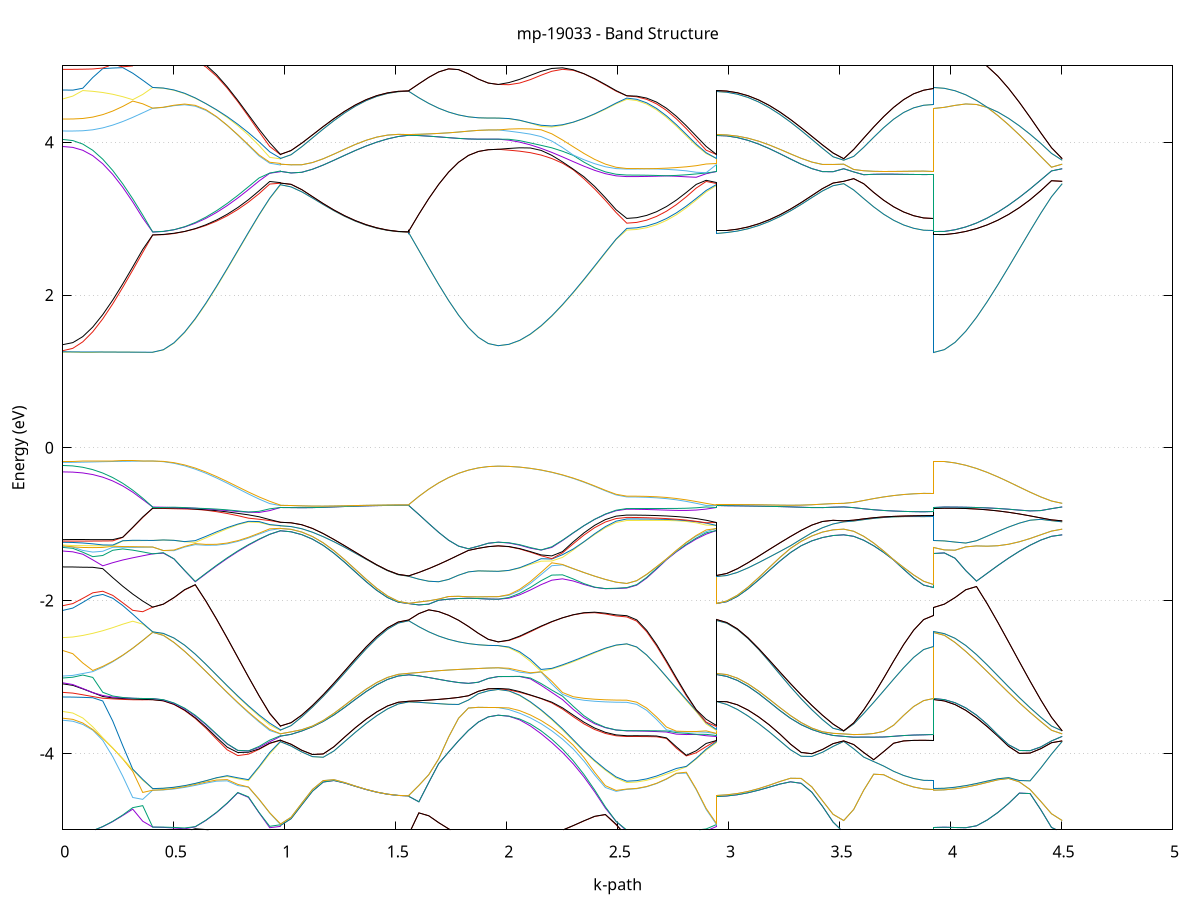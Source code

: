 set title 'mp-19033 - Band Structure'
set xlabel 'k-path'
set ylabel 'Energy (eV)'
set grid y
set yrange [-5:5]
set terminal png size 800,600
set output 'mp-19033_bands_gnuplot.png'
plot '-' using 1:2 with lines notitle, '-' using 1:2 with lines notitle, '-' using 1:2 with lines notitle, '-' using 1:2 with lines notitle, '-' using 1:2 with lines notitle, '-' using 1:2 with lines notitle, '-' using 1:2 with lines notitle, '-' using 1:2 with lines notitle, '-' using 1:2 with lines notitle, '-' using 1:2 with lines notitle, '-' using 1:2 with lines notitle, '-' using 1:2 with lines notitle, '-' using 1:2 with lines notitle, '-' using 1:2 with lines notitle, '-' using 1:2 with lines notitle, '-' using 1:2 with lines notitle, '-' using 1:2 with lines notitle, '-' using 1:2 with lines notitle, '-' using 1:2 with lines notitle, '-' using 1:2 with lines notitle, '-' using 1:2 with lines notitle, '-' using 1:2 with lines notitle, '-' using 1:2 with lines notitle, '-' using 1:2 with lines notitle, '-' using 1:2 with lines notitle, '-' using 1:2 with lines notitle, '-' using 1:2 with lines notitle, '-' using 1:2 with lines notitle, '-' using 1:2 with lines notitle, '-' using 1:2 with lines notitle, '-' using 1:2 with lines notitle, '-' using 1:2 with lines notitle, '-' using 1:2 with lines notitle, '-' using 1:2 with lines notitle, '-' using 1:2 with lines notitle, '-' using 1:2 with lines notitle, '-' using 1:2 with lines notitle, '-' using 1:2 with lines notitle, '-' using 1:2 with lines notitle, '-' using 1:2 with lines notitle, '-' using 1:2 with lines notitle, '-' using 1:2 with lines notitle, '-' using 1:2 with lines notitle, '-' using 1:2 with lines notitle, '-' using 1:2 with lines notitle, '-' using 1:2 with lines notitle, '-' using 1:2 with lines notitle, '-' using 1:2 with lines notitle, '-' using 1:2 with lines notitle, '-' using 1:2 with lines notitle, '-' using 1:2 with lines notitle, '-' using 1:2 with lines notitle, '-' using 1:2 with lines notitle, '-' using 1:2 with lines notitle, '-' using 1:2 with lines notitle, '-' using 1:2 with lines notitle, '-' using 1:2 with lines notitle, '-' using 1:2 with lines notitle, '-' using 1:2 with lines notitle, '-' using 1:2 with lines notitle, '-' using 1:2 with lines notitle, '-' using 1:2 with lines notitle, '-' using 1:2 with lines notitle, '-' using 1:2 with lines notitle, '-' using 1:2 with lines notitle, '-' using 1:2 with lines notitle, '-' using 1:2 with lines notitle, '-' using 1:2 with lines notitle, '-' using 1:2 with lines notitle, '-' using 1:2 with lines notitle, '-' using 1:2 with lines notitle, '-' using 1:2 with lines notitle, '-' using 1:2 with lines notitle, '-' using 1:2 with lines notitle, '-' using 1:2 with lines notitle, '-' using 1:2 with lines notitle, '-' using 1:2 with lines notitle, '-' using 1:2 with lines notitle, '-' using 1:2 with lines notitle, '-' using 1:2 with lines notitle, '-' using 1:2 with lines notitle, '-' using 1:2 with lines notitle, '-' using 1:2 with lines notitle, '-' using 1:2 with lines notitle, '-' using 1:2 with lines notitle, '-' using 1:2 with lines notitle, '-' using 1:2 with lines notitle, '-' using 1:2 with lines notitle, '-' using 1:2 with lines notitle, '-' using 1:2 with lines notitle, '-' using 1:2 with lines notitle, '-' using 1:2 with lines notitle, '-' using 1:2 with lines notitle, '-' using 1:2 with lines notitle, '-' using 1:2 with lines notitle, '-' using 1:2 with lines notitle, '-' using 1:2 with lines notitle, '-' using 1:2 with lines notitle, '-' using 1:2 with lines notitle, '-' using 1:2 with lines notitle, '-' using 1:2 with lines notitle, '-' using 1:2 with lines notitle, '-' using 1:2 with lines notitle, '-' using 1:2 with lines notitle, '-' using 1:2 with lines notitle, '-' using 1:2 with lines notitle, '-' using 1:2 with lines notitle, '-' using 1:2 with lines notitle, '-' using 1:2 with lines notitle, '-' using 1:2 with lines notitle, '-' using 1:2 with lines notitle, '-' using 1:2 with lines notitle, '-' using 1:2 with lines notitle, '-' using 1:2 with lines notitle, '-' using 1:2 with lines notitle, '-' using 1:2 with lines notitle, '-' using 1:2 with lines notitle, '-' using 1:2 with lines notitle, '-' using 1:2 with lines notitle, '-' using 1:2 with lines notitle, '-' using 1:2 with lines notitle, '-' using 1:2 with lines notitle, '-' using 1:2 with lines notitle, '-' using 1:2 with lines notitle, '-' using 1:2 with lines notitle, '-' using 1:2 with lines notitle
0.000000 -40.466083
0.045015 -40.465683
0.090029 -40.464583
0.135044 -40.462683
0.180059 -40.460183
0.225074 -40.457083
0.270088 -40.455083
0.315103 -40.454883
0.360118 -40.454683
0.405132 -40.454483
0.405132 -40.454483
0.453059 -40.454183
0.500985 -40.453583
0.548911 -40.452483
0.596837 -40.450983
0.644763 -40.449083
0.692689 -40.446883
0.740616 -40.444483
0.788542 -40.442183
0.836468 -40.441083
0.884394 -40.440483
0.932320 -40.440183
0.980246 -40.439983
0.980246 -40.439983
0.980246 -40.439683
0.980246 -40.439683
1.028529 -40.439783
1.076812 -40.440183
1.125095 -40.441083
1.173378 -40.442783
1.221661 -40.445183
1.269944 -40.447683
1.318227 -40.449883
1.366510 -40.451883
1.414793 -40.453483
1.463076 -40.454683
1.511359 -40.455283
1.559642 -40.455583
1.559642 -40.455583
1.559642 -40.455583
1.559642 -40.455583
1.604333 -40.455683
1.649024 -40.455883
1.693715 -40.456083
1.738406 -40.456483
1.783096 -40.458183
1.827787 -40.460483
1.872478 -40.462283
1.917169 -40.463383
1.961860 -40.463783
1.961860 -40.463783
2.010143 -40.463783
2.058426 -40.463883
2.106709 -40.463983
2.154992 -40.463983
2.203275 -40.464083
2.251558 -40.464083
2.299841 -40.464083
2.348124 -40.464083
2.396407 -40.464083
2.444690 -40.464183
2.492973 -40.464183
2.541256 -40.464183
2.541256 -40.464183
2.585947 -40.463783
2.630637 -40.462683
2.675328 -40.460883
2.720019 -40.458383
2.764710 -40.455383
2.809401 -40.451883
2.854092 -40.448083
2.898783 -40.444083
2.943474 -40.439983
2.943474 -40.455583
2.991400 -40.455283
3.039326 -40.454583
3.087253 -40.453383
3.135179 -40.451783
3.183105 -40.449783
3.231031 -40.447483
3.278957 -40.445083
3.326883 -40.442683
3.374809 -40.440983
3.422736 -40.440183
3.470662 -40.439783
3.518588 -40.439683
3.518588 -40.439683
3.563603 -40.443483
3.608617 -40.447583
3.653632 -40.451483
3.698647 -40.454983
3.743661 -40.458083
3.788676 -40.460583
3.833691 -40.462383
3.878706 -40.463583
3.923720 -40.463883
3.923720 -40.454483
3.972003 -40.454183
4.020286 -40.453583
4.068569 -40.452583
4.116852 -40.451183
4.165135 -40.449383
4.213418 -40.447383
4.261701 -40.445283
4.309984 -40.443183
4.358267 -40.441583
4.406550 -40.440583
4.454833 -40.439983
4.503116 -40.439683
e
0.000000 -40.461383
0.045015 -40.461083
0.090029 -40.459983
0.135044 -40.458183
0.180059 -40.456083
0.225074 -40.455283
0.270088 -40.453783
0.315103 -40.453983
0.360118 -40.454183
0.405132 -40.454483
0.405132 -40.454483
0.453059 -40.454183
0.500985 -40.453583
0.548911 -40.452483
0.596837 -40.450983
0.644763 -40.449083
0.692689 -40.446783
0.740616 -40.444283
0.788542 -40.441683
0.836468 -40.440583
0.884394 -40.439983
0.932320 -40.439583
0.980246 -40.439483
0.980246 -40.439483
0.980246 -40.439683
0.980246 -40.439683
1.028529 -40.439783
1.076812 -40.440183
1.125095 -40.441083
1.173378 -40.442783
1.221661 -40.445183
1.269944 -40.447683
1.318227 -40.449883
1.366510 -40.451883
1.414793 -40.453483
1.463076 -40.454683
1.511359 -40.455283
1.559642 -40.455583
1.559642 -40.455583
1.559642 -40.455583
1.559642 -40.455583
1.604333 -40.455683
1.649024 -40.455883
1.693715 -40.456083
1.738406 -40.456483
1.783096 -40.458183
1.827787 -40.460483
1.872478 -40.462283
1.917169 -40.463383
1.961860 -40.463783
1.961860 -40.463783
2.010143 -40.463683
2.058426 -40.463683
2.106709 -40.463583
2.154992 -40.463583
2.203275 -40.463583
2.251558 -40.463583
2.299841 -40.463683
2.348124 -40.463683
2.396407 -40.463683
2.444690 -40.463683
2.492973 -40.463683
2.541256 -40.463683
2.541256 -40.463683
2.585947 -40.463283
2.630637 -40.462183
2.675328 -40.460383
2.720019 -40.457883
2.764710 -40.454783
2.809401 -40.451283
2.854092 -40.447283
2.898783 -40.443083
2.943474 -40.439483
2.943474 -40.455583
2.991400 -40.455283
3.039326 -40.454583
3.087253 -40.453383
3.135179 -40.451783
3.183105 -40.449783
3.231031 -40.447483
3.278957 -40.445083
3.326883 -40.442683
3.374809 -40.440983
3.422736 -40.440183
3.470662 -40.439783
3.518588 -40.439683
3.518588 -40.439683
3.563603 -40.443483
3.608617 -40.447583
3.653632 -40.451483
3.698647 -40.454983
3.743661 -40.458083
3.788676 -40.460583
3.833691 -40.462383
3.878706 -40.463583
3.923720 -40.463883
3.923720 -40.454483
3.972003 -40.454183
4.020286 -40.453583
4.068569 -40.452583
4.116852 -40.451183
4.165135 -40.449383
4.213418 -40.447383
4.261701 -40.445283
4.309984 -40.443183
4.358267 -40.441583
4.406550 -40.440583
4.454833 -40.439983
4.503116 -40.439683
e
0.000000 -40.455583
0.045015 -40.455483
0.090029 -40.455483
0.135044 -40.455383
0.180059 -40.454883
0.225074 -40.453683
0.270088 -40.453383
0.315103 -40.451383
0.360118 -40.451183
0.405132 -40.451083
0.405132 -40.451083
0.453059 -40.450883
0.500985 -40.450183
0.548911 -40.449183
0.596837 -40.447883
0.644763 -40.446183
0.692689 -40.444383
0.740616 -40.442683
0.788542 -40.441283
0.836468 -40.438883
0.884394 -40.438483
0.932320 -40.438683
0.980246 -40.438783
0.980246 -40.438783
0.980246 -40.438483
0.980246 -40.438483
1.028529 -40.438483
1.076812 -40.438583
1.125095 -40.438883
1.173378 -40.441083
1.221661 -40.444083
1.269944 -40.446883
1.318227 -40.449383
1.366510 -40.451483
1.414793 -40.453183
1.463076 -40.454383
1.511359 -40.455183
1.559642 -40.455383
1.559642 -40.455383
1.559642 -40.455383
1.559642 -40.455383
1.604333 -40.455283
1.649024 -40.455083
1.693715 -40.455083
1.738406 -40.455483
1.783096 -40.456283
1.827787 -40.456483
1.872478 -40.456583
1.917169 -40.456583
1.961860 -40.456683
1.961860 -40.456683
2.010143 -40.456383
2.058426 -40.455683
2.106709 -40.454483
2.154992 -40.452883
2.203275 -40.450783
2.251558 -40.448283
2.299841 -40.445483
2.348124 -40.442383
2.396407 -40.438983
2.444690 -40.435483
2.492973 -40.431983
2.541256 -40.429383
2.541256 -40.429383
2.585947 -40.429383
2.630637 -40.429283
2.675328 -40.429183
2.720019 -40.429083
2.764710 -40.428983
2.809401 -40.429783
2.854092 -40.432283
2.898783 -40.435583
2.943474 -40.438783
2.943474 -40.455383
2.991400 -40.455183
3.039326 -40.454383
3.087253 -40.453183
3.135179 -40.451483
3.183105 -40.449483
3.231031 -40.446983
3.278957 -40.444283
3.326883 -40.441583
3.374809 -40.439683
3.422736 -40.439083
3.470662 -40.438883
3.518588 -40.438883
3.518588 -40.438883
3.563603 -40.435383
3.608617 -40.432183
3.653632 -40.430483
3.698647 -40.429883
3.743661 -40.429683
3.788676 -40.429683
3.833691 -40.429683
3.878706 -40.429683
3.923720 -40.429683
3.923720 -40.451083
3.972003 -40.450783
4.020286 -40.450183
4.068569 -40.449083
4.116852 -40.447583
4.165135 -40.445683
4.213418 -40.443483
4.261701 -40.441083
4.309984 -40.439083
4.358267 -40.438483
4.406550 -40.438483
4.454833 -40.438783
4.503116 -40.438883
e
0.000000 -40.453183
0.045015 -40.453283
0.090029 -40.453283
0.135044 -40.453383
0.180059 -40.453483
0.225074 -40.452883
0.270088 -40.451583
0.315103 -40.450883
0.360118 -40.450883
0.405132 -40.451083
0.405132 -40.451083
0.453059 -40.450883
0.500985 -40.450183
0.548911 -40.449183
0.596837 -40.447883
0.644763 -40.446183
0.692689 -40.444383
0.740616 -40.442683
0.788542 -40.440983
0.836468 -40.438783
0.884394 -40.438083
0.932320 -40.438183
0.980246 -40.438183
0.980246 -40.438183
0.980246 -40.438483
0.980246 -40.438483
1.028529 -40.438483
1.076812 -40.438583
1.125095 -40.438883
1.173378 -40.441083
1.221661 -40.444083
1.269944 -40.446883
1.318227 -40.449383
1.366510 -40.451483
1.414793 -40.453183
1.463076 -40.454383
1.511359 -40.455183
1.559642 -40.455383
1.559642 -40.455383
1.559642 -40.455383
1.559642 -40.455383
1.604333 -40.455283
1.649024 -40.455083
1.693715 -40.455083
1.738406 -40.455483
1.783096 -40.456283
1.827787 -40.456483
1.872478 -40.456583
1.917169 -40.456583
1.961860 -40.456683
1.961860 -40.456683
2.010143 -40.456383
2.058426 -40.455583
2.106709 -40.454383
2.154992 -40.452683
2.203275 -40.450583
2.251558 -40.448083
2.299841 -40.445183
2.348124 -40.441983
2.396407 -40.438583
2.444690 -40.435083
2.492973 -40.431383
2.541256 -40.428883
2.541256 -40.428883
2.585947 -40.428783
2.630637 -40.428783
2.675328 -40.428683
2.720019 -40.428583
2.764710 -40.428383
2.809401 -40.428783
2.854092 -40.430083
2.898783 -40.433983
2.943474 -40.438183
2.943474 -40.455383
2.991400 -40.455183
3.039326 -40.454383
3.087253 -40.453183
3.135179 -40.451483
3.183105 -40.449483
3.231031 -40.446983
3.278957 -40.444283
3.326883 -40.441583
3.374809 -40.439683
3.422736 -40.439083
3.470662 -40.438883
3.518588 -40.438883
3.518588 -40.438883
3.563603 -40.435383
3.608617 -40.432183
3.653632 -40.430483
3.698647 -40.429883
3.743661 -40.429683
3.788676 -40.429683
3.833691 -40.429683
3.878706 -40.429683
3.923720 -40.429683
3.923720 -40.451083
3.972003 -40.450783
4.020286 -40.450183
4.068569 -40.449083
4.116852 -40.447583
4.165135 -40.445683
4.213418 -40.443483
4.261701 -40.441083
4.309984 -40.439083
4.358267 -40.438483
4.406550 -40.438483
4.454833 -40.438783
4.503116 -40.438883
e
0.000000 -40.452183
0.045015 -40.452183
0.090029 -40.452083
0.135044 -40.451983
0.180059 -40.451883
0.225074 -40.451783
0.270088 -40.451183
0.315103 -40.449383
0.360118 -40.445083
0.405132 -40.440683
0.405132 -40.440683
0.453059 -40.440683
0.500985 -40.440583
0.548911 -40.440483
0.596837 -40.440183
0.644763 -40.439883
0.692689 -40.439283
0.740616 -40.438583
0.788542 -40.437983
0.836468 -40.437383
0.884394 -40.434783
0.932320 -40.431483
0.980246 -40.428283
0.980246 -40.428283
0.980246 -40.428183
0.980246 -40.428183
1.028529 -40.430183
1.076812 -40.433683
1.125095 -40.436983
1.173378 -40.438183
1.221661 -40.438283
1.269944 -40.438383
1.318227 -40.438383
1.366510 -40.438383
1.414793 -40.438383
1.463076 -40.438383
1.511359 -40.438383
1.559642 -40.438383
1.559642 -40.438383
1.559642 -40.438583
1.559642 -40.438583
1.604333 -40.442883
1.649024 -40.447083
1.693715 -40.450883
1.738406 -40.453583
1.783096 -40.454183
1.827787 -40.454183
1.872478 -40.454183
1.917169 -40.454083
1.961860 -40.454083
1.961860 -40.454083
2.010143 -40.453883
2.058426 -40.453183
2.106709 -40.451983
2.154992 -40.450283
2.203275 -40.448183
2.251558 -40.445683
2.299841 -40.442783
2.348124 -40.439583
2.396407 -40.436283
2.444690 -40.432683
2.492973 -40.429283
2.541256 -40.427383
2.541256 -40.427383
2.585947 -40.427383
2.630637 -40.427383
2.675328 -40.427583
2.720019 -40.427783
2.764710 -40.428383
2.809401 -40.428283
2.854092 -40.428683
2.898783 -40.428483
2.943474 -40.428283
2.943474 -40.438583
2.991400 -40.438583
3.039326 -40.438583
3.087253 -40.438483
3.135179 -40.438483
3.183105 -40.438383
3.231031 -40.438283
3.278957 -40.438183
3.326883 -40.437783
3.374809 -40.436283
3.422736 -40.433383
3.470662 -40.430083
3.518588 -40.427883
3.518588 -40.427883
3.563603 -40.427783
3.608617 -40.427583
3.653632 -40.427383
3.698647 -40.427183
3.743661 -40.427083
3.788676 -40.426983
3.833691 -40.426883
3.878706 -40.426883
3.923720 -40.426783
3.923720 -40.440683
3.972003 -40.440683
4.020286 -40.440583
4.068569 -40.440383
4.116852 -40.440183
4.165135 -40.439883
4.213418 -40.439483
4.261701 -40.438883
4.309984 -40.437783
4.358267 -40.435983
4.406550 -40.433483
4.454833 -40.430583
4.503116 -40.427883
e
0.000000 -40.449483
0.045015 -40.449483
0.090029 -40.449483
0.135044 -40.449483
0.180059 -40.449483
0.225074 -40.449283
0.270088 -40.447683
0.315103 -40.444183
0.360118 -40.440183
0.405132 -40.440683
0.405132 -40.440683
0.453059 -40.440683
0.500985 -40.440483
0.548911 -40.440383
0.596837 -40.440083
0.644763 -40.439683
0.692689 -40.439083
0.740616 -40.438283
0.788542 -40.437583
0.836468 -40.437083
0.884394 -40.434783
0.932320 -40.431483
0.980246 -40.428183
0.980246 -40.428183
0.980246 -40.428183
0.980246 -40.428183
1.028529 -40.430183
1.076812 -40.433683
1.125095 -40.436983
1.173378 -40.438183
1.221661 -40.438283
1.269944 -40.438383
1.318227 -40.438383
1.366510 -40.438383
1.414793 -40.438383
1.463076 -40.438383
1.511359 -40.438383
1.559642 -40.438383
1.559642 -40.438383
1.559642 -40.438583
1.559642 -40.438583
1.604333 -40.442883
1.649024 -40.447083
1.693715 -40.450883
1.738406 -40.453583
1.783096 -40.454183
1.827787 -40.454183
1.872478 -40.454183
1.917169 -40.454083
1.961860 -40.454083
1.961860 -40.454083
2.010143 -40.453783
2.058426 -40.452983
2.106709 -40.451783
2.154992 -40.450083
2.203275 -40.447883
2.251558 -40.445383
2.299841 -40.442583
2.348124 -40.439483
2.396407 -40.436083
2.444690 -40.432683
2.492973 -40.429183
2.541256 -40.426983
2.541256 -40.426983
2.585947 -40.426983
2.630637 -40.426983
2.675328 -40.427083
2.720019 -40.427283
2.764710 -40.427583
2.809401 -40.428083
2.854092 -40.428083
2.898783 -40.427983
2.943474 -40.428183
2.943474 -40.438583
2.991400 -40.438583
3.039326 -40.438583
3.087253 -40.438483
3.135179 -40.438483
3.183105 -40.438383
3.231031 -40.438283
3.278957 -40.438183
3.326883 -40.437783
3.374809 -40.436283
3.422736 -40.433383
3.470662 -40.430083
3.518588 -40.427883
3.518588 -40.427883
3.563603 -40.427783
3.608617 -40.427583
3.653632 -40.427383
3.698647 -40.427183
3.743661 -40.427083
3.788676 -40.426983
3.833691 -40.426883
3.878706 -40.426883
3.923720 -40.426783
3.923720 -40.440683
3.972003 -40.440683
4.020286 -40.440583
4.068569 -40.440383
4.116852 -40.440183
4.165135 -40.439883
4.213418 -40.439483
4.261701 -40.438883
4.309984 -40.437783
4.358267 -40.435983
4.406550 -40.433483
4.454833 -40.430583
4.503116 -40.427883
e
0.000000 -40.415183
0.045015 -40.415583
0.090029 -40.416783
0.135044 -40.418583
0.180059 -40.421183
0.225074 -40.424283
0.270088 -40.427983
0.315103 -40.431983
0.360118 -40.436283
0.405132 -40.435783
0.405132 -40.435783
0.453059 -40.435883
0.500985 -40.435983
0.548911 -40.436083
0.596837 -40.436183
0.644763 -40.436383
0.692689 -40.436483
0.740616 -40.436283
0.788542 -40.435283
0.836468 -40.433083
0.884394 -40.430283
0.932320 -40.427283
0.980246 -40.427683
0.980246 -40.427683
0.980246 -40.427683
0.980246 -40.427683
1.028529 -40.429883
1.076812 -40.432783
1.125095 -40.435283
1.173378 -40.436783
1.221661 -40.437483
1.269944 -40.437783
1.318227 -40.437983
1.366510 -40.438083
1.414793 -40.438083
1.463076 -40.438183
1.511359 -40.438183
1.559642 -40.438183
1.559642 -40.438183
1.559642 -40.437983
1.559642 -40.437983
1.604333 -40.433683
1.649024 -40.429383
1.693715 -40.425483
1.738406 -40.421883
1.783096 -40.418783
1.827787 -40.416283
1.872478 -40.414483
1.917169 -40.413283
1.961860 -40.412883
1.961860 -40.412883
2.010143 -40.412983
2.058426 -40.412983
2.106709 -40.413083
2.154992 -40.413283
2.203275 -40.413383
2.251558 -40.413783
2.299841 -40.414383
2.348124 -40.415783
2.396407 -40.417983
2.444690 -40.420983
2.492973 -40.424283
2.541256 -40.426583
2.541256 -40.426583
2.585947 -40.426583
2.630637 -40.426683
2.675328 -40.426783
2.720019 -40.426883
2.764710 -40.426983
2.809401 -40.427183
2.854092 -40.427583
2.898783 -40.427883
2.943474 -40.427683
2.943474 -40.437983
2.991400 -40.437983
3.039326 -40.437983
3.087253 -40.437983
3.135179 -40.437983
3.183105 -40.437883
3.231031 -40.437683
3.278957 -40.437383
3.326883 -40.436683
3.374809 -40.435083
3.422736 -40.432483
3.470662 -40.429383
3.518588 -40.427083
3.518588 -40.427083
3.563603 -40.426983
3.608617 -40.426583
3.653632 -40.425883
3.698647 -40.425483
3.743661 -40.425483
3.788676 -40.425483
3.833691 -40.425583
3.878706 -40.425583
3.923720 -40.425583
3.923720 -40.435783
3.972003 -40.435883
4.020286 -40.435883
4.068569 -40.435983
4.116852 -40.436083
4.165135 -40.436283
4.213418 -40.436383
4.261701 -40.436383
4.309984 -40.435783
4.358267 -40.433783
4.406550 -40.430783
4.454833 -40.427583
4.503116 -40.427083
e
0.000000 -40.410583
0.045015 -40.410983
0.090029 -40.412183
0.135044 -40.413983
0.180059 -40.416583
0.225074 -40.419683
0.270088 -40.423283
0.315103 -40.427283
0.360118 -40.431483
0.405132 -40.435783
0.405132 -40.435783
0.453059 -40.435783
0.500985 -40.435883
0.548911 -40.435983
0.596837 -40.436083
0.644763 -40.436183
0.692689 -40.436283
0.740616 -40.436183
0.788542 -40.435183
0.836468 -40.433083
0.884394 -40.430183
0.932320 -40.427083
0.980246 -40.427683
0.980246 -40.427683
0.980246 -40.427683
0.980246 -40.427683
1.028529 -40.429883
1.076812 -40.432783
1.125095 -40.435283
1.173378 -40.436783
1.221661 -40.437483
1.269944 -40.437783
1.318227 -40.437983
1.366510 -40.438083
1.414793 -40.438083
1.463076 -40.438183
1.511359 -40.438183
1.559642 -40.438183
1.559642 -40.438183
1.559642 -40.437983
1.559642 -40.437983
1.604333 -40.433683
1.649024 -40.429383
1.693715 -40.425483
1.738406 -40.421883
1.783096 -40.418783
1.827787 -40.416283
1.872478 -40.414483
1.917169 -40.413283
1.961860 -40.412883
1.961860 -40.412883
2.010143 -40.412883
2.058426 -40.412883
2.106709 -40.412883
2.154992 -40.412883
2.203275 -40.412883
2.251558 -40.412883
2.299841 -40.412883
2.348124 -40.413183
2.396407 -40.416083
2.444690 -40.419583
2.492973 -40.423183
2.541256 -40.425483
2.541256 -40.425483
2.585947 -40.425483
2.630637 -40.425383
2.675328 -40.425383
2.720019 -40.425383
2.764710 -40.425383
2.809401 -40.425983
2.854092 -40.427283
2.898783 -40.427483
2.943474 -40.427683
2.943474 -40.437983
2.991400 -40.437983
3.039326 -40.437983
3.087253 -40.437983
3.135179 -40.437983
3.183105 -40.437883
3.231031 -40.437683
3.278957 -40.437383
3.326883 -40.436683
3.374809 -40.435083
3.422736 -40.432483
3.470662 -40.429383
3.518588 -40.427083
3.518588 -40.427083
3.563603 -40.426983
3.608617 -40.426583
3.653632 -40.425883
3.698647 -40.425483
3.743661 -40.425483
3.788676 -40.425483
3.833691 -40.425583
3.878706 -40.425583
3.923720 -40.425583
3.923720 -40.435783
3.972003 -40.435883
4.020286 -40.435883
4.068569 -40.435983
4.116852 -40.436083
4.165135 -40.436283
4.213418 -40.436383
4.261701 -40.436383
4.309984 -40.435783
4.358267 -40.433783
4.406550 -40.430783
4.454833 -40.427583
4.503116 -40.427083
e
0.000000 -40.402383
0.045015 -40.402383
0.090029 -40.402383
0.135044 -40.402283
0.180059 -40.402183
0.225074 -40.401983
0.270088 -40.401883
0.315103 -40.401683
0.360118 -40.401483
0.405132 -40.401283
0.405132 -40.401283
0.453059 -40.401583
0.500985 -40.402183
0.548911 -40.403383
0.596837 -40.404883
0.644763 -40.406783
0.692689 -40.409083
0.740616 -40.411683
0.788542 -40.414583
0.836468 -40.417683
0.884394 -40.420983
0.932320 -40.424383
0.980246 -40.424383
0.980246 -40.424383
0.980246 -40.424383
0.980246 -40.424383
1.028529 -40.421883
1.076812 -40.418283
1.125095 -40.414783
1.173378 -40.411383
1.221661 -40.408183
1.269944 -40.405383
1.318227 -40.402883
1.366510 -40.400683
1.414793 -40.398983
1.463076 -40.397783
1.511359 -40.397083
1.559642 -40.396783
1.559642 -40.396783
1.559642 -40.396783
1.559642 -40.396783
1.604333 -40.396983
1.649024 -40.397083
1.693715 -40.397283
1.738406 -40.397383
1.783096 -40.397583
1.827787 -40.397683
1.872478 -40.397683
1.917169 -40.397783
1.961860 -40.397783
1.961860 -40.397783
2.010143 -40.398083
2.058426 -40.398783
2.106709 -40.400083
2.154992 -40.401783
2.203275 -40.403983
2.251558 -40.406483
2.299841 -40.409283
2.348124 -40.412183
2.396407 -40.413683
2.444690 -40.417183
2.492973 -40.420783
2.541256 -40.423283
2.541256 -40.423283
2.585947 -40.423283
2.630637 -40.423383
2.675328 -40.423483
2.720019 -40.423583
2.764710 -40.423683
2.809401 -40.424083
2.854092 -40.424583
2.898783 -40.424483
2.943474 -40.424383
2.943474 -40.396783
2.991400 -40.397083
3.039326 -40.397783
3.087253 -40.399083
3.135179 -40.400783
3.183105 -40.402883
3.231031 -40.405383
3.278957 -40.408183
3.326883 -40.411383
3.374809 -40.414683
3.422736 -40.418183
3.470662 -40.421683
3.518588 -40.423883
3.518588 -40.423883
3.563603 -40.423883
3.608617 -40.423783
3.653632 -40.423483
3.698647 -40.423283
3.743661 -40.423183
3.788676 -40.423083
3.833691 -40.422983
3.878706 -40.422883
3.923720 -40.422883
3.923720 -40.401283
3.972003 -40.401583
4.020286 -40.402183
4.068569 -40.403283
4.116852 -40.404883
4.165135 -40.406783
4.213418 -40.409083
4.261701 -40.411583
4.309984 -40.414483
4.358267 -40.417483
4.406550 -40.420683
4.454833 -40.423883
4.503116 -40.423883
e
0.000000 -40.400283
0.045015 -40.400283
0.090029 -40.400283
0.135044 -40.400383
0.180059 -40.400483
0.225074 -40.400583
0.270088 -40.400783
0.315103 -40.400983
0.360118 -40.401083
0.405132 -40.401283
0.405132 -40.401283
0.453059 -40.401583
0.500985 -40.402183
0.548911 -40.403283
0.596837 -40.404883
0.644763 -40.406783
0.692689 -40.409083
0.740616 -40.411683
0.788542 -40.414583
0.836468 -40.417683
0.884394 -40.420883
0.932320 -40.424183
0.980246 -40.424383
0.980246 -40.424383
0.980246 -40.424383
0.980246 -40.424383
1.028529 -40.421883
1.076812 -40.418283
1.125095 -40.414783
1.173378 -40.411383
1.221661 -40.408183
1.269944 -40.405383
1.318227 -40.402883
1.366510 -40.400683
1.414793 -40.398983
1.463076 -40.397783
1.511359 -40.397083
1.559642 -40.396783
1.559642 -40.396783
1.559642 -40.396783
1.559642 -40.396783
1.604333 -40.396983
1.649024 -40.397083
1.693715 -40.397283
1.738406 -40.397383
1.783096 -40.397583
1.827787 -40.397683
1.872478 -40.397683
1.917169 -40.397783
1.961860 -40.397783
1.961860 -40.397783
2.010143 -40.397983
2.058426 -40.398683
2.106709 -40.399783
2.154992 -40.401283
2.203275 -40.403283
2.251558 -40.405383
2.299841 -40.407583
2.348124 -40.410283
2.396407 -40.413483
2.444690 -40.416883
2.492973 -40.420283
2.541256 -40.422383
2.541256 -40.422383
2.585947 -40.422483
2.630637 -40.422483
2.675328 -40.422583
2.720019 -40.422583
2.764710 -40.422683
2.809401 -40.423883
2.854092 -40.423983
2.898783 -40.424183
2.943474 -40.424383
2.943474 -40.396783
2.991400 -40.397083
3.039326 -40.397783
3.087253 -40.399083
3.135179 -40.400783
3.183105 -40.402883
3.231031 -40.405383
3.278957 -40.408183
3.326883 -40.411383
3.374809 -40.414683
3.422736 -40.418183
3.470662 -40.421683
3.518588 -40.423883
3.518588 -40.423883
3.563603 -40.423883
3.608617 -40.423783
3.653632 -40.423483
3.698647 -40.423283
3.743661 -40.423183
3.788676 -40.423083
3.833691 -40.422983
3.878706 -40.422883
3.923720 -40.422883
3.923720 -40.401283
3.972003 -40.401583
4.020286 -40.402183
4.068569 -40.403283
4.116852 -40.404883
4.165135 -40.406783
4.213418 -40.409083
4.261701 -40.411583
4.309984 -40.414483
4.358267 -40.417483
4.406550 -40.420683
4.454833 -40.423883
4.503116 -40.423883
e
0.000000 -40.398283
0.045015 -40.398283
0.090029 -40.398283
0.135044 -40.398183
0.180059 -40.398083
0.225074 -40.397983
0.270088 -40.397783
0.315103 -40.397683
0.360118 -40.397483
0.405132 -40.397283
0.405132 -40.397283
0.453059 -40.397483
0.500985 -40.398183
0.548911 -40.399283
0.596837 -40.400883
0.644763 -40.402783
0.692689 -40.404983
0.740616 -40.407583
0.788542 -40.410483
0.836468 -40.413483
0.884394 -40.416683
0.932320 -40.419983
0.980246 -40.422783
0.980246 -40.422783
0.980246 -40.422783
0.980246 -40.422783
1.028529 -40.420883
1.076812 -40.417683
1.125095 -40.414283
1.173378 -40.410983
1.221661 -40.407883
1.269944 -40.405083
1.318227 -40.402683
1.366510 -40.400583
1.414793 -40.398883
1.463076 -40.397683
1.511359 -40.396983
1.559642 -40.396683
1.559642 -40.396683
1.559642 -40.396683
1.559642 -40.396683
1.604333 -40.396583
1.649024 -40.396383
1.693715 -40.396183
1.738406 -40.396083
1.783096 -40.395883
1.827787 -40.395783
1.872478 -40.395783
1.917169 -40.395683
1.961860 -40.395683
1.961860 -40.395683
2.010143 -40.395983
2.058426 -40.396683
2.106709 -40.397883
2.154992 -40.399583
2.203275 -40.401683
2.251558 -40.404283
2.299841 -40.407083
2.348124 -40.410083
2.396407 -40.412683
2.444690 -40.412783
2.492973 -40.412783
2.541256 -40.412783
2.541256 -40.412783
2.585947 -40.413083
2.630637 -40.414283
2.675328 -40.416083
2.720019 -40.418483
2.764710 -40.421483
2.809401 -40.422783
2.854092 -40.422783
2.898783 -40.422883
2.943474 -40.422783
2.943474 -40.396683
2.991400 -40.396983
3.039326 -40.397683
3.087253 -40.398983
3.135179 -40.400683
3.183105 -40.402783
3.231031 -40.405183
3.278957 -40.408083
3.326883 -40.411183
3.374809 -40.414483
3.422736 -40.417983
3.470662 -40.421383
3.518588 -40.423783
3.518588 -40.423783
3.563603 -40.423683
3.608617 -40.423583
3.653632 -40.422583
3.698647 -40.420283
3.743661 -40.417683
3.788676 -40.415383
3.833691 -40.413583
3.878706 -40.412483
3.923720 -40.412183
3.923720 -40.397283
3.972003 -40.397483
4.020286 -40.398183
4.068569 -40.399283
4.116852 -40.400883
4.165135 -40.402783
4.213418 -40.405183
4.261701 -40.407783
4.309984 -40.410683
4.358267 -40.413783
4.406550 -40.417083
4.454833 -40.420483
4.503116 -40.423783
e
0.000000 -40.396183
0.045015 -40.396183
0.090029 -40.396283
0.135044 -40.396383
0.180059 -40.396483
0.225074 -40.396583
0.270088 -40.396783
0.315103 -40.396883
0.360118 -40.397083
0.405132 -40.397283
0.405132 -40.397283
0.453059 -40.397483
0.500985 -40.398183
0.548911 -40.399283
0.596837 -40.400783
0.644763 -40.402783
0.692689 -40.404983
0.740616 -40.407583
0.788542 -40.410483
0.836468 -40.413483
0.884394 -40.416683
0.932320 -40.419983
0.980246 -40.422783
0.980246 -40.422783
0.980246 -40.422783
0.980246 -40.422783
1.028529 -40.420883
1.076812 -40.417683
1.125095 -40.414283
1.173378 -40.410983
1.221661 -40.407883
1.269944 -40.405083
1.318227 -40.402683
1.366510 -40.400583
1.414793 -40.398883
1.463076 -40.397683
1.511359 -40.396983
1.559642 -40.396683
1.559642 -40.396683
1.559642 -40.396683
1.559642 -40.396683
1.604333 -40.396583
1.649024 -40.396383
1.693715 -40.396183
1.738406 -40.396083
1.783096 -40.395883
1.827787 -40.395783
1.872478 -40.395783
1.917169 -40.395683
1.961860 -40.395683
1.961860 -40.395683
2.010143 -40.395883
2.058426 -40.396683
2.106709 -40.397883
2.154992 -40.399583
2.203275 -40.401683
2.251558 -40.404083
2.299841 -40.406983
2.348124 -40.409383
2.396407 -40.410483
2.444690 -40.411083
2.492973 -40.411283
2.541256 -40.411383
2.541256 -40.411383
2.585947 -40.411683
2.630637 -40.412683
2.675328 -40.414283
2.720019 -40.416283
2.764710 -40.418483
2.809401 -40.420483
2.854092 -40.421783
2.898783 -40.422483
2.943474 -40.422783
2.943474 -40.396683
2.991400 -40.396983
3.039326 -40.397683
3.087253 -40.398983
3.135179 -40.400683
3.183105 -40.402783
3.231031 -40.405183
3.278957 -40.408083
3.326883 -40.411183
3.374809 -40.414483
3.422736 -40.417983
3.470662 -40.421383
3.518588 -40.423783
3.518588 -40.423783
3.563603 -40.423683
3.608617 -40.423583
3.653632 -40.422583
3.698647 -40.420283
3.743661 -40.417683
3.788676 -40.415383
3.833691 -40.413583
3.878706 -40.412483
3.923720 -40.412183
3.923720 -40.397283
3.972003 -40.397483
4.020286 -40.398183
4.068569 -40.399283
4.116852 -40.400883
4.165135 -40.402783
4.213418 -40.405183
4.261701 -40.407783
4.309984 -40.410683
4.358267 -40.413783
4.406550 -40.417083
4.454833 -40.420483
4.503116 -40.423783
e
0.000000 -18.472383
0.045015 -18.468683
0.090029 -18.457783
0.135044 -18.440283
0.180059 -18.417583
0.225074 -18.390983
0.270088 -18.361883
0.315103 -18.332083
0.360118 -18.302883
0.405132 -18.275283
0.405132 -18.275283
0.453059 -18.269983
0.500985 -18.254083
0.548911 -18.227883
0.596837 -18.191383
0.644763 -18.145383
0.692689 -18.090283
0.740616 -18.027083
0.788542 -17.956583
0.836468 -17.880283
0.884394 -17.799683
0.932320 -17.716983
0.980246 -17.634783
0.980246 -17.634783
0.980246 -17.628983
0.980246 -17.628983
1.028529 -17.636683
1.076812 -17.658283
1.125095 -17.689783
1.173378 -17.726683
1.221661 -17.765183
1.269944 -17.802483
1.318227 -17.836583
1.366510 -17.865983
1.414793 -17.889783
1.463076 -17.907183
1.511359 -17.917883
1.559642 -17.921383
1.559642 -17.921383
1.559642 -17.922783
1.559642 -17.922783
1.604333 -17.948883
1.649024 -17.978583
1.693715 -18.010683
1.738406 -18.043283
1.783096 -18.074383
1.827787 -18.101283
1.872478 -18.122183
1.917169 -18.135383
1.961860 -18.139883
1.961860 -18.139883
2.010143 -18.137783
2.058426 -18.131583
2.106709 -18.121483
2.154992 -18.108383
2.203275 -18.092783
2.251558 -18.075983
2.299841 -18.059083
2.348124 -18.043383
2.396407 -18.029883
2.444690 -18.019583
2.492973 -18.013083
2.541256 -18.010983
2.541256 -18.010983
2.585947 -18.004683
2.630637 -17.985883
2.675328 -17.955283
2.720019 -17.914183
2.764710 -17.864383
2.809401 -17.808083
2.854092 -17.748483
2.898783 -17.689483
2.943474 -17.634783
2.943474 -17.922783
2.991400 -17.918883
3.039326 -17.908083
3.087253 -17.890683
3.135179 -17.866983
3.183105 -17.837883
3.231031 -17.804083
3.278957 -17.767283
3.326883 -17.729283
3.374809 -17.692983
3.422736 -17.661983
3.470662 -17.640783
3.518588 -17.633183
3.518588 -17.633183
3.563603 -17.684083
3.608617 -17.743683
3.653632 -17.803983
3.698647 -17.861183
3.743661 -17.911983
3.788676 -17.953783
3.833691 -17.984883
3.878706 -18.003983
3.923720 -18.010483
3.923720 -18.275283
3.972003 -18.269883
4.020286 -18.253883
4.068569 -18.227283
4.116852 -18.190583
4.165135 -18.144083
4.213418 -18.088583
4.261701 -18.024783
4.309984 -17.953783
4.358267 -17.876783
4.406550 -17.795483
4.454833 -17.711983
4.503116 -17.633183
e
0.000000 -18.158683
0.045015 -18.160083
0.090029 -18.164083
0.135044 -18.170983
0.180059 -18.180683
0.225074 -18.193383
0.270088 -18.209183
0.315103 -18.228183
0.360118 -18.250283
0.405132 -18.275283
0.405132 -18.275283
0.453059 -18.269883
0.500985 -18.253783
0.548911 -18.227283
0.596837 -18.190683
0.644763 -18.144383
0.692689 -18.089083
0.740616 -18.025483
0.788542 -17.954583
0.836468 -17.877783
0.884394 -17.796383
0.932320 -17.712583
0.980246 -17.628983
0.980246 -17.628983
0.980246 -17.628983
0.980246 -17.628983
1.028529 -17.636683
1.076812 -17.658283
1.125095 -17.689783
1.173378 -17.726683
1.221661 -17.765183
1.269944 -17.802483
1.318227 -17.836583
1.366510 -17.865983
1.414793 -17.889783
1.463076 -17.907183
1.511359 -17.917883
1.559642 -17.921383
1.559642 -17.921383
1.559642 -17.922783
1.559642 -17.922783
1.604333 -17.948883
1.649024 -17.978583
1.693715 -18.010683
1.738406 -18.043283
1.783096 -18.074383
1.827787 -18.101283
1.872478 -18.122183
1.917169 -18.135383
1.961860 -18.139883
1.961860 -18.139883
2.010143 -18.137683
2.058426 -18.131383
2.106709 -18.121283
2.154992 -18.108083
2.203275 -18.092483
2.251558 -18.075583
2.299841 -18.058683
2.348124 -18.042983
2.396407 -18.029383
2.444690 -18.019083
2.492973 -18.012583
2.541256 -18.010483
2.541256 -18.010483
2.585947 -18.004083
2.630637 -17.985083
2.675328 -17.954283
2.720019 -17.912783
2.764710 -17.862383
2.809401 -17.805383
2.854092 -17.744983
2.898783 -17.684783
2.943474 -17.628983
2.943474 -17.922783
2.991400 -17.918883
3.039326 -17.908083
3.087253 -17.890683
3.135179 -17.866983
3.183105 -17.837883
3.231031 -17.804083
3.278957 -17.767283
3.326883 -17.729283
3.374809 -17.692983
3.422736 -17.661983
3.470662 -17.640783
3.518588 -17.633183
3.518588 -17.633183
3.563603 -17.684083
3.608617 -17.743683
3.653632 -17.803983
3.698647 -17.861183
3.743661 -17.911983
3.788676 -17.953783
3.833691 -17.984883
3.878706 -18.003983
3.923720 -18.010483
3.923720 -18.275283
3.972003 -18.269883
4.020286 -18.253883
4.068569 -18.227283
4.116852 -18.190583
4.165135 -18.144083
4.213418 -18.088583
4.261701 -18.024783
4.309984 -17.953783
4.358267 -17.876783
4.406550 -17.795483
4.454833 -17.711983
4.503116 -17.633183
e
0.000000 -17.796983
0.045015 -17.789383
0.090029 -17.766683
0.135044 -17.729283
0.180059 -17.677983
0.225074 -17.613583
0.270088 -17.557783
0.315103 -17.556083
0.360118 -17.554283
0.405132 -17.552383
0.405132 -17.552383
0.453059 -17.548983
0.500985 -17.538583
0.548911 -17.521383
0.596837 -17.497583
0.644763 -17.467383
0.692689 -17.431283
0.740616 -17.390183
0.788542 -17.372683
0.836468 -17.419583
0.884394 -17.479283
0.932320 -17.550083
0.980246 -17.628683
0.980246 -17.628683
0.980246 -17.627783
0.980246 -17.627783
1.028529 -17.635583
1.076812 -17.657183
1.125095 -17.688683
1.173378 -17.725683
1.221661 -17.764283
1.269944 -17.801683
1.318227 -17.835883
1.366510 -17.865383
1.414793 -17.889283
1.463076 -17.906783
1.511359 -17.917383
1.559642 -17.920983
1.559642 -17.920983
1.559642 -17.919683
1.559642 -17.919683
1.604333 -17.897883
1.649024 -17.879883
1.693715 -17.865383
1.738406 -17.853683
1.783096 -17.844683
1.827787 -17.837983
1.872478 -17.833283
1.917169 -17.830583
1.961860 -17.829683
1.961860 -17.829683
2.010143 -17.825683
2.058426 -17.813883
2.106709 -17.794183
2.154992 -17.767083
2.203275 -17.732983
2.251558 -17.692583
2.299841 -17.646883
2.348124 -17.597383
2.396407 -17.546483
2.444690 -17.498583
2.492973 -17.461483
2.541256 -17.446783
2.541256 -17.446783
2.585947 -17.448383
2.630637 -17.453383
2.675328 -17.461583
2.720019 -17.473783
2.764710 -17.490683
2.809401 -17.513483
2.854092 -17.543383
2.898783 -17.581883
2.943474 -17.628683
2.943474 -17.919683
2.991400 -17.915783
3.039326 -17.904883
3.087253 -17.887183
3.135179 -17.862983
3.183105 -17.833083
3.231031 -17.798683
3.278957 -17.761083
3.326883 -17.722283
3.374809 -17.685183
3.422736 -17.653583
3.470662 -17.631883
3.518588 -17.624083
3.518588 -17.624083
3.563603 -17.580783
3.608617 -17.542183
3.653632 -17.512083
3.698647 -17.489483
3.743661 -17.472883
3.788676 -17.461083
3.833691 -17.453183
3.878706 -17.448683
3.923720 -17.447183
3.923720 -17.552383
3.972003 -17.548883
4.020286 -17.538383
4.068569 -17.520883
4.116852 -17.496783
4.165135 -17.466183
4.213418 -17.429483
4.261701 -17.387083
4.309984 -17.369783
4.358267 -17.417083
4.406550 -17.477483
4.454833 -17.549183
4.503116 -17.624083
e
0.000000 -17.563183
0.045015 -17.563083
0.090029 -17.562583
0.135044 -17.561683
0.180059 -17.560583
0.225074 -17.559283
0.270088 -17.547083
0.315103 -17.548783
0.360118 -17.550583
0.405132 -17.552383
0.405132 -17.552383
0.453059 -17.548783
0.500985 -17.538283
0.548911 -17.520983
0.596837 -17.497083
0.644763 -17.466683
0.692689 -17.430283
0.740616 -17.388283
0.788542 -17.367883
0.836468 -17.411683
0.884394 -17.471083
0.932320 -17.542183
0.980246 -17.621083
0.980246 -17.621083
0.980246 -17.627783
0.980246 -17.627783
1.028529 -17.635583
1.076812 -17.657183
1.125095 -17.688683
1.173378 -17.725683
1.221661 -17.764283
1.269944 -17.801683
1.318227 -17.835883
1.366510 -17.865383
1.414793 -17.889283
1.463076 -17.906783
1.511359 -17.917383
1.559642 -17.920983
1.559642 -17.920983
1.559642 -17.919683
1.559642 -17.919683
1.604333 -17.897883
1.649024 -17.879883
1.693715 -17.865383
1.738406 -17.853683
1.783096 -17.844683
1.827787 -17.837983
1.872478 -17.833283
1.917169 -17.830583
1.961860 -17.829683
1.961860 -17.829683
2.010143 -17.825683
2.058426 -17.813783
2.106709 -17.794083
2.154992 -17.766983
2.203275 -17.732683
2.251558 -17.692183
2.299841 -17.646383
2.348124 -17.596883
2.396407 -17.545883
2.444690 -17.497783
2.492973 -17.460483
2.541256 -17.445683
2.541256 -17.445683
2.585947 -17.446983
2.630637 -17.450983
2.675328 -17.458283
2.720019 -17.469383
2.764710 -17.485383
2.809401 -17.507183
2.854092 -17.536383
2.898783 -17.574283
2.943474 -17.621083
2.943474 -17.919683
2.991400 -17.915783
3.039326 -17.904883
3.087253 -17.887183
3.135179 -17.862983
3.183105 -17.833083
3.231031 -17.798683
3.278957 -17.761083
3.326883 -17.722283
3.374809 -17.685183
3.422736 -17.653583
3.470662 -17.631883
3.518588 -17.624083
3.518588 -17.624083
3.563603 -17.580783
3.608617 -17.542183
3.653632 -17.512083
3.698647 -17.489483
3.743661 -17.472883
3.788676 -17.461083
3.833691 -17.453183
3.878706 -17.448683
3.923720 -17.447183
3.923720 -17.552383
3.972003 -17.548883
4.020286 -17.538383
4.068569 -17.520883
4.116852 -17.496783
4.165135 -17.466183
4.213418 -17.429483
4.261701 -17.387083
4.309984 -17.369783
4.358267 -17.417083
4.406550 -17.477483
4.454833 -17.549183
4.503116 -17.624083
e
0.000000 -17.544783
0.045015 -17.541783
0.090029 -17.542283
0.135044 -17.543083
0.180059 -17.544183
0.225074 -17.545483
0.270088 -17.537683
0.315103 -17.451683
0.360118 -17.357683
0.405132 -17.258283
0.405132 -17.258283
0.453059 -17.259883
0.500985 -17.263683
0.548911 -17.269983
0.596837 -17.279383
0.644763 -17.292683
0.692689 -17.311183
0.740616 -17.336783
0.788542 -17.340483
0.836468 -17.288883
0.884394 -17.233383
0.932320 -17.174783
0.980246 -17.118383
0.980246 -17.118383
0.980246 -17.116083
0.980246 -17.116083
1.028529 -17.140183
1.076812 -17.160483
1.125095 -17.174183
1.173378 -17.183083
1.221661 -17.188983
1.269944 -17.192883
1.318227 -17.195583
1.366510 -17.197283
1.414793 -17.198483
1.463076 -17.199183
1.511359 -17.199583
1.559642 -17.199683
1.559642 -17.199683
1.559642 -17.204583
1.559642 -17.204583
1.604333 -17.278283
1.649024 -17.342683
1.693715 -17.396683
1.738406 -17.439883
1.783096 -17.473183
1.827787 -17.497383
1.872478 -17.513883
1.917169 -17.523283
1.961860 -17.526383
1.961860 -17.526383
2.010143 -17.524883
2.058426 -17.520183
2.106709 -17.511883
2.154992 -17.499983
2.203275 -17.483883
2.251558 -17.462983
2.299841 -17.436983
2.348124 -17.405783
2.396407 -17.369683
2.444690 -17.330383
2.492973 -17.293483
2.541256 -17.275483
2.541256 -17.275483
2.585947 -17.274483
2.630637 -17.270883
2.675328 -17.264383
2.720019 -17.254483
2.764710 -17.240483
2.809401 -17.221083
2.854092 -17.194983
2.898783 -17.160283
2.943474 -17.118383
2.943474 -17.204583
2.991400 -17.204483
3.039326 -17.204783
3.087253 -17.205183
3.135179 -17.205383
3.183105 -17.204783
3.231031 -17.203283
3.278957 -17.200183
3.326883 -17.194783
3.374809 -17.185883
3.422736 -17.171883
3.470662 -17.150583
3.518588 -17.124083
3.518588 -17.124083
3.563603 -17.158883
3.608617 -17.193683
3.653632 -17.220383
3.698647 -17.240283
3.743661 -17.254983
3.788676 -17.265383
3.833691 -17.272383
3.878706 -17.276483
3.923720 -17.277783
3.923720 -17.258283
3.972003 -17.259383
4.020286 -17.262783
4.068569 -17.268683
4.116852 -17.277783
4.165135 -17.290683
4.213418 -17.308783
4.261701 -17.334183
4.309984 -17.339083
4.358267 -17.286983
4.406550 -17.230883
4.454833 -17.171683
4.503116 -17.124083
e
0.000000 -17.541583
0.045015 -17.540783
0.090029 -17.528783
0.135044 -17.508383
0.180059 -17.479383
0.225074 -17.441383
0.270088 -17.394083
0.315103 -17.337583
0.360118 -17.272283
0.405132 -17.258283
0.405132 -17.258283
0.453059 -17.258683
0.500985 -17.261283
0.548911 -17.266383
0.596837 -17.274583
0.644763 -17.286683
0.692689 -17.303883
0.740616 -17.327683
0.788542 -17.337383
0.836468 -17.288683
0.884394 -17.233183
0.932320 -17.174383
0.980246 -17.115883
0.980246 -17.115883
0.980246 -17.116083
0.980246 -17.116083
1.028529 -17.140183
1.076812 -17.160483
1.125095 -17.174183
1.173378 -17.183083
1.221661 -17.188983
1.269944 -17.192883
1.318227 -17.195583
1.366510 -17.197283
1.414793 -17.198483
1.463076 -17.199183
1.511359 -17.199583
1.559642 -17.199683
1.559642 -17.199683
1.559642 -17.204583
1.559642 -17.204583
1.604333 -17.278283
1.649024 -17.342683
1.693715 -17.396683
1.738406 -17.439883
1.783096 -17.473183
1.827787 -17.497383
1.872478 -17.513883
1.917169 -17.523283
1.961860 -17.526383
1.961860 -17.526383
2.010143 -17.524883
2.058426 -17.520183
2.106709 -17.511883
2.154992 -17.499983
2.203275 -17.483783
2.251558 -17.462883
2.299841 -17.436883
2.348124 -17.405783
2.396407 -17.369683
2.444690 -17.330383
2.492973 -17.293383
2.541256 -17.275283
2.541256 -17.275283
2.585947 -17.273783
2.630637 -17.269583
2.675328 -17.262483
2.720019 -17.252083
2.764710 -17.237583
2.809401 -17.217883
2.854092 -17.191683
2.898783 -17.157283
2.943474 -17.115883
2.943474 -17.204583
2.991400 -17.204483
3.039326 -17.204783
3.087253 -17.205183
3.135179 -17.205383
3.183105 -17.204783
3.231031 -17.203283
3.278957 -17.200183
3.326883 -17.194783
3.374809 -17.185883
3.422736 -17.171883
3.470662 -17.150583
3.518588 -17.124083
3.518588 -17.124083
3.563603 -17.158883
3.608617 -17.193683
3.653632 -17.220383
3.698647 -17.240283
3.743661 -17.254983
3.788676 -17.265383
3.833691 -17.272383
3.878706 -17.276483
3.923720 -17.277783
3.923720 -17.258283
3.972003 -17.259383
4.020286 -17.262783
4.068569 -17.268683
4.116852 -17.277783
4.165135 -17.290683
4.213418 -17.308783
4.261701 -17.334183
4.309984 -17.339083
4.358267 -17.286983
4.406550 -17.230883
4.454833 -17.171683
4.503116 -17.124083
e
0.000000 -16.683983
0.045015 -16.693083
0.090029 -16.720083
0.135044 -16.763783
0.180059 -16.821883
0.225074 -16.891583
0.270088 -16.970383
0.315103 -17.058483
0.360118 -17.156683
0.405132 -17.199383
0.405132 -17.199383
0.453059 -17.199383
0.500985 -17.198683
0.548911 -17.196983
0.596837 -17.194383
0.644763 -17.190683
0.692689 -17.185883
0.740616 -17.179783
0.788542 -17.172083
0.836468 -17.162483
0.884394 -17.150383
0.932320 -17.134983
0.980246 -17.115183
0.980246 -17.115183
0.980246 -17.113683
0.980246 -17.113683
1.028529 -17.139383
1.076812 -17.159683
1.125095 -17.173283
1.173378 -17.182283
1.221661 -17.188283
1.269944 -17.192283
1.318227 -17.194983
1.366510 -17.196783
1.414793 -17.197983
1.463076 -17.198783
1.511359 -17.199183
1.559642 -17.199383
1.559642 -17.199383
1.559642 -17.194483
1.559642 -17.194483
1.604333 -17.112983
1.649024 -17.027983
1.693715 -16.943083
1.738406 -16.862283
1.783096 -16.789383
1.827787 -16.728183
1.872478 -16.682283
1.917169 -16.655183
1.961860 -16.647883
1.961860 -16.647883
2.010143 -16.650683
2.058426 -16.663383
2.106709 -16.688783
2.154992 -16.724683
2.203275 -16.768883
2.251558 -16.820083
2.299841 -16.876383
2.348124 -16.935783
2.396407 -16.995883
2.444690 -17.053583
2.492973 -17.101883
2.541256 -17.123783
2.541256 -17.123783
2.585947 -17.123783
2.630637 -17.123483
2.675328 -17.122783
2.720019 -17.121583
2.764710 -17.120283
2.809401 -17.118683
2.854092 -17.116983
2.898783 -17.115183
2.943474 -17.115183
2.943474 -17.194483
2.991400 -17.194283
3.039326 -17.193083
3.087253 -17.191083
3.135179 -17.188583
3.183105 -17.185483
3.231031 -17.181683
3.278957 -17.176883
3.326883 -17.170283
3.374809 -17.161183
3.422736 -17.147983
3.470662 -17.128683
3.518588 -17.116283
3.518588 -17.116283
3.563603 -17.116083
3.608617 -17.116883
3.653632 -17.117883
3.698647 -17.118983
3.743661 -17.120083
3.788676 -17.120983
3.833691 -17.121683
3.878706 -17.122083
3.923720 -17.122183
3.923720 -17.199383
3.972003 -17.198983
4.020286 -17.197583
4.068569 -17.195383
4.116852 -17.192183
4.165135 -17.188083
4.213418 -17.182883
4.261701 -17.176583
4.309984 -17.168883
4.358267 -17.159483
4.406550 -17.147983
4.454833 -17.134283
4.503116 -17.116283
e
0.000000 -16.606483
0.045015 -16.617383
0.090029 -16.649583
0.135044 -16.701183
0.180059 -16.769683
0.225074 -16.851683
0.270088 -16.942483
0.315103 -17.034583
0.360118 -17.120183
0.405132 -17.199383
0.405132 -17.199383
0.453059 -17.198583
0.500985 -17.196983
0.548911 -17.194483
0.596837 -17.190983
0.644763 -17.186583
0.692689 -17.180983
0.740616 -17.174183
0.788542 -17.165883
0.836468 -17.155783
0.884394 -17.143383
0.932320 -17.127983
0.980246 -17.112783
0.980246 -17.112783
0.980246 -17.113683
0.980246 -17.113683
1.028529 -17.139383
1.076812 -17.159683
1.125095 -17.173283
1.173378 -17.182283
1.221661 -17.188283
1.269944 -17.192283
1.318227 -17.194983
1.366510 -17.196783
1.414793 -17.197983
1.463076 -17.198783
1.511359 -17.199183
1.559642 -17.199383
1.559642 -17.199383
1.559642 -17.194483
1.559642 -17.194483
1.604333 -17.112983
1.649024 -17.027983
1.693715 -16.943083
1.738406 -16.862283
1.783096 -16.789383
1.827787 -16.728183
1.872478 -16.682283
1.917169 -16.655183
1.961860 -16.647883
1.961860 -16.647883
2.010143 -16.650283
2.058426 -16.662783
2.106709 -16.688283
2.154992 -16.724083
2.203275 -16.768283
2.251558 -16.819383
2.299841 -16.875683
2.348124 -16.935083
2.396407 -16.995283
2.444690 -17.053183
2.492973 -17.101783
2.541256 -17.123783
2.541256 -17.123783
2.585947 -17.123283
2.630637 -17.122383
2.675328 -17.121183
2.720019 -17.119583
2.764710 -17.117683
2.809401 -17.115483
2.854092 -17.113283
2.898783 -17.110983
2.943474 -17.112783
2.943474 -17.194483
2.991400 -17.194283
3.039326 -17.193083
3.087253 -17.191083
3.135179 -17.188583
3.183105 -17.185483
3.231031 -17.181683
3.278957 -17.176883
3.326883 -17.170283
3.374809 -17.161183
3.422736 -17.147983
3.470662 -17.128683
3.518588 -17.116283
3.518588 -17.116283
3.563603 -17.116083
3.608617 -17.116883
3.653632 -17.117883
3.698647 -17.118983
3.743661 -17.120083
3.788676 -17.120983
3.833691 -17.121683
3.878706 -17.122083
3.923720 -17.122183
3.923720 -17.199383
3.972003 -17.198983
4.020286 -17.197583
4.068569 -17.195383
4.116852 -17.192183
4.165135 -17.188083
4.213418 -17.182883
4.261701 -17.176583
4.309984 -17.168883
4.358267 -17.159483
4.406550 -17.147983
4.454833 -17.134283
4.503116 -17.116283
e
0.000000 -16.600183
0.045015 -16.600283
0.090029 -16.600383
0.135044 -16.599883
0.180059 -16.598583
0.225074 -16.596883
0.270088 -16.594783
0.315103 -16.592283
0.360118 -16.589583
0.405132 -16.586683
0.405132 -16.586683
0.453059 -16.592783
0.500985 -16.613683
0.548911 -16.649283
0.596837 -16.696883
0.644763 -16.753883
0.692689 -16.817083
0.740616 -16.882383
0.788542 -16.945383
0.836468 -17.001483
0.884394 -17.047983
0.932320 -17.084183
0.980246 -17.107483
0.980246 -17.107483
0.980246 -17.107083
0.980246 -17.107083
1.028529 -17.071683
1.076812 -17.024383
1.125095 -16.970983
1.173378 -16.914183
1.221661 -16.856883
1.269944 -16.801783
1.318227 -16.751083
1.366510 -16.706683
1.414793 -16.670383
1.463076 -16.643383
1.511359 -16.626883
1.559642 -16.621283
1.559642 -16.621283
1.559642 -16.621383
1.559642 -16.621383
1.604333 -16.624283
1.649024 -16.627183
1.693715 -16.629883
1.738406 -16.632283
1.783096 -16.634183
1.827787 -16.635683
1.872478 -16.636283
1.917169 -16.635083
1.961860 -16.632883
1.961860 -16.632883
2.010143 -16.636083
2.058426 -16.640783
2.106709 -16.657383
2.154992 -16.695383
2.203275 -16.742683
2.251558 -16.797183
2.299841 -16.856983
2.348124 -16.919483
2.396407 -16.981483
2.444690 -17.037983
2.492973 -17.080583
2.541256 -17.097183
2.541256 -17.097183
2.585947 -17.097583
2.630637 -17.098483
2.675328 -17.099683
2.720019 -17.101283
2.764710 -17.103083
2.809401 -17.105183
2.854092 -17.107483
2.898783 -17.109683
2.943474 -17.107483
2.943474 -16.621383
2.991400 -16.627483
3.039326 -16.644683
3.087253 -16.672183
3.135179 -16.708983
3.183105 -16.753883
3.231031 -16.805083
3.278957 -16.860783
3.326883 -16.918683
3.374809 -16.976283
3.422736 -17.030783
3.470662 -17.079283
3.518588 -17.102583
3.518588 -17.102583
3.563603 -17.102583
3.608617 -17.101783
3.653632 -17.100783
3.698647 -17.099683
3.743661 -17.098483
3.788676 -17.097683
3.833691 -17.096983
3.878706 -17.096483
3.923720 -17.096383
3.923720 -16.586683
3.972003 -16.594283
4.020286 -16.616583
4.068569 -16.652483
4.116852 -16.700283
4.165135 -16.757483
4.213418 -16.820783
4.261701 -16.885983
4.309984 -16.948483
4.358267 -17.003483
4.406550 -17.048183
4.454833 -17.081583
4.503116 -17.102583
e
0.000000 -16.598383
0.045015 -16.598083
0.090029 -16.597383
0.135044 -16.596183
0.180059 -16.594583
0.225074 -16.592683
0.270088 -16.590383
0.315103 -16.587883
0.360118 -16.585083
0.405132 -16.586683
0.405132 -16.586683
0.453059 -16.592483
0.500985 -16.613283
0.548911 -16.648783
0.596837 -16.696283
0.644763 -16.753283
0.692689 -16.816383
0.740616 -16.881483
0.788542 -16.944083
0.836468 -16.999383
0.884394 -17.044783
0.932320 -17.079683
0.980246 -17.105583
0.980246 -17.105583
0.980246 -17.107083
0.980246 -17.107083
1.028529 -17.071683
1.076812 -17.024383
1.125095 -16.970983
1.173378 -16.914183
1.221661 -16.856883
1.269944 -16.801783
1.318227 -16.751083
1.366510 -16.706683
1.414793 -16.670383
1.463076 -16.643383
1.511359 -16.626883
1.559642 -16.621283
1.559642 -16.621283
1.559642 -16.621383
1.559642 -16.621383
1.604333 -16.624283
1.649024 -16.627183
1.693715 -16.629883
1.738406 -16.632283
1.783096 -16.634183
1.827787 -16.635683
1.872478 -16.636283
1.917169 -16.635083
1.961860 -16.632883
1.961860 -16.632883
2.010143 -16.635683
2.058426 -16.639983
2.106709 -16.656783
2.154992 -16.695183
2.203275 -16.742483
2.251558 -16.796983
2.299841 -16.856783
2.348124 -16.919183
2.396407 -16.981183
2.444690 -17.037683
2.492973 -17.080383
2.541256 -17.096983
2.541256 -17.096983
2.585947 -17.096983
2.630637 -17.097183
2.675328 -17.097783
2.720019 -17.098783
2.764710 -17.100083
2.809401 -17.101683
2.854092 -17.103383
2.898783 -17.105183
2.943474 -17.105583
2.943474 -16.621383
2.991400 -16.627483
3.039326 -16.644683
3.087253 -16.672183
3.135179 -16.708983
3.183105 -16.753883
3.231031 -16.805083
3.278957 -16.860783
3.326883 -16.918683
3.374809 -16.976283
3.422736 -17.030783
3.470662 -17.079283
3.518588 -17.102583
3.518588 -17.102583
3.563603 -17.102583
3.608617 -17.101783
3.653632 -17.100783
3.698647 -17.099683
3.743661 -17.098483
3.788676 -17.097683
3.833691 -17.096983
3.878706 -17.096483
3.923720 -17.096383
3.923720 -16.586683
3.972003 -16.594283
4.020286 -16.616583
4.068569 -16.652483
4.116852 -16.700283
4.165135 -16.757483
4.213418 -16.820783
4.261701 -16.885983
4.309984 -16.948483
4.358267 -17.003483
4.406550 -17.048183
4.454833 -17.081583
4.503116 -17.102583
e
0.000000 -16.570183
0.045015 -16.570383
0.090029 -16.571183
0.135044 -16.572283
0.180059 -16.573983
0.225074 -16.576083
0.270088 -16.578383
0.315103 -16.581083
0.360118 -16.583883
0.405132 -16.582283
0.405132 -16.582283
0.453059 -16.588883
0.500985 -16.604783
0.548911 -16.628983
0.596837 -16.661683
0.644763 -16.702083
0.692689 -16.749283
0.740616 -16.802083
0.788542 -16.859183
0.836468 -16.919583
0.884394 -16.981883
0.932320 -17.044883
0.980246 -17.104983
0.980246 -17.104983
0.980246 -17.104383
0.980246 -17.104383
1.028529 -17.070983
1.076812 -17.023883
1.125095 -16.970583
1.173378 -16.913883
1.221661 -16.856583
1.269944 -16.801483
1.318227 -16.750783
1.366510 -16.706483
1.414793 -16.670083
1.463076 -16.643183
1.511359 -16.626583
1.559642 -16.620983
1.559642 -16.620983
1.559642 -16.620883
1.559642 -16.620883
1.604333 -16.617983
1.649024 -16.615083
1.693715 -16.612383
1.738406 -16.609883
1.783096 -16.607783
1.827787 -16.606083
1.872478 -16.604783
1.917169 -16.603983
1.961860 -16.603683
1.961860 -16.603683
2.010143 -16.609583
2.058426 -16.626783
2.106709 -16.640083
2.154992 -16.641183
2.203275 -16.641583
2.251558 -16.641783
2.299841 -16.641983
2.348124 -16.642183
2.396407 -16.642283
2.444690 -16.642383
2.492973 -16.642483
2.541256 -16.642483
2.541256 -16.642483
2.585947 -16.651783
2.630637 -16.679083
2.675328 -16.722483
2.720019 -16.779083
2.764710 -16.844883
2.809401 -16.915283
2.854092 -16.985283
2.898783 -17.050283
2.943474 -17.104983
2.943474 -16.620883
2.991400 -16.626883
3.039326 -16.643483
3.087253 -16.670383
3.135179 -16.706583
3.183105 -16.750483
3.231031 -16.800583
3.278957 -16.854883
3.326883 -16.911083
3.374809 -16.966483
3.422736 -17.018383
3.470662 -17.063783
3.518588 -17.098183
3.518588 -17.098183
3.563603 -17.053083
3.608617 -16.988483
3.653632 -16.918083
3.698647 -16.846983
3.743661 -16.780483
3.788676 -16.723283
3.833691 -16.679283
3.878706 -16.651583
3.923720 -16.642183
3.923720 -16.582283
3.972003 -16.587283
4.020286 -16.602083
4.068569 -16.626383
4.116852 -16.659383
4.165135 -16.700183
4.213418 -16.747883
4.261701 -16.801083
4.309984 -16.858783
4.358267 -16.919683
4.406550 -16.982383
4.454833 -17.045783
4.503116 -17.098183
e
0.000000 -16.566383
0.045015 -16.566583
0.090029 -16.567283
0.135044 -16.568383
0.180059 -16.570083
0.225074 -16.571983
0.270088 -16.574283
0.315103 -16.576883
0.360118 -16.579483
0.405132 -16.582283
0.405132 -16.582283
0.453059 -16.588783
0.500985 -16.604783
0.548911 -16.628983
0.596837 -16.661583
0.644763 -16.701983
0.692689 -16.749083
0.740616 -16.801783
0.788542 -16.858983
0.836468 -16.919283
0.884394 -16.981583
0.932320 -17.044483
0.980246 -17.101883
0.980246 -17.101883
0.980246 -17.104383
0.980246 -17.104383
1.028529 -17.070983
1.076812 -17.023883
1.125095 -16.970583
1.173378 -16.913883
1.221661 -16.856583
1.269944 -16.801483
1.318227 -16.750783
1.366510 -16.706483
1.414793 -16.670083
1.463076 -16.643183
1.511359 -16.626583
1.559642 -16.620983
1.559642 -16.620983
1.559642 -16.620883
1.559642 -16.620883
1.604333 -16.617983
1.649024 -16.615083
1.693715 -16.612383
1.738406 -16.609883
1.783096 -16.607783
1.827787 -16.606083
1.872478 -16.604783
1.917169 -16.603983
1.961860 -16.603683
1.961860 -16.603683
2.010143 -16.609483
2.058426 -16.626283
2.106709 -16.639683
2.154992 -16.641083
2.203275 -16.641583
2.251558 -16.641783
2.299841 -16.641983
2.348124 -16.642183
2.396407 -16.642283
2.444690 -16.642383
2.492973 -16.642383
2.541256 -16.642483
2.541256 -16.642483
2.585947 -16.651683
2.630637 -16.678983
2.675328 -16.722283
2.720019 -16.778783
2.764710 -16.844583
2.809401 -16.914983
2.854092 -16.985083
2.898783 -17.049983
2.943474 -17.101883
2.943474 -16.620883
2.991400 -16.626883
3.039326 -16.643483
3.087253 -16.670383
3.135179 -16.706583
3.183105 -16.750483
3.231031 -16.800583
3.278957 -16.854883
3.326883 -16.911083
3.374809 -16.966483
3.422736 -17.018383
3.470662 -17.063783
3.518588 -17.098183
3.518588 -17.098183
3.563603 -17.053083
3.608617 -16.988483
3.653632 -16.918083
3.698647 -16.846983
3.743661 -16.780483
3.788676 -16.723283
3.833691 -16.679283
3.878706 -16.651583
3.923720 -16.642183
3.923720 -16.582283
3.972003 -16.587283
4.020286 -16.602083
4.068569 -16.626383
4.116852 -16.659383
4.165135 -16.700183
4.213418 -16.747883
4.261701 -16.801083
4.309984 -16.858783
4.358267 -16.919683
4.406550 -16.982383
4.454833 -17.045783
4.503116 -17.098183
e
0.000000 -6.954183
0.045015 -6.954083
0.090029 -6.953883
0.135044 -6.953483
0.180059 -6.952883
0.225074 -6.952183
0.270088 -6.951383
0.315103 -6.950583
0.360118 -6.949583
0.405132 -6.948583
0.405132 -6.948583
0.453059 -6.936383
0.500985 -6.898783
0.548911 -6.834683
0.596837 -6.744383
0.644763 -6.628683
0.692689 -6.489283
0.740616 -6.327883
0.788542 -6.146883
0.836468 -5.948983
0.884394 -5.737383
0.932320 -5.516883
0.980246 -5.318683
0.980246 -5.318683
0.980246 -5.313683
0.980246 -5.313683
1.028529 -5.454383
1.076812 -5.664283
1.125095 -5.876783
1.173378 -6.080383
1.221661 -6.269583
1.269944 -6.440583
1.318227 -6.590283
1.366510 -6.716283
1.414793 -6.816483
1.463076 -6.889183
1.511359 -6.933183
1.559642 -6.947783
1.559642 -6.947783
1.559642 -6.947883
1.559642 -6.947883
1.604333 -6.949283
1.649024 -6.950583
1.693715 -6.951883
1.738406 -6.953083
1.783096 -6.954083
1.827787 -6.954883
1.872478 -6.955483
1.917169 -6.955783
1.961860 -6.955983
1.961860 -6.955983
2.010143 -6.941683
2.058426 -6.901983
2.106709 -6.868083
2.154992 -6.855783
2.203275 -6.851783
2.251558 -6.850283
2.299841 -6.849683
2.348124 -6.849683
2.396407 -6.849783
2.444690 -6.849883
2.492973 -6.849983
2.541256 -6.850083
2.541256 -6.850083
2.585947 -6.825083
2.630637 -6.750683
2.675328 -6.629283
2.720019 -6.464283
2.764710 -6.260783
2.809401 -6.025083
2.854092 -5.766583
2.898783 -5.503083
2.943474 -5.318683
2.943474 -6.947883
2.991400 -6.932283
3.039326 -6.887283
3.087253 -6.813683
3.135179 -6.712683
3.183105 -6.585683
3.231031 -6.434883
3.278957 -6.262783
3.326883 -6.072083
3.374809 -5.866683
3.422736 -5.651783
3.470662 -5.437983
3.518588 -5.283083
3.518588 -5.283083
3.563603 -5.480283
3.608617 -5.749383
3.653632 -6.012083
3.698647 -6.251383
3.743661 -6.458083
3.788676 -6.625583
3.833691 -6.748983
3.878706 -6.824483
3.923720 -6.849983
3.923720 -6.948583
3.972003 -6.934383
4.020286 -6.891983
4.068569 -6.821783
4.116852 -6.724983
4.165135 -6.602683
4.213418 -6.456683
4.261701 -6.288783
4.309984 -6.101183
4.358267 -5.896383
4.406550 -5.677383
4.454833 -5.447883
4.503116 -5.283083
e
0.000000 -6.943083
0.045015 -6.943183
0.090029 -6.943383
0.135044 -6.943783
0.180059 -6.944283
0.225074 -6.944983
0.270088 -6.945783
0.315103 -6.946683
0.360118 -6.947683
0.405132 -6.948583
0.405132 -6.948583
0.453059 -6.936183
0.500985 -6.898183
0.548911 -6.833983
0.596837 -6.743383
0.644763 -6.627483
0.692689 -6.487783
0.740616 -6.326283
0.788542 -6.145283
0.836468 -5.947483
0.884394 -5.736183
0.932320 -5.516483
0.980246 -5.313183
0.980246 -5.313183
0.980246 -5.313683
0.980246 -5.313683
1.028529 -5.454383
1.076812 -5.664283
1.125095 -5.876783
1.173378 -6.080383
1.221661 -6.269583
1.269944 -6.440583
1.318227 -6.590283
1.366510 -6.716283
1.414793 -6.816483
1.463076 -6.889183
1.511359 -6.933183
1.559642 -6.947783
1.559642 -6.947783
1.559642 -6.947883
1.559642 -6.947883
1.604333 -6.949283
1.649024 -6.950583
1.693715 -6.951883
1.738406 -6.953083
1.783096 -6.954083
1.827787 -6.954883
1.872478 -6.955483
1.917169 -6.955783
1.961860 -6.955983
1.961860 -6.955983
2.010143 -6.941283
2.058426 -6.900083
2.106709 -6.865983
2.154992 -6.854683
2.203275 -6.851283
2.251558 -6.850083
2.299841 -6.849683
2.348124 -6.849483
2.396407 -6.849483
2.444690 -6.849583
2.492973 -6.849583
2.541256 -6.849683
2.541256 -6.849683
2.585947 -6.824483
2.630637 -6.749983
2.675328 -6.628283
2.720019 -6.462783
2.764710 -6.258583
2.809401 -6.021983
2.854092 -5.762383
2.898783 -5.497883
2.943474 -5.313183
2.943474 -6.947883
2.991400 -6.932283
3.039326 -6.887283
3.087253 -6.813683
3.135179 -6.712683
3.183105 -6.585683
3.231031 -6.434883
3.278957 -6.262783
3.326883 -6.072083
3.374809 -5.866683
3.422736 -5.651783
3.470662 -5.437983
3.518588 -5.283083
3.518588 -5.283083
3.563603 -5.480283
3.608617 -5.749383
3.653632 -6.012083
3.698647 -6.251383
3.743661 -6.458083
3.788676 -6.625583
3.833691 -6.748983
3.878706 -6.824483
3.923720 -6.849983
3.923720 -6.948583
3.972003 -6.934383
4.020286 -6.891983
4.068569 -6.821783
4.116852 -6.724983
4.165135 -6.602683
4.213418 -6.456683
4.261701 -6.288783
4.309984 -6.101183
4.358267 -5.896383
4.406550 -5.677383
4.454833 -5.447883
4.503116 -5.283083
e
0.000000 -6.914183
0.045015 -6.907283
0.090029 -6.899983
0.135044 -6.899283
0.180059 -6.898183
0.225074 -6.896883
0.270088 -6.895383
0.315103 -6.893783
0.360118 -6.892083
0.405132 -6.890383
0.405132 -6.890383
0.453059 -6.873083
0.500985 -6.822183
0.548911 -6.740383
0.596837 -6.630183
0.644763 -6.494383
0.692689 -6.336083
0.740616 -6.158783
0.788542 -5.966683
0.836468 -5.765283
0.884394 -5.562883
0.932320 -5.379183
0.980246 -5.301783
0.980246 -5.301783
0.980246 -5.295483
0.980246 -5.295483
1.028529 -5.444783
1.076812 -5.656783
1.125095 -5.870783
1.173378 -6.075583
1.221661 -6.265683
1.269944 -6.437483
1.318227 -6.587883
1.366510 -6.714383
1.414793 -6.815083
1.463076 -6.888283
1.511359 -6.932683
1.559642 -6.947683
1.559642 -6.947683
1.559642 -6.947683
1.559642 -6.947683
1.604333 -6.946283
1.649024 -6.944883
1.693715 -6.943783
1.738406 -6.942783
1.783096 -6.942083
1.827787 -6.941783
1.872478 -6.942283
1.917169 -6.943383
1.961860 -6.944283
1.961860 -6.944283
2.010143 -6.931583
2.058426 -6.894083
2.106709 -6.823983
2.154992 -6.724683
2.203275 -6.599383
2.251558 -6.450183
2.299841 -6.279383
2.348124 -6.089883
2.396407 -5.884683
2.444690 -5.668283
2.492973 -5.448983
2.541256 -5.295383
2.541256 -5.295383
2.585947 -5.295183
2.630637 -5.294483
2.675328 -5.293483
2.720019 -5.291883
2.764710 -5.289783
2.809401 -5.286883
2.854092 -5.282683
2.898783 -5.289483
2.943474 -5.301783
2.943474 -6.947683
2.991400 -6.931083
3.039326 -6.884983
3.087253 -6.810283
3.135179 -6.708083
3.183105 -6.579983
3.231031 -6.427983
3.278957 -6.254483
3.326883 -6.062083
3.374809 -5.854083
3.422736 -5.634783
3.470662 -5.411683
3.518588 -5.221383
3.518588 -5.221383
3.563603 -5.220683
3.608617 -5.222083
3.653632 -5.223783
3.698647 -5.225383
3.743661 -5.226883
3.788676 -5.228083
3.833691 -5.228983
3.878706 -5.229483
3.923720 -5.229683
3.923720 -6.890383
3.972003 -6.874383
4.020286 -6.826883
4.068569 -6.748983
4.116852 -6.642283
4.165135 -6.509383
4.213418 -6.353283
4.261701 -6.177583
4.309984 -5.986483
4.358267 -5.785483
4.406550 -5.582283
4.454833 -5.393083
4.503116 -5.221383
e
0.000000 -6.900683
0.045015 -6.900483
0.090029 -6.896083
0.135044 -6.889483
0.180059 -6.886783
0.225074 -6.886083
0.270088 -6.886383
0.315103 -6.887383
0.360118 -6.888783
0.405132 -6.890383
0.405132 -6.890383
0.453059 -6.872783
0.500985 -6.821683
0.548911 -6.739683
0.596837 -6.629283
0.644763 -6.493383
0.692689 -6.335083
0.740616 -6.157883
0.788542 -5.966083
0.836468 -5.764883
0.884394 -5.562283
0.932320 -5.374983
0.980246 -5.287683
0.980246 -5.287683
0.980246 -5.295483
0.980246 -5.295483
1.028529 -5.444783
1.076812 -5.656783
1.125095 -5.870783
1.173378 -6.075583
1.221661 -6.265683
1.269944 -6.437483
1.318227 -6.587883
1.366510 -6.714383
1.414793 -6.815083
1.463076 -6.888283
1.511359 -6.932683
1.559642 -6.947683
1.559642 -6.947683
1.559642 -6.947683
1.559642 -6.947683
1.604333 -6.946283
1.649024 -6.944883
1.693715 -6.943783
1.738406 -6.942783
1.783096 -6.942083
1.827787 -6.941783
1.872478 -6.942283
1.917169 -6.943383
1.961860 -6.944283
1.961860 -6.944283
2.010143 -6.930783
2.058426 -6.893283
2.106709 -6.823183
2.154992 -6.723383
2.203275 -6.597483
2.251558 -6.447583
2.299841 -6.275883
2.348124 -6.085183
2.396407 -5.878483
2.444690 -5.659583
2.492973 -5.435783
2.541256 -5.270783
2.541256 -5.270783
2.585947 -5.270483
2.630637 -5.269483
2.675328 -5.267883
2.720019 -5.265683
2.764710 -5.268683
2.809401 -5.274183
2.854092 -5.280683
2.898783 -5.273783
2.943474 -5.287683
2.943474 -6.947683
2.991400 -6.931083
3.039326 -6.884983
3.087253 -6.810283
3.135179 -6.708083
3.183105 -6.579983
3.231031 -6.427983
3.278957 -6.254483
3.326883 -6.062083
3.374809 -5.854083
3.422736 -5.634783
3.470662 -5.411683
3.518588 -5.221383
3.518588 -5.221383
3.563603 -5.220683
3.608617 -5.222083
3.653632 -5.223783
3.698647 -5.225383
3.743661 -5.226883
3.788676 -5.228083
3.833691 -5.228983
3.878706 -5.229483
3.923720 -5.229683
3.923720 -6.890383
3.972003 -6.874383
4.020286 -6.826883
4.068569 -6.748983
4.116852 -6.642283
4.165135 -6.509383
4.213418 -6.353283
4.261701 -6.177583
4.309984 -5.986483
4.358267 -5.785483
4.406550 -5.582283
4.454833 -5.393083
4.503116 -5.221383
e
0.000000 -6.850983
0.045015 -6.828483
0.090029 -6.759483
0.135044 -6.642683
0.180059 -6.481083
0.225074 -6.279083
0.270088 -6.042483
0.315103 -5.777383
0.360118 -5.491083
0.405132 -5.192183
0.405132 -5.192183
0.453059 -5.193483
0.500985 -5.193783
0.548911 -5.193183
0.596837 -5.191883
0.644763 -5.189983
0.692689 -5.187483
0.740616 -5.184783
0.788542 -5.182183
0.836468 -5.180783
0.884394 -5.182783
0.932320 -5.194083
0.980246 -5.219983
0.980246 -5.219983
0.980246 -5.212183
0.980246 -5.212183
1.028529 -5.152783
1.076812 -5.129183
1.125095 -5.120283
1.173378 -5.114183
1.221661 -5.108483
1.269944 -5.102683
1.318227 -5.096583
1.366510 -5.090483
1.414793 -5.084783
1.463076 -5.079983
1.511359 -5.076583
1.559642 -5.074983
1.559642 -5.074983
1.559642 -5.095483
1.559642 -5.095483
1.604333 -5.408283
1.649024 -5.706983
1.693715 -5.982683
1.738406 -6.228383
1.783096 -6.438283
1.827787 -6.606983
1.872478 -6.730183
1.917169 -6.804483
1.961860 -6.828983
1.961860 -6.828983
2.010143 -6.827083
2.058426 -6.816283
2.106709 -6.773583
2.154992 -6.683283
2.203275 -6.558883
2.251558 -6.407583
2.299841 -6.233383
2.348124 -6.039683
2.396407 -5.830183
2.444690 -5.610483
2.492973 -5.392583
2.541256 -5.253683
2.541256 -5.253683
2.585947 -5.254383
2.630637 -5.256483
2.675328 -5.259683
2.720019 -5.263783
2.764710 -5.262583
2.809401 -5.258583
2.854092 -5.252683
2.898783 -5.258183
2.943474 -5.219983
2.943474 -5.095483
2.991400 -5.095983
3.039326 -5.100283
3.087253 -5.107083
3.135179 -5.115183
3.183105 -5.123683
3.231031 -5.131783
3.278957 -5.139183
3.326883 -5.145583
3.374809 -5.150883
3.422736 -5.155483
3.470662 -5.162483
3.518588 -5.212783
3.518588 -5.212783
3.563603 -5.203983
3.608617 -5.201583
3.653632 -5.198583
3.698647 -5.195283
3.743661 -5.191883
3.788676 -5.188883
3.833691 -5.186483
3.878706 -5.184883
3.923720 -5.184383
3.923720 -5.192183
3.972003 -5.191983
4.020286 -5.191483
4.068569 -5.190283
4.116852 -5.188583
4.165135 -5.186383
4.213418 -5.183883
4.261701 -5.181183
4.309984 -5.178783
4.358267 -5.177283
4.406550 -5.178483
4.454833 -5.188283
4.503116 -5.212783
e
0.000000 -6.780483
0.045015 -6.758383
0.090029 -6.685483
0.135044 -6.558183
0.180059 -6.381083
0.225074 -6.160183
0.270088 -5.901283
0.315103 -5.610783
0.360118 -5.295983
0.405132 -5.192183
0.405132 -5.192183
0.453059 -5.189883
0.500985 -5.186583
0.548911 -5.182483
0.596837 -5.177483
0.644763 -5.171883
0.692689 -5.165583
0.740616 -5.158883
0.788542 -5.152083
0.836468 -5.146083
0.884394 -5.143383
0.932320 -5.151083
0.980246 -5.205083
0.980246 -5.205083
0.980246 -5.212183
0.980246 -5.212183
1.028529 -5.152783
1.076812 -5.129183
1.125095 -5.120283
1.173378 -5.114183
1.221661 -5.108483
1.269944 -5.102683
1.318227 -5.096583
1.366510 -5.090483
1.414793 -5.084783
1.463076 -5.079983
1.511359 -5.076583
1.559642 -5.074983
1.559642 -5.074983
1.559642 -5.095483
1.559642 -5.095483
1.604333 -5.408283
1.649024 -5.706983
1.693715 -5.982683
1.738406 -6.228383
1.783096 -6.438283
1.827787 -6.606983
1.872478 -6.730183
1.917169 -6.804483
1.961860 -6.828983
1.961860 -6.828983
2.010143 -6.826583
2.058426 -6.815283
2.106709 -6.773083
2.154992 -6.682283
2.203275 -6.556783
2.251558 -6.404483
2.299841 -6.229283
2.348124 -6.034283
2.396407 -5.823083
2.444690 -5.600783
2.492973 -5.377883
2.541256 -5.229083
2.541256 -5.229083
2.585947 -5.229583
2.630637 -5.231283
2.675328 -5.233883
2.720019 -5.237183
2.764710 -5.241083
2.809401 -5.245483
2.854092 -5.250583
2.898783 -5.241283
2.943474 -5.205083
2.943474 -5.095483
2.991400 -5.095983
3.039326 -5.100283
3.087253 -5.107083
3.135179 -5.115183
3.183105 -5.123683
3.231031 -5.131783
3.278957 -5.139183
3.326883 -5.145583
3.374809 -5.150883
3.422736 -5.155483
3.470662 -5.162483
3.518588 -5.212783
3.518588 -5.212783
3.563603 -5.203983
3.608617 -5.201583
3.653632 -5.198583
3.698647 -5.195283
3.743661 -5.191883
3.788676 -5.188883
3.833691 -5.186483
3.878706 -5.184883
3.923720 -5.184383
3.923720 -5.192183
3.972003 -5.191983
4.020286 -5.191483
4.068569 -5.190283
4.116852 -5.188583
4.165135 -5.186383
4.213418 -5.183883
4.261701 -5.181183
4.309984 -5.178783
4.358267 -5.177283
4.406550 -5.178483
4.454833 -5.188283
4.503116 -5.212783
e
0.000000 -5.160883
0.045015 -5.160083
0.090029 -5.157983
0.135044 -5.154283
0.180059 -5.149283
0.225074 -5.143083
0.270088 -5.135783
0.315103 -5.127783
0.360118 -5.119483
0.405132 -5.109583
0.405132 -5.109583
0.453059 -5.100583
0.500985 -5.072883
0.548911 -5.026583
0.596837 -5.000583
0.644763 -5.015083
0.692689 -5.029883
0.740616 -5.044483
0.788542 -5.057683
0.836468 -5.068283
0.884394 -5.073783
0.932320 -5.081483
0.980246 -5.192783
0.980246 -5.192783
0.980246 -5.187283
0.980246 -5.187283
1.028529 -5.140083
1.076812 -5.120183
1.125095 -5.112583
1.173378 -5.107183
1.221661 -5.102083
1.269944 -5.096883
1.318227 -5.091483
1.366510 -5.086083
1.414793 -5.081383
1.463076 -5.077583
1.511359 -5.075283
1.559642 -5.074883
1.559642 -5.074883
1.559642 -5.054483
1.559642 -5.054483
1.604333 -4.778883
1.649024 -4.816683
1.693715 -4.907083
1.738406 -4.987883
1.783096 -5.055383
1.827787 -5.108483
1.872478 -5.146783
1.917169 -5.169883
1.961860 -5.177583
1.961860 -5.177583
2.010143 -5.172683
2.058426 -5.157883
2.106709 -5.133283
2.154992 -5.099283
2.203275 -5.056183
2.251558 -5.004783
2.299841 -4.946483
2.348124 -4.884083
2.396407 -4.825583
2.444690 -4.801983
2.492973 -4.935383
2.541256 -5.091383
2.541256 -5.091383
2.585947 -5.091483
2.630637 -5.091583
2.675328 -5.091883
2.720019 -5.092483
2.764710 -5.093883
2.809401 -5.097283
2.854092 -5.105883
2.898783 -5.130383
2.943474 -5.192783
2.943474 -5.054483
2.991400 -5.055983
3.039326 -5.057383
3.087253 -5.058983
3.135179 -5.061283
3.183105 -5.064083
3.231031 -5.067383
3.278957 -5.071083
3.326883 -5.075383
3.374809 -5.081283
3.422736 -5.092083
3.470662 -5.123783
3.518588 -5.198083
3.518588 -5.198083
3.563603 -5.141983
3.608617 -5.121183
3.653632 -5.115483
3.698647 -5.113983
3.743661 -5.113883
3.788676 -5.114283
3.833691 -5.114783
3.878706 -5.115083
3.923720 -5.115183
3.923720 -5.109583
3.972003 -5.100583
4.020286 -5.073883
4.068569 -5.032383
4.116852 -5.002883
4.165135 -5.006683
4.213418 -5.016083
4.261701 -5.026183
4.309984 -5.035483
4.358267 -5.042983
4.406550 -5.047383
4.454833 -5.045583
4.503116 -5.198083
e
0.000000 -5.082183
0.045015 -5.074383
0.090029 -5.060883
0.135044 -5.064583
0.180059 -5.069783
0.225074 -5.076183
0.270088 -5.083583
0.315103 -5.091683
0.360118 -5.099883
0.405132 -5.109583
0.405132 -5.109583
0.453059 -5.100083
0.500985 -5.071883
0.548911 -5.024883
0.596837 -4.986283
0.644763 -4.997183
0.692689 -5.008683
0.740616 -5.019883
0.788542 -5.029983
0.836468 -5.037783
0.884394 -5.042083
0.932320 -5.067583
0.980246 -5.179783
0.980246 -5.179783
0.980246 -5.187283
0.980246 -5.187283
1.028529 -5.140083
1.076812 -5.120183
1.125095 -5.112583
1.173378 -5.107183
1.221661 -5.102083
1.269944 -5.096883
1.318227 -5.091483
1.366510 -5.086083
1.414793 -5.081383
1.463076 -5.077583
1.511359 -5.075283
1.559642 -5.074883
1.559642 -5.074883
1.559642 -5.054483
1.559642 -5.054483
1.604333 -4.778883
1.649024 -4.816683
1.693715 -4.907083
1.738406 -4.987883
1.783096 -5.055383
1.827787 -5.108483
1.872478 -5.146783
1.917169 -5.169883
1.961860 -5.177583
1.961860 -5.177583
2.010143 -5.172583
2.058426 -5.157583
2.106709 -5.132783
2.154992 -5.098583
2.203275 -5.055383
2.251558 -5.003783
2.299841 -4.945283
2.348124 -4.882583
2.396407 -4.823683
2.444690 -4.799983
2.492973 -4.926983
2.541256 -5.088883
2.541256 -5.088883
2.585947 -5.088483
2.630637 -5.087483
2.675328 -5.086083
2.720019 -5.084583
2.764710 -5.083483
2.809401 -5.083683
2.854092 -5.087883
2.898783 -5.105783
2.943474 -5.179783
2.943474 -5.054483
2.991400 -5.055983
3.039326 -5.057383
3.087253 -5.058983
3.135179 -5.061283
3.183105 -5.064083
3.231031 -5.067383
3.278957 -5.071083
3.326883 -5.075383
3.374809 -5.081283
3.422736 -5.092083
3.470662 -5.123783
3.518588 -5.198083
3.518588 -5.198083
3.563603 -5.141983
3.608617 -5.121183
3.653632 -5.115483
3.698647 -5.113983
3.743661 -5.113883
3.788676 -5.114283
3.833691 -5.114783
3.878706 -5.115083
3.923720 -5.115183
3.923720 -5.109583
3.972003 -5.100583
4.020286 -5.073883
4.068569 -5.032383
4.116852 -5.002883
4.165135 -5.006683
4.213418 -5.016083
4.261701 -5.026183
4.309984 -5.035483
4.358267 -5.042983
4.406550 -5.047383
4.454833 -5.045583
4.503116 -5.198083
e
0.000000 -5.081083
0.045015 -5.073383
0.090029 -5.051183
0.135044 -5.012783
0.180059 -4.959683
0.225074 -4.892583
0.270088 -4.813183
0.315103 -4.729883
0.360118 -4.888183
0.405132 -4.964883
0.405132 -4.964883
0.453059 -4.968783
0.500985 -4.976483
0.548911 -4.987383
0.596837 -4.961283
0.644763 -4.877583
0.692689 -4.775183
0.740616 -4.654383
0.788542 -4.515883
0.836468 -4.575883
0.884394 -4.777583
0.932320 -4.972783
0.980246 -4.955883
0.980246 -4.955883
0.980246 -4.944383
0.980246 -4.944383
1.028529 -4.854583
1.076812 -4.673283
1.125095 -4.494283
1.173378 -4.374983
1.221661 -4.355183
1.269944 -4.387683
1.318227 -4.431183
1.366510 -4.472883
1.414793 -4.508083
1.463076 -4.534483
1.511359 -4.550883
1.559642 -4.556383
1.559642 -4.556383
1.559642 -4.563583
1.559642 -4.563583
1.604333 -4.633883
1.649024 -4.380783
1.693715 -4.133983
1.738406 -3.982583
1.783096 -3.834783
1.827787 -3.699083
1.872478 -3.589883
1.917169 -3.521983
1.961860 -3.499983
1.961860 -3.499983
2.010143 -3.514283
2.058426 -3.561183
2.106709 -3.640783
2.154992 -3.742283
2.203275 -3.858283
2.251558 -3.988183
2.299841 -4.136183
2.348124 -4.307383
2.396407 -4.502583
2.444690 -4.716083
2.492973 -4.890383
2.541256 -5.013683
2.541256 -5.013683
2.585947 -5.014583
2.630637 -5.017183
2.675328 -5.020783
2.720019 -5.024683
2.764710 -5.028283
2.809401 -5.030383
2.854092 -5.028683
2.898783 -5.016083
2.943474 -4.955883
2.943474 -4.563583
2.991400 -4.557483
3.039326 -4.541183
3.087253 -4.515383
3.135179 -4.481683
3.183105 -4.442283
3.231031 -4.401683
3.278957 -4.372083
3.326883 -4.391483
3.374809 -4.507483
3.422736 -4.692083
3.470662 -4.899083
3.518588 -5.036083
3.518588 -5.036083
3.563603 -5.049283
3.608617 -5.056383
3.653632 -5.057183
3.698647 -5.055483
3.743661 -5.052783
3.788676 -5.049783
3.833691 -5.047083
3.878706 -5.045283
3.923720 -5.044683
3.923720 -4.964883
3.972003 -4.966283
4.020286 -4.970183
4.068569 -4.973183
4.116852 -4.947883
4.165135 -4.872183
4.213418 -4.773083
4.261701 -4.655083
4.309984 -4.519883
4.358267 -4.526083
4.406550 -4.737383
4.454833 -4.969383
4.503116 -5.036083
e
0.000000 -5.057383
0.045015 -5.058083
0.090029 -5.049683
0.135044 -5.011183
0.180059 -4.957483
0.225074 -4.889083
0.270088 -4.806483
0.315103 -4.710483
0.360118 -4.684183
0.405132 -4.964883
0.405132 -4.964883
0.453059 -4.965083
0.500985 -4.969183
0.548911 -4.976483
0.596837 -4.958983
0.644763 -4.874683
0.692689 -4.771583
0.740616 -4.650183
0.788542 -4.512283
0.836468 -4.568583
0.884394 -4.773583
0.932320 -4.954783
0.980246 -4.934483
0.980246 -4.934483
0.980246 -4.944383
0.980246 -4.944383
1.028529 -4.854583
1.076812 -4.673283
1.125095 -4.494283
1.173378 -4.374983
1.221661 -4.355183
1.269944 -4.387683
1.318227 -4.431183
1.366510 -4.472883
1.414793 -4.508083
1.463076 -4.534483
1.511359 -4.550883
1.559642 -4.556383
1.559642 -4.556383
1.559642 -4.563583
1.559642 -4.563583
1.604333 -4.633883
1.649024 -4.380783
1.693715 -4.133983
1.738406 -3.982583
1.783096 -3.834783
1.827787 -3.699083
1.872478 -3.589883
1.917169 -3.521983
1.961860 -3.499983
1.961860 -3.499983
2.010143 -3.511983
2.058426 -3.549583
2.106709 -3.614483
2.154992 -3.704483
2.203275 -3.814783
2.251558 -3.944283
2.299841 -4.096683
2.348124 -4.275383
2.396407 -4.478783
2.444690 -4.699483
2.492973 -4.890083
2.541256 -5.003983
2.541256 -5.003983
2.585947 -5.004283
2.630637 -5.005483
2.675328 -5.007083
2.720019 -5.008683
2.764710 -5.009783
2.809401 -5.009283
2.854092 -5.004683
2.898783 -4.988983
2.943474 -4.934483
2.943474 -4.563583
2.991400 -4.557483
3.039326 -4.541183
3.087253 -4.515383
3.135179 -4.481683
3.183105 -4.442283
3.231031 -4.401683
3.278957 -4.372083
3.326883 -4.391483
3.374809 -4.507483
3.422736 -4.692083
3.470662 -4.899083
3.518588 -5.036083
3.518588 -5.036083
3.563603 -5.049283
3.608617 -5.056383
3.653632 -5.057183
3.698647 -5.055483
3.743661 -5.052783
3.788676 -5.049783
3.833691 -5.047083
3.878706 -5.045283
3.923720 -5.044683
3.923720 -4.964883
3.972003 -4.966283
4.020286 -4.970183
4.068569 -4.973183
4.116852 -4.947883
4.165135 -4.872183
4.213418 -4.773083
4.261701 -4.655083
4.309984 -4.519883
4.358267 -4.526083
4.406550 -4.737383
4.454833 -4.969383
4.503116 -5.036083
e
0.000000 -3.565883
0.045015 -3.578983
0.090029 -3.620783
0.135044 -3.695983
0.180059 -3.828883
0.225074 -4.043683
0.270088 -4.298683
0.315103 -4.577283
0.360118 -4.601783
0.405132 -4.481883
0.405132 -4.481883
0.453059 -4.478483
0.500985 -4.465783
0.548911 -4.445283
0.596837 -4.418783
0.644763 -4.389483
0.692689 -4.363683
0.740616 -4.359283
0.788542 -4.421083
0.836468 -4.441883
0.884394 -4.603283
0.932320 -4.780583
0.980246 -4.930483
0.980246 -4.930483
0.980246 -4.926983
0.980246 -4.926983
1.028529 -4.836183
1.076812 -4.652483
1.125095 -4.471983
1.173378 -4.356383
1.221661 -4.344183
1.269944 -4.381683
1.318227 -4.427983
1.366510 -4.470983
1.414793 -4.506683
1.463076 -4.533383
1.511359 -4.549783
1.559642 -4.555383
1.559642 -4.555383
1.559642 -4.548083
1.559642 -4.548083
1.604333 -4.419283
1.649024 -4.278683
1.693715 -4.071183
1.738406 -3.785783
1.783096 -3.540283
1.827787 -3.405983
1.872478 -3.396983
1.917169 -3.398983
1.961860 -3.399983
1.961860 -3.399983
2.010143 -3.426683
2.058426 -3.474283
2.106709 -3.535083
2.154992 -3.611483
2.203275 -3.704483
2.251558 -3.813683
2.299841 -3.942583
2.348124 -4.099783
2.396407 -4.282283
2.444690 -4.446383
2.492973 -4.496583
2.541256 -4.471083
2.541256 -4.471083
2.585947 -4.462583
2.630637 -4.437183
2.675328 -4.395283
2.720019 -4.337383
2.764710 -4.264183
2.809401 -4.257683
2.854092 -4.474983
2.898783 -4.733583
2.943474 -4.930483
2.943474 -4.548083
2.991400 -4.542383
3.039326 -4.525683
3.087253 -4.498483
3.135179 -4.461583
3.183105 -4.416883
3.231031 -4.367983
3.278957 -4.325483
3.326883 -4.327583
3.374809 -4.437783
3.422736 -4.618983
3.470662 -4.797483
3.518588 -4.879183
3.518588 -4.879183
3.563603 -4.733783
3.608617 -4.482383
3.653632 -4.272283
3.698647 -4.279383
3.743661 -4.343783
3.788676 -4.399283
3.833691 -4.440183
3.878706 -4.465083
3.923720 -4.473483
3.923720 -4.481883
3.972003 -4.477383
4.020286 -4.464283
4.068569 -4.442883
4.116852 -4.414083
4.165135 -4.379883
4.213418 -4.345783
4.261701 -4.328383
4.309984 -4.373183
4.358267 -4.472783
4.406550 -4.628083
4.454833 -4.790383
4.503116 -4.879183
e
0.000000 -3.539383
0.045015 -3.554483
0.090029 -3.602483
0.135044 -3.687483
0.180059 -3.802583
0.225074 -3.930683
0.270088 -4.072583
0.315103 -4.235483
0.360118 -4.511483
0.405132 -4.481883
0.405132 -4.481883
0.453059 -4.475383
0.500985 -4.459483
0.548911 -4.435483
0.596837 -4.406483
0.644763 -4.376083
0.692689 -4.348983
0.740616 -4.343083
0.788542 -4.405783
0.836468 -4.439883
0.884394 -4.599983
0.932320 -4.776883
0.980246 -4.920283
0.980246 -4.920283
0.980246 -4.926983
0.980246 -4.926983
1.028529 -4.836183
1.076812 -4.652483
1.125095 -4.471983
1.173378 -4.356383
1.221661 -4.344183
1.269944 -4.381683
1.318227 -4.427983
1.366510 -4.470983
1.414793 -4.506683
1.463076 -4.533383
1.511359 -4.549783
1.559642 -4.555383
1.559642 -4.555383
1.559642 -4.548083
1.559642 -4.548083
1.604333 -4.419283
1.649024 -4.278683
1.693715 -4.071183
1.738406 -3.785783
1.783096 -3.540283
1.827787 -3.405983
1.872478 -3.396983
1.917169 -3.398983
1.961860 -3.399983
1.961860 -3.399983
2.010143 -3.404983
2.058426 -3.440383
2.106709 -3.497083
2.154992 -3.569883
2.203275 -3.658883
2.251558 -3.765383
2.299841 -3.892283
2.348124 -4.053483
2.396407 -4.247283
2.444690 -4.422683
2.492973 -4.484983
2.541256 -4.466783
2.541256 -4.466783
2.585947 -4.458283
2.630637 -4.433183
2.675328 -4.391583
2.720019 -4.333683
2.764710 -4.259783
2.809401 -4.246383
2.854092 -4.466583
2.898783 -4.720383
2.943474 -4.920283
2.943474 -4.548083
2.991400 -4.542383
3.039326 -4.525683
3.087253 -4.498483
3.135179 -4.461583
3.183105 -4.416883
3.231031 -4.367983
3.278957 -4.325483
3.326883 -4.327583
3.374809 -4.437783
3.422736 -4.618983
3.470662 -4.797483
3.518588 -4.879183
3.518588 -4.879183
3.563603 -4.733783
3.608617 -4.482383
3.653632 -4.272283
3.698647 -4.279383
3.743661 -4.343783
3.788676 -4.399283
3.833691 -4.440183
3.878706 -4.465083
3.923720 -4.473483
3.923720 -4.481883
3.972003 -4.477383
4.020286 -4.464283
4.068569 -4.442883
4.116852 -4.414083
4.165135 -4.379883
4.213418 -4.345783
4.261701 -4.328383
4.309984 -4.373183
4.358267 -4.472783
4.406550 -4.628083
4.454833 -4.790383
4.503116 -4.879183
e
0.000000 -3.451483
0.045015 -3.471683
0.090029 -3.536583
0.135044 -3.652183
0.180059 -3.794883
0.225074 -3.930283
0.270088 -4.067683
0.315103 -4.213383
0.360118 -4.351783
0.405132 -4.461083
0.405132 -4.461083
0.453059 -4.457383
0.500985 -4.445483
0.548911 -4.425083
0.596837 -4.395683
0.644763 -4.358483
0.692689 -4.322983
0.740616 -4.301983
0.788542 -4.330983
0.836468 -4.357183
0.884394 -4.186083
0.932320 -4.006383
0.980246 -3.852483
0.980246 -3.852483
0.980246 -3.846683
0.980246 -3.846683
1.028529 -3.903783
1.076812 -3.981283
1.125095 -4.042683
1.173378 -4.050483
1.221661 -3.968283
1.269944 -3.846383
1.318227 -3.724183
1.366510 -3.609883
1.414793 -3.506083
1.463076 -3.417583
1.511359 -3.352983
1.559642 -3.325583
1.559642 -3.325583
1.559642 -3.325783
1.559642 -3.325783
1.604333 -3.331783
1.649024 -3.340483
1.693715 -3.349283
1.738406 -3.357183
1.783096 -3.359483
1.827787 -3.301383
1.872478 -3.218683
1.917169 -3.180983
1.961860 -3.163083
1.961860 -3.163083
2.010143 -3.183083
2.058426 -3.243383
2.106709 -3.330783
2.154992 -3.437683
2.203275 -3.558983
2.251558 -3.691983
2.299841 -3.834183
2.348124 -3.974983
2.396407 -4.103683
2.444690 -4.219883
2.492973 -4.321983
2.541256 -4.381683
2.541256 -4.381683
2.585947 -4.374283
2.630637 -4.352483
2.675328 -4.317183
2.720019 -4.271083
2.764710 -4.224683
2.809401 -4.176083
2.854092 -4.073283
2.898783 -3.957383
2.943474 -3.852483
2.943474 -3.325783
2.991400 -3.359083
3.039326 -3.424483
3.087253 -3.510283
3.135179 -3.609483
3.183105 -3.718383
3.231031 -3.834983
3.278957 -3.952683
3.326883 -4.037383
3.374809 -4.039783
3.422736 -3.985483
3.470662 -3.908783
3.518588 -3.842783
3.518588 -3.842783
3.563603 -3.939483
3.608617 -4.048083
3.653632 -4.107183
3.698647 -4.165783
3.743661 -4.234683
3.788676 -4.289283
3.833691 -4.328783
3.878706 -4.352683
3.923720 -4.360683
3.923720 -4.461083
3.972003 -4.456583
4.020286 -4.443283
4.068569 -4.422083
4.116852 -4.394483
4.165135 -4.362883
4.213418 -4.332483
4.261701 -4.317383
4.309984 -4.355183
4.358267 -4.359683
4.406550 -4.191883
4.454833 -4.009883
4.503116 -3.842783
e
0.000000 -3.261683
0.045015 -3.262983
0.090029 -3.266483
0.135044 -3.271483
0.180059 -3.314183
0.225074 -3.576883
0.270088 -3.897883
0.315103 -4.206283
0.360118 -4.339883
0.405132 -4.461083
0.405132 -4.461083
0.453059 -4.456383
0.500985 -4.443283
0.548911 -4.421983
0.596837 -4.392883
0.644763 -4.358183
0.692689 -4.318983
0.740616 -4.292083
0.788542 -4.319683
0.836468 -4.343683
0.884394 -4.173183
0.932320 -3.988183
0.980246 -3.844083
0.980246 -3.844083
0.980246 -3.846683
0.980246 -3.846683
1.028529 -3.903783
1.076812 -3.981283
1.125095 -4.042683
1.173378 -4.050483
1.221661 -3.968283
1.269944 -3.846383
1.318227 -3.724183
1.366510 -3.609883
1.414793 -3.506083
1.463076 -3.417583
1.511359 -3.352983
1.559642 -3.325583
1.559642 -3.325583
1.559642 -3.325783
1.559642 -3.325783
1.604333 -3.331783
1.649024 -3.340483
1.693715 -3.349283
1.738406 -3.357183
1.783096 -3.359483
1.827787 -3.301383
1.872478 -3.218683
1.917169 -3.180983
1.961860 -3.163083
1.961860 -3.163083
2.010143 -3.182083
2.058426 -3.238083
2.106709 -3.324383
2.154992 -3.429983
2.203275 -3.547983
2.251558 -3.677383
2.299841 -3.820583
2.348124 -3.964183
2.396407 -4.091983
2.444690 -4.207383
2.492973 -4.308183
2.541256 -4.364083
2.541256 -4.364083
2.585947 -4.356483
2.630637 -4.333683
2.675328 -4.296483
2.720019 -4.247383
2.764710 -4.197283
2.809401 -4.170083
2.854092 -4.064883
2.898783 -3.945183
2.943474 -3.844083
2.943474 -3.325783
2.991400 -3.359083
3.039326 -3.424483
3.087253 -3.510283
3.135179 -3.609483
3.183105 -3.718383
3.231031 -3.834983
3.278957 -3.952683
3.326883 -4.037383
3.374809 -4.039783
3.422736 -3.985483
3.470662 -3.908783
3.518588 -3.842783
3.518588 -3.842783
3.563603 -3.939483
3.608617 -4.048083
3.653632 -4.107183
3.698647 -4.165783
3.743661 -4.234683
3.788676 -4.289283
3.833691 -4.328783
3.878706 -4.352683
3.923720 -4.360683
3.923720 -4.461083
3.972003 -4.456583
4.020286 -4.443283
4.068569 -4.422083
4.116852 -4.394483
4.165135 -4.362883
4.213418 -4.332483
4.261701 -4.317383
4.309984 -4.355183
4.358267 -4.359683
4.406550 -4.191883
4.454833 -4.009883
4.503116 -3.842783
e
0.000000 -3.201383
0.045015 -3.210783
0.090029 -3.232583
0.135044 -3.255983
0.180059 -3.278083
0.225074 -3.286083
0.270088 -3.293483
0.315103 -3.297783
0.360118 -3.298683
0.405132 -3.296783
0.405132 -3.296783
0.453059 -3.312983
0.500985 -3.359883
0.548911 -3.437883
0.596837 -3.542483
0.644763 -3.669583
0.692689 -3.813183
0.740616 -3.952983
0.788542 -4.028783
0.836468 -4.009983
0.884394 -3.947183
0.932320 -3.869583
0.980246 -3.829383
0.980246 -3.829383
0.980246 -3.827683
0.980246 -3.827683
1.028529 -3.880183
1.076812 -3.959183
1.125095 -4.014583
1.173378 -4.007383
1.221661 -3.913083
1.269944 -3.786383
1.318227 -3.663983
1.366510 -3.553183
1.414793 -3.456583
1.463076 -3.379283
1.511359 -3.330683
1.559642 -3.317183
1.559642 -3.317183
1.559642 -3.317183
1.559642 -3.317183
1.604333 -3.311183
1.649024 -3.302583
1.693715 -3.293083
1.738406 -3.281883
1.783096 -3.267383
1.827787 -3.245483
1.872478 -3.187083
1.917169 -3.154683
1.961860 -3.150383
1.961860 -3.150383
2.010143 -3.169083
2.058426 -3.200083
2.106709 -3.238883
2.154992 -3.282983
2.203275 -3.339083
2.251558 -3.419983
2.299841 -3.519583
2.348124 -3.613383
2.396407 -3.687483
2.444690 -3.739183
2.492973 -3.769583
2.541256 -3.779583
2.541256 -3.779583
2.585947 -3.779583
2.630637 -3.779983
2.675328 -3.782583
2.720019 -3.804483
2.764710 -3.932483
2.809401 -4.033283
2.854092 -3.992183
2.898783 -3.911083
2.943474 -3.829383
2.943474 -3.317183
2.991400 -3.323383
3.039326 -3.363283
3.087253 -3.432183
3.135179 -3.521683
3.183105 -3.626783
3.231031 -3.747183
3.278957 -3.879283
3.326883 -3.987583
3.374809 -4.003983
3.422736 -3.948883
3.470662 -3.872383
3.518588 -3.836383
3.518588 -3.836383
3.563603 -3.884283
3.608617 -3.987983
3.653632 -4.082883
3.698647 -3.976983
3.743661 -3.867083
3.788676 -3.836783
3.833691 -3.829983
3.878706 -3.828283
3.923720 -3.827883
3.923720 -3.296783
3.972003 -3.313283
4.020286 -3.360983
4.068569 -3.436283
4.116852 -3.534183
4.165135 -3.649183
4.213418 -3.774583
4.261701 -3.908183
4.309984 -3.999783
4.358267 -3.996083
4.406550 -3.938783
4.454833 -3.860483
4.503116 -3.836383
e
0.000000 -3.089883
0.045015 -3.109583
0.090029 -3.155183
0.135044 -3.204383
0.180059 -3.254883
0.225074 -3.273983
0.270088 -3.281783
0.315103 -3.287183
0.360118 -3.292583
0.405132 -3.296783
0.405132 -3.296783
0.453059 -3.310483
0.500985 -3.355883
0.548911 -3.431883
0.596837 -3.533183
0.644763 -3.654783
0.692689 -3.789783
0.740616 -3.918183
0.788542 -3.988383
0.836468 -3.984683
0.884394 -3.941783
0.932320 -3.866583
0.980246 -3.825683
0.980246 -3.825683
0.980246 -3.827683
0.980246 -3.827683
1.028529 -3.880183
1.076812 -3.959183
1.125095 -4.014583
1.173378 -4.007383
1.221661 -3.913083
1.269944 -3.786383
1.318227 -3.663983
1.366510 -3.553183
1.414793 -3.456583
1.463076 -3.379283
1.511359 -3.330683
1.559642 -3.317183
1.559642 -3.317183
1.559642 -3.317183
1.559642 -3.317183
1.604333 -3.311183
1.649024 -3.302583
1.693715 -3.293083
1.738406 -3.281883
1.783096 -3.267383
1.827787 -3.245483
1.872478 -3.187083
1.917169 -3.154683
1.961860 -3.150383
1.961860 -3.150383
2.010143 -3.157983
2.058426 -3.190883
2.106709 -3.235083
2.154992 -3.279883
2.203275 -3.329383
2.251558 -3.403883
2.299841 -3.498783
2.348124 -3.591283
2.396407 -3.668183
2.444690 -3.724183
2.492973 -3.757883
2.541256 -3.768983
2.541256 -3.768983
2.585947 -3.768883
2.630637 -3.769083
2.675328 -3.772483
2.720019 -3.796783
2.764710 -3.914083
2.809401 -4.024883
2.854092 -3.965483
2.898783 -3.869883
2.943474 -3.825683
2.943474 -3.317183
2.991400 -3.323383
3.039326 -3.363283
3.087253 -3.432183
3.135179 -3.521683
3.183105 -3.626783
3.231031 -3.747183
3.278957 -3.879283
3.326883 -3.987583
3.374809 -4.003983
3.422736 -3.948883
3.470662 -3.872383
3.518588 -3.836383
3.518588 -3.836383
3.563603 -3.884283
3.608617 -3.987983
3.653632 -4.082883
3.698647 -3.976983
3.743661 -3.867083
3.788676 -3.836783
3.833691 -3.829983
3.878706 -3.828283
3.923720 -3.827883
3.923720 -3.296783
3.972003 -3.313283
4.020286 -3.360983
4.068569 -3.436283
4.116852 -3.534183
4.165135 -3.649183
4.213418 -3.774583
4.261701 -3.908183
4.309984 -3.999783
4.358267 -3.996083
4.406550 -3.938783
4.454833 -3.860483
4.503116 -3.836383
e
0.000000 -3.076083
0.045015 -3.098683
0.090029 -3.150883
0.135044 -3.204183
0.180059 -3.241983
0.225074 -3.262783
0.270088 -3.272783
0.315103 -3.278583
0.360118 -3.282583
0.405132 -3.282883
0.405132 -3.282883
0.453059 -3.299783
0.500985 -3.345283
0.548911 -3.415683
0.596837 -3.509583
0.644763 -3.624283
0.692689 -3.752083
0.740616 -3.876383
0.788542 -3.963083
0.836468 -3.967783
0.884394 -3.921283
0.932320 -3.848283
0.980246 -3.777683
0.980246 -3.777683
0.980246 -3.773983
0.980246 -3.773983
1.028529 -3.750783
1.076812 -3.706783
1.125095 -3.650783
1.173378 -3.581683
1.221661 -3.496883
1.269944 -3.398083
1.318227 -3.292983
1.366510 -3.191283
1.414793 -3.101983
1.463076 -3.031983
1.511359 -2.986983
1.559642 -2.971283
1.559642 -2.971283
1.559642 -2.971383
1.559642 -2.971383
1.604333 -2.985383
1.649024 -3.006883
1.693715 -3.030283
1.738406 -3.053183
1.783096 -3.072583
1.827787 -3.083383
1.872478 -3.068383
1.917169 -3.018583
1.961860 -2.994283
1.961860 -2.994283
2.010143 -2.994683
2.058426 -2.993183
2.106709 -3.024083
2.154992 -3.108683
2.203275 -3.202183
2.251558 -3.295983
2.299841 -3.424083
2.348124 -3.533583
2.396407 -3.611683
2.444690 -3.663483
2.492973 -3.694083
2.541256 -3.705283
2.541256 -3.705283
2.585947 -3.706783
2.630637 -3.709983
2.675328 -3.714483
2.720019 -3.720383
2.764710 -3.748183
2.809401 -3.753283
2.854092 -3.752183
2.898783 -3.768883
2.943474 -3.777683
2.943474 -2.971383
2.991400 -2.992183
3.039326 -3.044383
3.087253 -3.120983
3.135179 -3.217283
3.183105 -3.326783
3.231031 -3.438983
3.278957 -3.541083
3.326883 -3.624283
3.374809 -3.687183
3.422736 -3.732783
3.470662 -3.765183
3.518588 -3.777083
3.518588 -3.777083
3.563603 -3.787983
3.608617 -3.786783
3.653632 -3.787583
3.698647 -3.785383
3.743661 -3.776483
3.788676 -3.766483
3.833691 -3.760183
3.878706 -3.756883
3.923720 -3.755883
3.923720 -3.282883
3.972003 -3.296383
4.020286 -3.336783
4.068569 -3.404483
4.116852 -3.499183
4.165135 -3.619583
4.213418 -3.759583
4.261701 -3.887083
4.309984 -3.961983
4.358267 -3.964683
4.406550 -3.915783
4.454833 -3.837083
4.503116 -3.777083
e
0.000000 -3.013083
0.045015 -3.002883
0.090029 -2.974283
0.135044 -3.005383
0.180059 -3.199983
0.225074 -3.248983
0.270088 -3.267983
0.315103 -3.278083
0.360118 -3.281283
0.405132 -3.282883
0.405132 -3.282883
0.453059 -3.297283
0.500985 -3.339683
0.548911 -3.407383
0.596837 -3.500183
0.644763 -3.615483
0.692689 -3.745583
0.740616 -3.873483
0.788542 -3.959883
0.836468 -3.967583
0.884394 -3.908383
0.932320 -3.826483
0.980246 -3.769883
0.980246 -3.769883
0.980246 -3.773983
0.980246 -3.773983
1.028529 -3.750783
1.076812 -3.706783
1.125095 -3.650783
1.173378 -3.581683
1.221661 -3.496883
1.269944 -3.398083
1.318227 -3.292983
1.366510 -3.191283
1.414793 -3.101983
1.463076 -3.031983
1.511359 -2.986983
1.559642 -2.971283
1.559642 -2.971283
1.559642 -2.971383
1.559642 -2.971383
1.604333 -2.985383
1.649024 -3.006883
1.693715 -3.030283
1.738406 -3.053183
1.783096 -3.072583
1.827787 -3.083383
1.872478 -3.068383
1.917169 -3.018583
1.961860 -2.994283
1.961860 -2.994283
2.010143 -2.993383
2.058426 -2.991183
2.106709 -3.013283
2.154992 -3.085483
2.203275 -3.171283
2.251558 -3.250483
2.299841 -3.382883
2.348124 -3.507083
2.396407 -3.598783
2.444690 -3.659583
2.492973 -3.693383
2.541256 -3.703083
2.541256 -3.703083
2.585947 -3.702883
2.630637 -3.703083
2.675328 -3.704283
2.720019 -3.706483
2.764710 -3.727783
2.809401 -3.737083
2.854092 -3.749683
2.898783 -3.750883
2.943474 -3.769883
2.943474 -2.971383
2.991400 -2.992183
3.039326 -3.044383
3.087253 -3.120983
3.135179 -3.217283
3.183105 -3.326783
3.231031 -3.438983
3.278957 -3.541083
3.326883 -3.624283
3.374809 -3.687183
3.422736 -3.732783
3.470662 -3.765183
3.518588 -3.777083
3.518588 -3.777083
3.563603 -3.787983
3.608617 -3.786783
3.653632 -3.787583
3.698647 -3.785383
3.743661 -3.776483
3.788676 -3.766483
3.833691 -3.760183
3.878706 -3.756883
3.923720 -3.755883
3.923720 -3.282883
3.972003 -3.296383
4.020286 -3.336783
4.068569 -3.404483
4.116852 -3.499183
4.165135 -3.619583
4.213418 -3.759583
4.261701 -3.887083
4.309984 -3.961983
4.358267 -3.964683
4.406550 -3.915783
4.454833 -3.837083
4.503116 -3.777083
e
0.000000 -2.987583
0.045015 -2.979183
0.090029 -2.954683
0.135044 -2.929683
0.180059 -2.871683
0.225074 -2.800783
0.270088 -2.717983
0.315103 -2.624383
0.360118 -2.521683
0.405132 -2.414983
0.405132 -2.414983
0.453059 -2.456583
0.500985 -2.549083
0.548911 -2.664583
0.596837 -2.792083
0.644763 -2.927583
0.692689 -3.066483
0.740616 -3.204983
0.788542 -3.339483
0.836468 -3.467783
0.884394 -3.588283
0.932320 -3.700483
0.980246 -3.745083
0.980246 -3.745083
0.980246 -3.744083
0.980246 -3.744083
1.028529 -3.718183
1.076812 -3.689883
1.125095 -3.642183
1.173378 -3.569483
1.221661 -3.476283
1.269944 -3.370683
1.318227 -3.261983
1.366510 -3.159683
1.414793 -3.071983
1.463076 -3.005483
1.511359 -2.965083
1.559642 -2.951783
1.559642 -2.951783
1.559642 -2.951783
1.559642 -2.951783
1.604333 -2.941183
1.649024 -2.928383
1.693715 -2.917583
1.738406 -2.908683
1.783096 -2.901383
1.827787 -2.894983
1.872478 -2.888883
1.917169 -2.882683
1.961860 -2.879383
1.961860 -2.879383
2.010143 -2.897883
2.058426 -2.936883
2.106709 -2.952683
2.154992 -2.934483
2.203275 -3.090783
2.251558 -3.226983
2.299841 -3.281383
2.348124 -3.304483
2.396407 -3.317783
2.444690 -3.325883
2.492973 -3.330183
2.541256 -3.331683
2.541256 -3.331683
2.585947 -3.358483
2.630637 -3.435883
2.675328 -3.555083
2.720019 -3.692183
2.764710 -3.714883
2.809401 -3.719983
2.854092 -3.717583
2.898783 -3.722983
2.943474 -3.745083
2.943474 -2.951783
2.991400 -2.967783
3.039326 -3.014983
3.087253 -3.089383
3.135179 -3.183683
3.183105 -3.289983
3.231031 -3.400183
3.278957 -3.505383
3.326883 -3.596783
3.374809 -3.668583
3.422736 -3.716983
3.470662 -3.737383
3.518588 -3.745183
3.518588 -3.745183
3.563603 -3.753783
3.608617 -3.750783
3.653632 -3.739283
3.698647 -3.711583
3.743661 -3.630883
3.788676 -3.502483
3.833691 -3.386483
3.878706 -3.309283
3.923720 -3.282283
3.923720 -2.414983
3.972003 -2.454383
4.020286 -2.548483
4.068569 -2.665283
4.116852 -2.793883
4.165135 -2.929283
4.213418 -3.067383
4.261701 -3.204483
4.309984 -3.337283
4.358267 -3.463683
4.406550 -3.582983
4.454833 -3.697183
4.503116 -3.745183
e
0.000000 -2.653283
0.045015 -2.694983
0.090029 -2.816283
0.135044 -2.914983
0.180059 -2.861083
0.225074 -2.793883
0.270088 -2.714183
0.315103 -2.623083
0.360118 -2.521483
0.405132 -2.414983
0.405132 -2.414983
0.453059 -2.453583
0.500985 -2.547383
0.548911 -2.663583
0.596837 -2.791883
0.644763 -2.926583
0.692689 -3.064083
0.740616 -3.200683
0.788542 -3.333183
0.836468 -3.458883
0.884394 -3.576583
0.932320 -3.685483
0.980246 -3.742383
0.980246 -3.742383
0.980246 -3.744083
0.980246 -3.744083
1.028529 -3.718183
1.076812 -3.689883
1.125095 -3.642183
1.173378 -3.569483
1.221661 -3.476283
1.269944 -3.370683
1.318227 -3.261983
1.366510 -3.159683
1.414793 -3.071983
1.463076 -3.005483
1.511359 -2.965083
1.559642 -2.951783
1.559642 -2.951783
1.559642 -2.951783
1.559642 -2.951783
1.604333 -2.941183
1.649024 -2.928383
1.693715 -2.917583
1.738406 -2.908683
1.783096 -2.901383
1.827787 -2.894983
1.872478 -2.888883
1.917169 -2.882683
1.961860 -2.879383
1.961860 -2.879383
2.010143 -2.885683
2.058426 -2.916583
2.106709 -2.944983
2.154992 -2.930983
2.203275 -3.056283
2.251558 -3.203183
2.299841 -3.258283
2.348124 -3.279083
2.396407 -3.291083
2.444690 -3.298383
2.492973 -3.302283
2.541256 -3.303583
2.541256 -3.303583
2.585947 -3.330083
2.630637 -3.406283
2.675328 -3.522983
2.720019 -3.654983
2.764710 -3.709483
2.809401 -3.713183
2.854092 -3.713683
2.898783 -3.704883
2.943474 -3.742383
2.943474 -2.951783
2.991400 -2.967783
3.039326 -3.014983
3.087253 -3.089383
3.135179 -3.183683
3.183105 -3.289983
3.231031 -3.400183
3.278957 -3.505383
3.326883 -3.596783
3.374809 -3.668583
3.422736 -3.716983
3.470662 -3.737383
3.518588 -3.745183
3.518588 -3.745183
3.563603 -3.753783
3.608617 -3.750783
3.653632 -3.739283
3.698647 -3.711583
3.743661 -3.630883
3.788676 -3.502483
3.833691 -3.386483
3.878706 -3.309283
3.923720 -3.282283
3.923720 -2.414983
3.972003 -2.454383
4.020286 -2.548483
4.068569 -2.665283
4.116852 -2.793883
4.165135 -2.929283
4.213418 -3.067383
4.261701 -3.204483
4.309984 -3.337283
4.358267 -3.463683
4.406550 -3.582983
4.454833 -3.697183
4.503116 -3.745183
e
0.000000 -2.484483
0.045015 -2.476483
0.090029 -2.456283
0.135044 -2.428483
0.180059 -2.394383
0.225074 -2.353983
0.270088 -2.308883
0.315103 -2.269883
0.360118 -2.307583
0.405132 -2.409083
0.405132 -2.409083
0.453059 -2.432383
0.500985 -2.491583
0.548911 -2.583783
0.596837 -2.701583
0.644763 -2.835983
0.692689 -2.977583
0.740616 -3.119483
0.788542 -3.257083
0.836468 -3.388183
0.884394 -3.511783
0.932320 -3.626583
0.980246 -3.699783
0.980246 -3.699783
0.980246 -3.695283
0.980246 -3.695283
1.028529 -3.636783
1.076812 -3.522583
1.125095 -3.393483
1.173378 -3.253683
1.221661 -3.104183
1.269944 -2.947183
1.318227 -2.787683
1.366510 -2.633183
1.414793 -2.492583
1.463076 -2.375383
1.511359 -2.293783
1.559642 -2.263083
1.559642 -2.263083
1.559642 -2.265383
1.559642 -2.265383
1.604333 -2.341483
1.649024 -2.408783
1.693715 -2.463983
1.738406 -2.507183
1.783096 -2.539683
1.827787 -2.562683
1.872478 -2.577883
1.917169 -2.586383
1.961860 -2.589083
1.961860 -2.589083
2.010143 -2.617383
2.058426 -2.687283
2.106709 -2.795083
2.154992 -2.925383
2.203275 -2.895783
2.251558 -2.851583
2.299841 -2.799983
2.348124 -2.743483
2.396407 -2.684883
2.444690 -2.629183
2.492973 -2.585583
2.541256 -2.568183
2.541256 -2.568183
2.585947 -2.610083
2.630637 -2.714683
2.675328 -2.851183
2.720019 -3.001383
2.764710 -3.155783
2.809401 -3.308283
2.854092 -3.454983
2.898783 -3.615083
2.943474 -3.699783
2.943474 -2.265383
2.991400 -2.295283
3.039326 -2.377883
3.087253 -2.495883
3.135179 -2.638583
3.183105 -2.798183
3.231031 -2.964683
3.278957 -3.128983
3.326883 -3.284483
3.374809 -3.427983
3.422736 -3.558083
3.470662 -3.671383
3.518588 -3.705583
3.518588 -3.705583
3.563603 -3.614283
3.608617 -3.478183
3.653632 -3.332283
3.698647 -3.180883
3.743661 -3.027883
3.788676 -2.878683
3.833691 -2.743483
3.878706 -2.640783
3.923720 -2.600383
3.923720 -2.409083
3.972003 -2.432383
4.020286 -2.493483
4.068569 -2.587583
4.116852 -2.706683
4.165135 -2.842083
4.213418 -2.985483
4.261701 -3.129583
4.309984 -3.269383
4.358267 -3.402283
4.406550 -3.526983
4.454833 -3.641883
4.503116 -3.705583
e
0.000000 -2.128283
0.045015 -2.097983
0.090029 -2.023383
0.135044 -1.945183
0.180059 -1.919283
0.225074 -1.969183
0.270088 -2.064383
0.315103 -2.177683
0.360118 -2.295683
0.405132 -2.409083
0.405132 -2.409083
0.453059 -2.428883
0.500985 -2.489583
0.548911 -2.583183
0.596837 -2.700583
0.644763 -2.833283
0.692689 -2.973183
0.740616 -3.113183
0.788542 -3.248583
0.836468 -3.376983
0.884394 -3.496683
0.932320 -3.604283
0.980246 -3.690383
0.980246 -3.690383
0.980246 -3.695283
0.980246 -3.695283
1.028529 -3.636783
1.076812 -3.522583
1.125095 -3.393483
1.173378 -3.253683
1.221661 -3.104183
1.269944 -2.947183
1.318227 -2.787683
1.366510 -2.633183
1.414793 -2.492583
1.463076 -2.375383
1.511359 -2.293783
1.559642 -2.263083
1.559642 -2.263083
1.559642 -2.265383
1.559642 -2.265383
1.604333 -2.341483
1.649024 -2.408783
1.693715 -2.463983
1.738406 -2.507183
1.783096 -2.539683
1.827787 -2.562683
1.872478 -2.577883
1.917169 -2.586383
1.961860 -2.589083
1.961860 -2.589083
2.010143 -2.607583
2.058426 -2.668883
2.106709 -2.769283
2.154992 -2.901383
2.203275 -2.887183
2.251558 -2.840683
2.299841 -2.788583
2.348124 -2.732683
2.396407 -2.675783
2.444690 -2.622683
2.492973 -2.581883
2.541256 -2.565883
2.541256 -2.565883
2.585947 -2.606983
2.630637 -2.711483
2.675328 -2.847983
2.720019 -2.996683
2.764710 -3.147583
2.809401 -3.294683
2.854092 -3.442383
2.898783 -3.597283
2.943474 -3.690383
2.943474 -2.265383
2.991400 -2.295283
3.039326 -2.377883
3.087253 -2.495883
3.135179 -2.638583
3.183105 -2.798183
3.231031 -2.964683
3.278957 -3.128983
3.326883 -3.284483
3.374809 -3.427983
3.422736 -3.558083
3.470662 -3.671383
3.518588 -3.705583
3.518588 -3.705583
3.563603 -3.614283
3.608617 -3.478183
3.653632 -3.332283
3.698647 -3.180883
3.743661 -3.027883
3.788676 -2.878683
3.833691 -2.743483
3.878706 -2.640783
3.923720 -2.600383
3.923720 -2.409083
3.972003 -2.432383
4.020286 -2.493483
4.068569 -2.587583
4.116852 -2.706683
4.165135 -2.842083
4.213418 -2.985483
4.261701 -3.129583
4.309984 -3.269383
4.358267 -3.402283
4.406550 -3.526983
4.454833 -3.641883
4.503116 -3.705583
e
0.000000 -2.066683
0.045015 -2.039283
0.090029 -1.970483
0.135044 -1.898083
0.180059 -1.877383
0.225074 -1.931683
0.270088 -2.027883
0.315103 -2.127183
0.360118 -2.145483
0.405132 -2.085683
0.405132 -2.085683
0.453059 -2.047583
0.500985 -1.962283
0.548911 -1.860883
0.596837 -1.794883
0.644763 -2.009583
0.692689 -2.244583
0.740616 -2.492583
0.788542 -2.746583
0.836468 -2.999883
0.884394 -3.246683
0.932320 -3.481783
0.980246 -3.642483
0.980246 -3.642483
0.980246 -3.641983
0.980246 -3.641983
1.028529 -3.598383
1.076812 -3.498383
1.125095 -3.373283
1.173378 -3.232983
1.221661 -3.081383
1.269944 -2.922483
1.318227 -2.762183
1.366510 -2.608283
1.414793 -2.469783
1.463076 -2.356383
1.511359 -2.280183
1.559642 -2.253383
1.559642 -2.253383
1.559642 -2.251283
1.559642 -2.251283
1.604333 -2.170183
1.649024 -2.120983
1.693715 -2.144283
1.738406 -2.191883
1.783096 -2.256983
1.827787 -2.338583
1.872478 -2.428583
1.917169 -2.506983
1.961860 -2.540283
1.961860 -2.540283
2.010143 -2.522083
2.058426 -2.473283
2.106709 -2.408383
2.154992 -2.340483
2.203275 -2.278283
2.251558 -2.225783
2.299841 -2.186883
2.348124 -2.162783
2.396407 -2.158283
2.444690 -2.174983
2.492973 -2.200883
2.541256 -2.213683
2.541256 -2.213683
2.585947 -2.268783
2.630637 -2.406583
2.675328 -2.593083
2.720019 -2.806883
2.764710 -3.029383
2.809401 -3.244883
2.854092 -3.432683
2.898783 -3.591383
2.943474 -3.642483
2.943474 -2.251283
2.991400 -2.286783
3.039326 -2.369783
3.087253 -2.487483
3.135179 -2.627683
3.183105 -2.779283
3.231031 -2.934483
3.278957 -3.087283
3.326883 -3.233783
3.374809 -3.371783
3.422736 -3.500283
3.470662 -3.616383
3.518588 -3.705483
3.518588 -3.705483
3.563603 -3.600983
3.608617 -3.430383
3.653632 -3.232283
3.698647 -3.015283
3.743661 -2.790683
3.788676 -2.575183
3.833691 -2.387283
3.878706 -2.248383
3.923720 -2.192583
3.923720 -2.085683
3.972003 -2.046483
4.020286 -1.959883
4.068569 -1.857883
4.116852 -1.815483
4.165135 -2.040783
4.213418 -2.286783
4.261701 -2.542083
4.309984 -2.799983
4.358267 -3.054583
4.406550 -3.299983
4.454833 -3.527883
4.503116 -3.705483
e
0.000000 -1.559083
0.045015 -1.559883
0.090029 -1.562883
0.135044 -1.564183
0.180059 -1.581783
0.225074 -1.699583
0.270088 -1.811683
0.315103 -1.914283
0.360118 -2.005983
0.405132 -2.085683
0.405132 -2.085683
0.453059 -2.046283
0.500985 -1.959583
0.548911 -1.856583
0.596837 -1.791283
0.644763 -2.004683
0.692689 -2.239583
0.740616 -2.487983
0.788542 -2.742783
0.836468 -2.997783
0.884394 -3.245983
0.932320 -3.474683
0.980246 -3.639683
0.980246 -3.639683
0.980246 -3.641983
0.980246 -3.641983
1.028529 -3.598383
1.076812 -3.498383
1.125095 -3.373283
1.173378 -3.232983
1.221661 -3.081383
1.269944 -2.922483
1.318227 -2.762183
1.366510 -2.608283
1.414793 -2.469783
1.463076 -2.356383
1.511359 -2.280183
1.559642 -2.253383
1.559642 -2.253383
1.559642 -2.251283
1.559642 -2.251283
1.604333 -2.170183
1.649024 -2.120983
1.693715 -2.144283
1.738406 -2.191883
1.783096 -2.256983
1.827787 -2.338583
1.872478 -2.428583
1.917169 -2.506983
1.961860 -2.540283
1.961860 -2.540283
2.010143 -2.517283
2.058426 -2.464983
2.106709 -2.399583
2.154992 -2.333883
2.203275 -2.274783
2.251558 -2.225183
2.299841 -2.184983
2.348124 -2.158783
2.396407 -2.151483
2.444690 -2.164583
2.492973 -2.186683
2.541256 -2.197583
2.541256 -2.197583
2.585947 -2.251983
2.630637 -2.388283
2.675328 -2.573583
2.720019 -2.787283
2.764710 -3.011083
2.809401 -3.228783
2.854092 -3.428383
2.898783 -3.553683
2.943474 -3.639683
2.943474 -2.251283
2.991400 -2.286783
3.039326 -2.369783
3.087253 -2.487483
3.135179 -2.627683
3.183105 -2.779283
3.231031 -2.934483
3.278957 -3.087283
3.326883 -3.233783
3.374809 -3.371783
3.422736 -3.500283
3.470662 -3.616383
3.518588 -3.705483
3.518588 -3.705483
3.563603 -3.600983
3.608617 -3.430383
3.653632 -3.232283
3.698647 -3.015283
3.743661 -2.790683
3.788676 -2.575183
3.833691 -2.387283
3.878706 -2.248383
3.923720 -2.192583
3.923720 -2.085683
3.972003 -2.046483
4.020286 -1.959883
4.068569 -1.857883
4.116852 -1.815483
4.165135 -2.040783
4.213418 -2.286783
4.261701 -2.542083
4.309984 -2.799983
4.358267 -3.054583
4.406550 -3.299983
4.454833 -3.527883
4.503116 -3.705483
e
0.000000 -1.350983
0.045015 -1.361383
0.090029 -1.392883
0.135044 -1.466483
0.180059 -1.544483
0.225074 -1.503783
0.270088 -1.468483
0.315103 -1.439783
0.360118 -1.413383
0.405132 -1.387583
0.405132 -1.387583
0.453059 -1.378483
0.500985 -1.454583
0.548911 -1.606983
0.596837 -1.753483
0.644763 -1.648483
0.692689 -1.545783
0.740616 -1.448383
0.788542 -1.357683
0.836468 -1.274783
0.884394 -1.199583
0.932320 -1.131983
0.980246 -1.087783
0.980246 -1.087783
0.980246 -1.085783
0.980246 -1.085783
1.028529 -1.099083
1.076812 -1.136483
1.125095 -1.195683
1.173378 -1.276983
1.221661 -1.379683
1.269944 -1.498383
1.318227 -1.625083
1.366510 -1.750883
1.414793 -1.866183
1.463076 -1.959883
1.511359 -2.020183
1.559642 -2.038883
1.559642 -2.038883
1.559642 -2.039283
1.559642 -2.039283
1.604333 -2.056583
1.649024 -2.046083
1.693715 -1.994983
1.738406 -1.981183
1.783096 -1.972483
1.827787 -1.968583
1.872478 -1.973083
1.917169 -1.979283
1.961860 -1.981683
1.961860 -1.981683
2.010143 -1.968183
2.058426 -1.924383
2.106709 -1.861383
2.154992 -1.791283
2.203275 -1.732683
2.251558 -1.714883
2.299841 -1.743083
2.348124 -1.788783
2.396407 -1.826583
2.444690 -1.844183
2.492973 -1.841983
2.541256 -1.835283
2.541256 -1.835283
2.585947 -1.798183
2.630637 -1.705583
2.675328 -1.588083
2.720019 -1.465283
2.764710 -1.361783
2.809401 -1.271783
2.854092 -1.193583
2.898783 -1.130083
2.943474 -1.087783
2.943474 -2.039283
2.991400 -2.013983
3.039326 -1.945283
3.087253 -1.846583
3.135179 -1.729883
3.183105 -1.605383
3.231031 -1.482383
3.278957 -1.370783
3.326883 -1.281583
3.374809 -1.218183
3.422736 -1.174583
3.470662 -1.147983
3.518588 -1.138883
3.518588 -1.138883
3.563603 -1.158583
3.608617 -1.209983
3.653632 -1.282183
3.698647 -1.368883
3.743661 -1.468083
3.788676 -1.589183
3.833691 -1.705383
3.878706 -1.796883
3.923720 -1.833583
3.923720 -1.387583
3.972003 -1.375783
4.020286 -1.445383
4.068569 -1.607183
4.116852 -1.744783
4.165135 -1.642383
4.213418 -1.539983
4.261701 -1.443283
4.309984 -1.354283
4.358267 -1.274983
4.406550 -1.207783
4.454833 -1.158483
4.503116 -1.138883
e
0.000000 -1.303383
0.045015 -1.315583
0.090029 -1.366483
0.135044 -1.424583
0.180059 -1.409483
0.225074 -1.341183
0.270088 -1.323183
0.315103 -1.339383
0.360118 -1.362583
0.405132 -1.387583
0.405132 -1.387583
0.453059 -1.373083
0.500985 -1.453083
0.548911 -1.603983
0.596837 -1.748483
0.644763 -1.641683
0.692689 -1.537983
0.740616 -1.439983
0.788542 -1.349383
0.836468 -1.267383
0.884394 -1.194783
0.932320 -1.131883
0.980246 -1.084483
0.980246 -1.084483
0.980246 -1.085783
0.980246 -1.085783
1.028529 -1.099083
1.076812 -1.136483
1.125095 -1.195683
1.173378 -1.276983
1.221661 -1.379683
1.269944 -1.498383
1.318227 -1.625083
1.366510 -1.750883
1.414793 -1.866183
1.463076 -1.959883
1.511359 -2.020183
1.559642 -2.038883
1.559642 -2.038883
1.559642 -2.039283
1.559642 -2.039283
1.604333 -2.056583
1.649024 -2.046083
1.693715 -1.994983
1.738406 -1.981183
1.783096 -1.972483
1.827787 -1.968583
1.872478 -1.973083
1.917169 -1.979283
1.961860 -1.981683
1.961860 -1.981683
2.010143 -1.958983
2.058426 -1.904483
2.106709 -1.827483
2.154992 -1.739783
2.203275 -1.666083
2.251558 -1.662783
2.299841 -1.716183
2.348124 -1.777383
2.396407 -1.823783
2.444690 -1.842483
2.492973 -1.837883
2.541256 -1.829683
2.541256 -1.829683
2.585947 -1.791083
2.630637 -1.696783
2.675328 -1.579183
2.720019 -1.459883
2.764710 -1.354583
2.809401 -1.262983
2.854092 -1.181683
2.898783 -1.112683
2.943474 -1.084483
2.943474 -2.039283
2.991400 -2.013983
3.039326 -1.945283
3.087253 -1.846583
3.135179 -1.729883
3.183105 -1.605383
3.231031 -1.482383
3.278957 -1.370783
3.326883 -1.281583
3.374809 -1.218183
3.422736 -1.174583
3.470662 -1.147983
3.518588 -1.138883
3.518588 -1.138883
3.563603 -1.158583
3.608617 -1.209983
3.653632 -1.282183
3.698647 -1.368883
3.743661 -1.468083
3.788676 -1.589183
3.833691 -1.705383
3.878706 -1.796883
3.923720 -1.833583
3.923720 -1.387583
3.972003 -1.375783
4.020286 -1.445383
4.068569 -1.607183
4.116852 -1.744783
4.165135 -1.642383
4.213418 -1.539983
4.261701 -1.443283
4.309984 -1.354283
4.358267 -1.274983
4.406550 -1.207783
4.454833 -1.158483
4.503116 -1.138883
e
0.000000 -1.293783
0.045015 -1.298383
0.090029 -1.343083
0.135044 -1.364783
0.180059 -1.354083
0.225074 -1.301783
0.270088 -1.301583
0.315103 -1.303283
0.360118 -1.301283
0.405132 -1.298783
0.405132 -1.298783
0.453059 -1.344783
0.500985 -1.346383
0.548911 -1.299083
0.596837 -1.267183
0.644763 -1.275583
0.692689 -1.273883
0.740616 -1.256783
0.788542 -1.224883
0.836468 -1.180783
0.884394 -1.129283
0.932320 -1.078383
0.980246 -1.057283
0.980246 -1.057283
0.980246 -1.055583
0.980246 -1.055583
1.028529 -1.066983
1.076812 -1.102383
1.125095 -1.161383
1.173378 -1.243483
1.221661 -1.346083
1.269944 -1.464383
1.318227 -1.591583
1.366510 -1.719583
1.414793 -1.839083
1.463076 -1.939583
1.511359 -2.009083
1.559642 -2.035983
1.559642 -2.035983
1.559642 -2.035483
1.559642 -2.035483
1.604333 -2.018483
1.649024 -2.002883
1.693715 -1.979983
1.738406 -1.946583
1.783096 -1.943383
1.827787 -1.950083
1.872478 -1.951283
1.917169 -1.949283
1.961860 -1.948383
1.961860 -1.948383
2.010143 -1.930383
2.058426 -1.869983
2.106709 -1.775483
2.154992 -1.659883
2.203275 -1.542983
2.251558 -1.532383
2.299841 -1.581983
2.348124 -1.632883
2.396407 -1.680583
2.444690 -1.723583
2.492973 -1.758883
2.541256 -1.775883
2.541256 -1.775883
2.585947 -1.740583
2.630637 -1.659283
2.675328 -1.561383
2.720019 -1.457383
2.764710 -1.347483
2.809401 -1.241983
2.854092 -1.155983
2.898783 -1.096483
2.943474 -1.057283
2.943474 -2.035483
2.991400 -2.004683
3.039326 -1.930183
3.087253 -1.824383
3.135179 -1.699483
3.183105 -1.566583
3.231031 -1.435183
3.278957 -1.316083
3.326883 -1.224283
3.374809 -1.154083
3.422736 -1.103083
3.470662 -1.073683
3.518588 -1.064283
3.518588 -1.064283
3.563603 -1.092483
3.608617 -1.158083
3.653632 -1.246183
3.698647 -1.350883
3.743661 -1.464483
3.788676 -1.565983
3.833691 -1.664183
3.878706 -1.746683
3.923720 -1.783283
3.923720 -1.298783
3.972003 -1.336283
4.020286 -1.340183
4.068569 -1.296683
4.116852 -1.283983
4.165135 -1.287783
4.213418 -1.281583
4.261701 -1.262083
4.309984 -1.229783
4.358267 -1.187183
4.406550 -1.138183
4.454833 -1.090083
4.503116 -1.064283
e
0.000000 -1.280183
0.045015 -1.297083
0.090029 -1.304383
0.135044 -1.306183
0.180059 -1.304183
0.225074 -1.287983
0.270088 -1.292083
0.315103 -1.293683
0.360118 -1.296183
0.405132 -1.298783
0.405132 -1.298783
0.453059 -1.344783
0.500985 -1.337783
0.548911 -1.290883
0.596837 -1.254183
0.644763 -1.264283
0.692689 -1.263083
0.740616 -1.246583
0.788542 -1.215083
0.836468 -1.170883
0.884394 -1.117383
0.932320 -1.060583
0.980246 -1.053583
0.980246 -1.053583
0.980246 -1.055583
0.980246 -1.055583
1.028529 -1.066983
1.076812 -1.102383
1.125095 -1.161383
1.173378 -1.243483
1.221661 -1.346083
1.269944 -1.464383
1.318227 -1.591583
1.366510 -1.719583
1.414793 -1.839083
1.463076 -1.939583
1.511359 -2.009083
1.559642 -2.035983
1.559642 -2.035983
1.559642 -2.035483
1.559642 -2.035483
1.604333 -2.018483
1.649024 -2.002883
1.693715 -1.979983
1.738406 -1.946583
1.783096 -1.943383
1.827787 -1.950083
1.872478 -1.951283
1.917169 -1.949283
1.961860 -1.948383
1.961860 -1.948383
2.010143 -1.921183
2.058426 -1.852383
2.106709 -1.751483
2.154992 -1.630383
2.203275 -1.505083
2.251558 -1.526883
2.299841 -1.581283
2.348124 -1.632383
2.396407 -1.679583
2.444690 -1.722483
2.492973 -1.758283
2.541256 -1.775583
2.541256 -1.775583
2.585947 -1.738683
2.630637 -1.655683
2.675328 -1.556383
2.720019 -1.453783
2.764710 -1.341783
2.809401 -1.237583
2.854092 -1.147083
2.898783 -1.074983
2.943474 -1.053583
2.943474 -2.035483
2.991400 -2.004683
3.039326 -1.930183
3.087253 -1.824383
3.135179 -1.699483
3.183105 -1.566583
3.231031 -1.435183
3.278957 -1.316083
3.326883 -1.224283
3.374809 -1.154083
3.422736 -1.103083
3.470662 -1.073683
3.518588 -1.064283
3.518588 -1.064283
3.563603 -1.092483
3.608617 -1.158083
3.653632 -1.246183
3.698647 -1.350883
3.743661 -1.464483
3.788676 -1.565983
3.833691 -1.664183
3.878706 -1.746683
3.923720 -1.783283
3.923720 -1.298783
3.972003 -1.336283
4.020286 -1.340183
4.068569 -1.296683
4.116852 -1.283983
4.165135 -1.287783
4.213418 -1.281583
4.261701 -1.262083
4.309984 -1.229783
4.358267 -1.187183
4.406550 -1.138183
4.454833 -1.090083
4.503116 -1.064283
e
0.000000 -1.271883
0.045015 -1.279683
0.090029 -1.280383
0.135044 -1.281683
0.180059 -1.282783
0.225074 -1.286383
0.270088 -1.217983
0.315103 -1.215983
0.360118 -1.214283
0.405132 -1.212583
0.405132 -1.212583
0.453059 -1.206883
0.500985 -1.211383
0.548911 -1.229583
0.596837 -1.237983
0.644763 -1.179283
0.692689 -1.118083
0.740616 -1.059383
0.788542 -1.005883
0.836468 -0.971283
0.884394 -0.976383
0.932320 -1.009883
0.980246 -1.022683
0.980246 -1.022683
0.980246 -1.020383
0.980246 -1.020383
1.028529 -1.030583
1.076812 -1.059383
1.125095 -1.104983
1.173378 -1.162983
1.221661 -1.229283
1.269944 -1.301783
1.318227 -1.378883
1.366510 -1.457983
1.414793 -1.535983
1.463076 -1.607583
1.511359 -1.661183
1.559642 -1.681683
1.559642 -1.681683
1.559642 -1.682883
1.559642 -1.682883
1.604333 -1.719383
1.649024 -1.746483
1.693715 -1.752983
1.738406 -1.722683
1.783096 -1.667283
1.827787 -1.623983
1.872478 -1.610783
1.917169 -1.613883
1.961860 -1.616583
1.961860 -1.616583
2.010143 -1.605983
2.058426 -1.574083
2.106709 -1.526083
2.154992 -1.483883
2.203275 -1.481383
2.251558 -1.434083
2.299841 -1.337683
2.348124 -1.231683
2.396407 -1.134683
2.444690 -1.045783
2.492973 -0.978183
2.541256 -0.951283
2.541256 -0.951283
2.585947 -0.951083
2.630637 -0.950583
2.675328 -0.950283
2.720019 -0.951083
2.764710 -0.954583
2.809401 -0.963683
2.854092 -0.981783
2.898783 -1.011083
2.943474 -1.022683
2.943474 -1.682883
2.991400 -1.671683
3.039326 -1.631183
3.087253 -1.571983
3.135179 -1.503283
3.183105 -1.430783
3.231031 -1.357283
3.278957 -1.281783
3.326883 -1.195483
3.374809 -1.112483
3.422736 -1.046183
3.470662 -0.996783
3.518588 -0.968983
3.518588 -0.968983
3.563603 -0.958183
3.608617 -0.940083
3.653632 -0.923883
3.698647 -0.911883
3.743661 -0.904083
3.788676 -0.900283
3.833691 -0.899783
3.878706 -0.900583
3.923720 -0.901183
3.923720 -1.212583
3.972003 -1.218583
4.020286 -1.233583
4.068569 -1.246483
4.116852 -1.216083
4.165135 -1.156583
4.213418 -1.095083
4.261701 -1.036983
4.309984 -0.985883
4.358267 -0.947583
4.406550 -0.936283
4.454833 -0.953383
4.503116 -0.968983
e
0.000000 -1.236483
0.045015 -1.238883
0.090029 -1.245783
0.135044 -1.256683
0.180059 -1.271183
0.225074 -1.273083
0.270088 -1.216483
0.315103 -1.210483
0.360118 -1.211183
0.405132 -1.212583
0.405132 -1.212583
0.453059 -1.205983
0.500985 -1.210983
0.548911 -1.227583
0.596837 -1.215083
0.644763 -1.159083
0.692689 -1.099983
0.740616 -1.044783
0.788542 -0.998483
0.836468 -0.962383
0.884394 -0.965283
0.932320 -1.004783
0.980246 -1.018383
0.980246 -1.018383
0.980246 -1.020383
0.980246 -1.020383
1.028529 -1.030583
1.076812 -1.059383
1.125095 -1.104983
1.173378 -1.162983
1.221661 -1.229283
1.269944 -1.301783
1.318227 -1.378883
1.366510 -1.457983
1.414793 -1.535983
1.463076 -1.607583
1.511359 -1.661183
1.559642 -1.681683
1.559642 -1.681683
1.559642 -1.682883
1.559642 -1.682883
1.604333 -1.719383
1.649024 -1.746483
1.693715 -1.752983
1.738406 -1.722683
1.783096 -1.667283
1.827787 -1.623983
1.872478 -1.610783
1.917169 -1.613883
1.961860 -1.616583
1.961860 -1.616583
2.010143 -1.604383
2.058426 -1.569283
2.106709 -1.513883
2.154992 -1.451783
2.203275 -1.455583
2.251558 -1.398783
2.299841 -1.324783
2.348124 -1.229983
2.396407 -1.125183
2.444690 -1.031483
2.492973 -0.960183
2.541256 -0.931383
2.541256 -0.931383
2.585947 -0.931583
2.630637 -0.932183
2.675328 -0.933783
2.720019 -0.936983
2.764710 -0.942983
2.809401 -0.952783
2.854092 -0.966783
2.898783 -0.984983
2.943474 -1.018383
2.943474 -1.682883
2.991400 -1.671683
3.039326 -1.631183
3.087253 -1.571983
3.135179 -1.503283
3.183105 -1.430783
3.231031 -1.357283
3.278957 -1.281783
3.326883 -1.195483
3.374809 -1.112483
3.422736 -1.046183
3.470662 -0.996783
3.518588 -0.968983
3.518588 -0.968983
3.563603 -0.958183
3.608617 -0.940083
3.653632 -0.923883
3.698647 -0.911883
3.743661 -0.904083
3.788676 -0.900283
3.833691 -0.899783
3.878706 -0.900583
3.923720 -0.901183
3.923720 -1.212583
3.972003 -1.218583
4.020286 -1.233583
4.068569 -1.246483
4.116852 -1.216083
4.165135 -1.156583
4.213418 -1.095083
4.261701 -1.036983
4.309984 -0.985883
4.358267 -0.947583
4.406550 -0.936283
4.454833 -0.953383
4.503116 -0.968983
e
0.000000 -1.221083
0.045015 -1.221183
0.090029 -1.221083
0.135044 -1.220583
0.180059 -1.219683
0.225074 -1.218283
0.270088 -1.172283
0.315103 -1.044383
0.360118 -0.912583
0.405132 -0.790483
0.405132 -0.790483
0.453059 -0.793783
0.500985 -0.797283
0.548911 -0.800583
0.596837 -0.804583
0.644763 -0.816683
0.692689 -0.835883
0.740616 -0.859583
0.788542 -0.887983
0.836468 -0.920683
0.884394 -0.934983
0.932320 -0.951883
0.980246 -0.975483
0.980246 -0.975483
0.980246 -0.974683
0.980246 -0.974683
1.028529 -0.981383
1.076812 -1.006883
1.125095 -1.055483
1.173378 -1.122583
1.221661 -1.199883
1.269944 -1.281883
1.318227 -1.366183
1.366510 -1.450883
1.414793 -1.532183
1.463076 -1.603683
1.511359 -1.656283
1.559642 -1.676683
1.559642 -1.676683
1.559642 -1.675383
1.559642 -1.675383
1.604333 -1.631483
1.649024 -1.581383
1.693715 -1.526283
1.738406 -1.466683
1.783096 -1.404183
1.827787 -1.342683
1.872478 -1.315583
1.917169 -1.293683
1.961860 -1.283383
1.961860 -1.283383
2.010143 -1.294683
2.058426 -1.323883
2.106709 -1.365483
2.154992 -1.412483
2.203275 -1.450583
2.251558 -1.374583
2.299841 -1.256883
2.348124 -1.142483
2.396407 -1.045083
2.444690 -0.971183
2.492973 -0.925883
2.541256 -0.911183
2.541256 -0.911183
2.585947 -0.912083
2.630637 -0.914983
2.675328 -0.919583
2.720019 -0.926083
2.764710 -0.934683
2.809401 -0.946283
2.854092 -0.962183
2.898783 -0.980983
2.943474 -0.975483
2.943474 -1.675383
2.991400 -1.645083
3.039326 -1.583083
3.087253 -1.504283
3.135179 -1.418483
3.183105 -1.330883
3.231031 -1.244383
3.278957 -1.160383
3.326883 -1.080783
3.374809 -1.011583
3.422736 -0.964383
3.470662 -0.948583
3.518588 -0.955983
3.518588 -0.955983
3.563603 -0.946983
3.608617 -0.929883
3.653632 -0.915083
3.698647 -0.904383
3.743661 -0.897483
3.788676 -0.892783
3.833691 -0.889583
3.878706 -0.887583
3.923720 -0.886883
3.923720 -0.790483
3.972003 -0.790283
4.020286 -0.790983
4.068569 -0.794283
4.116852 -0.801083
4.165135 -0.811583
4.213418 -0.825883
4.261701 -0.843983
4.309984 -0.865783
4.358267 -0.890883
4.406550 -0.917283
4.454833 -0.942983
4.503116 -0.955983
e
0.000000 -1.201783
0.045015 -1.201683
0.090029 -1.201683
0.135044 -1.201983
0.180059 -1.202283
0.225074 -1.201583
0.270088 -1.170383
0.315103 -1.040783
0.360118 -0.905783
0.405132 -0.790483
0.405132 -0.790483
0.453059 -0.788283
0.500985 -0.787883
0.548911 -0.791283
0.596837 -0.801683
0.644763 -0.810783
0.692689 -0.822083
0.740616 -0.838783
0.788542 -0.857983
0.836468 -0.877283
0.884394 -0.902383
0.932320 -0.939383
0.980246 -0.973583
0.980246 -0.973583
0.980246 -0.974683
0.980246 -0.974683
1.028529 -0.981383
1.076812 -1.006883
1.125095 -1.055483
1.173378 -1.122583
1.221661 -1.199883
1.269944 -1.281883
1.318227 -1.366183
1.366510 -1.450883
1.414793 -1.532183
1.463076 -1.603683
1.511359 -1.656283
1.559642 -1.676683
1.559642 -1.676683
1.559642 -1.675383
1.559642 -1.675383
1.604333 -1.631483
1.649024 -1.581383
1.693715 -1.526283
1.738406 -1.466683
1.783096 -1.404183
1.827787 -1.342683
1.872478 -1.315583
1.917169 -1.293683
1.961860 -1.283383
1.961860 -1.283383
2.010143 -1.292283
2.058426 -1.318983
2.106709 -1.358283
2.154992 -1.401683
2.203275 -1.414883
2.251558 -1.358883
2.299841 -1.230983
2.348124 -1.113883
2.396407 -1.014583
2.444690 -0.939483
2.492973 -0.894283
2.541256 -0.880283
2.541256 -0.880283
2.585947 -0.880983
2.630637 -0.882983
2.675328 -0.886683
2.720019 -0.892083
2.764710 -0.899783
2.809401 -0.910583
2.854092 -0.926083
2.898783 -0.947783
2.943474 -0.973583
2.943474 -1.675383
2.991400 -1.645083
3.039326 -1.583083
3.087253 -1.504283
3.135179 -1.418483
3.183105 -1.330883
3.231031 -1.244383
3.278957 -1.160383
3.326883 -1.080783
3.374809 -1.011583
3.422736 -0.964383
3.470662 -0.948583
3.518588 -0.955983
3.518588 -0.955983
3.563603 -0.946983
3.608617 -0.929883
3.653632 -0.915083
3.698647 -0.904383
3.743661 -0.897483
3.788676 -0.892783
3.833691 -0.889583
3.878706 -0.887583
3.923720 -0.886883
3.923720 -0.790483
3.972003 -0.790283
4.020286 -0.790983
4.068569 -0.794283
4.116852 -0.801083
4.165135 -0.811583
4.213418 -0.825883
4.261701 -0.843983
4.309984 -0.865783
4.358267 -0.890883
4.406550 -0.917283
4.454833 -0.942983
4.503116 -0.955983
e
0.000000 -0.314983
0.045015 -0.317983
0.090029 -0.328583
0.135044 -0.349783
0.180059 -0.384283
0.225074 -0.433783
0.270088 -0.499083
0.315103 -0.580283
0.360118 -0.677083
0.405132 -0.774983
0.405132 -0.774983
0.453059 -0.777183
0.500985 -0.781483
0.548911 -0.786483
0.596837 -0.790083
0.644763 -0.800183
0.692689 -0.810583
0.740616 -0.821283
0.788542 -0.833683
0.836468 -0.842883
0.884394 -0.845583
0.932320 -0.821983
0.980246 -0.781683
0.980246 -0.781683
0.980246 -0.781383
0.980246 -0.781383
1.028529 -0.782583
1.076812 -0.783983
1.125095 -0.782683
1.173378 -0.778683
1.221661 -0.773483
1.269944 -0.768283
1.318227 -0.763683
1.366510 -0.759783
1.414793 -0.756583
1.463076 -0.754283
1.511359 -0.752783
1.559642 -0.752283
1.559642 -0.752283
1.559642 -0.757383
1.559642 -0.757383
1.604333 -0.872383
1.649024 -0.991283
1.693715 -1.106883
1.738406 -1.209783
1.783096 -1.286483
1.827787 -1.321683
1.872478 -1.287283
1.917169 -1.248983
1.961860 -1.235083
1.961860 -1.235083
2.010143 -1.246083
2.058426 -1.274283
2.106709 -1.313583
2.154992 -1.338383
2.203275 -1.303783
2.251558 -1.213783
2.299841 -1.114683
2.348124 -1.019483
2.396407 -0.936883
2.444690 -0.870683
2.492973 -0.823383
2.541256 -0.803383
2.541256 -0.803383
2.585947 -0.804483
2.630637 -0.807283
2.675328 -0.811183
2.720019 -0.815483
2.764710 -0.819083
2.809401 -0.819683
2.854092 -0.814683
2.898783 -0.801883
2.943474 -0.781683
2.943474 -0.757383
2.991400 -0.757983
3.039326 -0.759383
3.087253 -0.761283
3.135179 -0.763483
3.183105 -0.766083
3.231031 -0.769083
3.278957 -0.772983
3.326883 -0.777783
3.374809 -0.782183
3.422736 -0.782483
3.470662 -0.777183
3.518588 -0.773583
3.518588 -0.773583
3.563603 -0.783083
3.608617 -0.797983
3.653632 -0.810583
3.698647 -0.820183
3.743661 -0.827183
3.788676 -0.832183
3.833691 -0.835483
3.878706 -0.837483
3.923720 -0.838083
3.923720 -0.774983
3.972003 -0.775183
4.020286 -0.775883
4.068569 -0.777783
4.116852 -0.781283
4.165135 -0.786483
4.213418 -0.793883
4.261701 -0.803583
4.309984 -0.815483
4.358267 -0.825683
4.406550 -0.821383
4.454833 -0.796283
4.503116 -0.773583
e
0.000000 -0.231083
0.045015 -0.236883
0.090029 -0.254583
0.135044 -0.285383
0.180059 -0.330083
0.225074 -0.389683
0.270088 -0.464283
0.315103 -0.554183
0.360118 -0.658783
0.405132 -0.774983
0.405132 -0.774983
0.453059 -0.774983
0.500985 -0.777283
0.548911 -0.782283
0.596837 -0.789883
0.644763 -0.794683
0.692689 -0.801783
0.740616 -0.811983
0.788542 -0.825583
0.836468 -0.840783
0.884394 -0.831083
0.932320 -0.798583
0.980246 -0.781083
0.980246 -0.781083
0.980246 -0.781383
0.980246 -0.781383
1.028529 -0.782583
1.076812 -0.783983
1.125095 -0.782683
1.173378 -0.778683
1.221661 -0.773483
1.269944 -0.768283
1.318227 -0.763683
1.366510 -0.759783
1.414793 -0.756583
1.463076 -0.754283
1.511359 -0.752783
1.559642 -0.752283
1.559642 -0.752283
1.559642 -0.757383
1.559642 -0.757383
1.604333 -0.872383
1.649024 -0.991283
1.693715 -1.106883
1.738406 -1.209783
1.783096 -1.286483
1.827787 -1.321683
1.872478 -1.287283
1.917169 -1.248983
1.961860 -1.235083
1.961860 -1.235083
2.010143 -1.242883
2.058426 -1.267883
2.106709 -1.305283
2.154992 -1.337383
2.203275 -1.295383
2.251558 -1.208583
2.299841 -1.112183
2.348124 -1.018983
2.396407 -0.935183
2.444690 -0.866583
2.492973 -0.816583
2.541256 -0.794783
2.541256 -0.794783
2.585947 -0.794583
2.630637 -0.794183
2.675328 -0.793983
2.720019 -0.793883
2.764710 -0.793383
2.809401 -0.790983
2.854092 -0.785083
2.898783 -0.773683
2.943474 -0.781083
2.943474 -0.757383
2.991400 -0.757983
3.039326 -0.759383
3.087253 -0.761283
3.135179 -0.763483
3.183105 -0.766083
3.231031 -0.769083
3.278957 -0.772983
3.326883 -0.777783
3.374809 -0.782183
3.422736 -0.782483
3.470662 -0.777183
3.518588 -0.773583
3.518588 -0.773583
3.563603 -0.783083
3.608617 -0.797983
3.653632 -0.810583
3.698647 -0.820183
3.743661 -0.827183
3.788676 -0.832183
3.833691 -0.835483
3.878706 -0.837483
3.923720 -0.838083
3.923720 -0.774983
3.972003 -0.775183
4.020286 -0.775883
4.068569 -0.777783
4.116852 -0.781283
4.165135 -0.786483
4.213418 -0.793883
4.261701 -0.803583
4.309984 -0.815483
4.358267 -0.825683
4.406550 -0.821383
4.454833 -0.796283
4.503116 -0.773583
e
0.000000 -0.190683
0.045015 -0.189883
0.090029 -0.187783
0.135044 -0.184883
0.180059 -0.181683
0.225074 -0.178883
0.270088 -0.176583
0.315103 -0.174783
0.360118 -0.173583
0.405132 -0.172883
0.405132 -0.172883
0.453059 -0.181283
0.500985 -0.202283
0.548911 -0.235183
0.596837 -0.279083
0.644763 -0.332783
0.692689 -0.394483
0.740616 -0.462083
0.788542 -0.532983
0.836468 -0.603783
0.884394 -0.670683
0.932320 -0.730083
0.980246 -0.756183
0.980246 -0.756183
0.980246 -0.752883
0.980246 -0.752883
1.028529 -0.755183
1.076812 -0.759783
1.125095 -0.762983
1.173378 -0.763383
1.221661 -0.761583
1.269944 -0.758783
1.318227 -0.755683
1.366510 -0.752783
1.414793 -0.750283
1.463076 -0.748383
1.511359 -0.747083
1.559642 -0.746683
1.559642 -0.746683
1.559642 -0.741683
1.559642 -0.741683
1.604333 -0.635883
1.649024 -0.540783
1.693715 -0.458383
1.738406 -0.389383
1.783096 -0.333883
1.827787 -0.291883
1.872478 -0.262583
1.917169 -0.245483
1.961860 -0.239783
1.961860 -0.239783
2.010143 -0.243183
2.058426 -0.252883
2.106709 -0.269083
2.154992 -0.291783
2.203275 -0.321183
2.251558 -0.357383
2.299841 -0.400383
2.348124 -0.449883
2.396407 -0.504983
2.444690 -0.563183
2.492973 -0.616683
2.541256 -0.642683
2.541256 -0.642683
2.585947 -0.643783
2.630637 -0.647383
2.675328 -0.654183
2.720019 -0.665083
2.764710 -0.680683
2.809401 -0.701383
2.854092 -0.726583
2.898783 -0.754483
2.943474 -0.756183
2.943474 -0.741683
2.991400 -0.741783
3.039326 -0.742483
3.087253 -0.743783
3.135179 -0.745583
3.183105 -0.747983
3.231031 -0.750383
3.278957 -0.751683
3.326883 -0.750183
3.374809 -0.745183
3.422736 -0.737383
3.470662 -0.729883
3.518588 -0.726783
3.518588 -0.726783
3.563603 -0.713783
3.608617 -0.689483
3.653632 -0.664683
3.698647 -0.642783
3.743661 -0.624883
3.788676 -0.611283
3.833691 -0.601883
3.878706 -0.596283
3.923720 -0.594483
3.923720 -0.172883
3.972003 -0.179183
4.020286 -0.197783
4.068569 -0.228383
4.116852 -0.269883
4.165135 -0.321183
4.213418 -0.380483
4.261701 -0.445483
4.309984 -0.513283
4.358267 -0.580383
4.406550 -0.642783
4.454833 -0.696183
4.503116 -0.726783
e
0.000000 -0.173083
0.045015 -0.173083
0.090029 -0.172983
0.135044 -0.172783
0.180059 -0.172583
0.225074 -0.172483
0.270088 -0.172283
0.315103 -0.172283
0.360118 -0.172483
0.405132 -0.172883
0.405132 -0.172883
0.453059 -0.177283
0.500985 -0.194383
0.548911 -0.223883
0.596837 -0.264883
0.644763 -0.316083
0.692689 -0.375583
0.740616 -0.441183
0.788542 -0.509983
0.836468 -0.578383
0.884394 -0.642683
0.932320 -0.699983
0.980246 -0.749583
0.980246 -0.749583
0.980246 -0.752883
0.980246 -0.752883
1.028529 -0.755183
1.076812 -0.759783
1.125095 -0.762983
1.173378 -0.763383
1.221661 -0.761583
1.269944 -0.758783
1.318227 -0.755683
1.366510 -0.752783
1.414793 -0.750283
1.463076 -0.748383
1.511359 -0.747083
1.559642 -0.746683
1.559642 -0.746683
1.559642 -0.741683
1.559642 -0.741683
1.604333 -0.635883
1.649024 -0.540783
1.693715 -0.458383
1.738406 -0.389383
1.783096 -0.333883
1.827787 -0.291883
1.872478 -0.262583
1.917169 -0.245483
1.961860 -0.239783
1.961860 -0.239783
2.010143 -0.242883
2.058426 -0.252183
2.106709 -0.267883
2.154992 -0.289883
2.203275 -0.318583
2.251558 -0.353883
2.299841 -0.395883
2.348124 -0.444483
2.396407 -0.498683
2.444690 -0.555883
2.492973 -0.607983
2.541256 -0.632683
2.541256 -0.632683
2.585947 -0.633283
2.630637 -0.635583
2.675328 -0.640783
2.720019 -0.649683
2.764710 -0.663183
2.809401 -0.681183
2.854092 -0.703083
2.898783 -0.726983
2.943474 -0.749583
2.943474 -0.741683
2.991400 -0.741783
3.039326 -0.742483
3.087253 -0.743783
3.135179 -0.745583
3.183105 -0.747983
3.231031 -0.750383
3.278957 -0.751683
3.326883 -0.750183
3.374809 -0.745183
3.422736 -0.737383
3.470662 -0.729883
3.518588 -0.726783
3.518588 -0.726783
3.563603 -0.713783
3.608617 -0.689483
3.653632 -0.664683
3.698647 -0.642783
3.743661 -0.624883
3.788676 -0.611283
3.833691 -0.601883
3.878706 -0.596283
3.923720 -0.594483
3.923720 -0.172883
3.972003 -0.179183
4.020286 -0.197783
4.068569 -0.228383
4.116852 -0.269883
4.165135 -0.321183
4.213418 -0.380483
4.261701 -0.445483
4.309984 -0.513283
4.358267 -0.580383
4.406550 -0.642783
4.454833 -0.696183
4.503116 -0.726783
e
0.000000 1.252217
0.045015 1.253217
0.090029 1.254417
0.135044 1.254417
0.180059 1.253617
0.225074 1.252917
0.270088 1.252317
0.315103 1.251817
0.360118 1.251617
0.405132 1.251617
0.405132 1.251617
0.453059 1.281617
0.500985 1.370217
0.548911 1.507917
0.596837 1.682917
0.644763 1.884717
0.692689 2.104617
0.740616 2.335817
0.788542 2.573017
0.836468 2.811117
0.884394 3.044317
0.932320 3.262217
0.980246 3.437517
0.980246 3.437517
0.980246 3.444417
0.980246 3.444417
1.028529 3.415617
1.076812 3.351217
1.125095 3.270017
1.173378 3.185217
1.221661 3.104017
1.269944 3.030717
1.318227 2.967417
1.366510 2.915417
1.414793 2.875217
1.463076 2.846717
1.511359 2.829917
1.559642 2.824317
1.559642 2.824317
1.559642 2.810917
1.559642 2.810917
1.604333 2.585417
1.649024 2.359017
1.693715 2.137817
1.738406 1.928117
1.783096 1.737217
1.827787 1.573517
1.872478 1.446317
1.917169 1.365117
1.961860 1.337017
1.961860 1.337017
2.010143 1.353617
2.058426 1.404017
2.106709 1.485117
2.154992 1.592517
2.203275 1.721817
2.251558 1.868317
2.299841 2.028017
2.348124 2.197117
2.396407 2.372317
2.444690 2.550317
2.492973 2.727417
2.541256 2.850917
2.541256 2.850917
2.585947 2.858417
2.630637 2.881217
2.675328 2.920417
2.720019 2.977017
2.764710 3.051117
2.809401 3.141417
2.854092 3.244017
2.898783 3.349917
2.943474 3.437517
2.943474 2.810917
2.991400 2.818317
3.039326 2.837317
3.087253 2.867717
3.135179 2.909717
3.183105 2.963117
3.231031 3.027617
3.278957 3.102317
3.326883 3.185917
3.374809 3.275017
3.422736 3.362417
3.470662 3.431417
3.518588 3.457817
3.518588 3.457817
3.563603 3.375417
3.608617 3.263217
3.653632 3.154417
3.698647 3.058217
3.743661 2.978517
3.788676 2.917117
3.833691 2.874017
3.878706 2.848817
3.923720 2.840517
3.923720 1.251617
3.972003 1.285217
4.020286 1.380717
4.068569 1.526017
4.116852 1.707417
4.165135 1.913417
4.213418 2.135417
4.261701 2.367117
4.309984 2.603417
4.358267 2.839917
4.406550 3.070717
4.454833 3.286617
4.503116 3.457817
e
0.000000 1.257617
0.045015 1.255917
0.090029 1.255017
0.135044 1.254717
0.180059 1.254417
0.225074 1.253817
0.270088 1.253117
0.315103 1.252517
0.360118 1.251917
0.405132 1.251617
0.405132 1.251617
0.453059 1.284117
0.500985 1.375117
0.548911 1.514617
0.596837 1.691217
0.644763 1.894017
0.692689 2.114517
0.740616 2.346017
0.788542 2.582817
0.836468 2.819917
0.884394 3.051317
0.932320 3.267617
0.980246 3.447317
0.980246 3.447317
0.980246 3.444417
0.980246 3.444417
1.028529 3.415617
1.076812 3.351217
1.125095 3.270017
1.173378 3.185217
1.221661 3.104017
1.269944 3.030717
1.318227 2.967417
1.366510 2.915417
1.414793 2.875217
1.463076 2.846717
1.511359 2.829917
1.559642 2.824317
1.559642 2.824317
1.559642 2.810917
1.559642 2.810917
1.604333 2.585417
1.649024 2.359017
1.693715 2.137817
1.738406 1.928117
1.783096 1.737217
1.827787 1.573517
1.872478 1.446317
1.917169 1.365117
1.961860 1.337017
1.961860 1.337017
2.010143 1.355217
2.058426 1.407017
2.106709 1.489217
2.154992 1.597717
2.203275 1.727817
2.251558 1.875017
2.299841 2.035317
2.348124 2.204917
2.396407 2.380517
2.444690 2.558417
2.492973 2.732117
2.541256 2.872417
2.541256 2.872417
2.585947 2.880217
2.630637 2.903917
2.675328 2.944117
2.720019 3.001517
2.764710 3.075617
2.809401 3.164817
2.854092 3.265117
2.898783 3.369017
2.943474 3.447317
2.943474 2.810917
2.991400 2.818317
3.039326 2.837317
3.087253 2.867717
3.135179 2.909717
3.183105 2.963117
3.231031 3.027617
3.278957 3.102317
3.326883 3.185917
3.374809 3.275017
3.422736 3.362417
3.470662 3.431417
3.518588 3.457817
3.518588 3.457817
3.563603 3.375417
3.608617 3.263217
3.653632 3.154417
3.698647 3.058217
3.743661 2.978517
3.788676 2.917117
3.833691 2.874017
3.878706 2.848817
3.923720 2.840517
3.923720 1.251617
3.972003 1.285217
4.020286 1.380717
4.068569 1.526017
4.116852 1.707417
4.165135 1.913417
4.213418 2.135417
4.261701 2.367117
4.309984 2.603417
4.358267 2.839917
4.406550 3.070717
4.454833 3.286617
4.503116 3.457817
e
0.000000 1.271717
0.045015 1.302317
0.090029 1.387217
0.135044 1.519017
0.180059 1.688117
0.225074 1.884617
0.270088 2.099917
0.315103 2.326317
0.360118 2.557317
0.405132 2.786817
0.405132 2.786817
0.453059 2.790217
0.500985 2.805017
0.548911 2.831517
0.596837 2.866017
0.644763 2.910517
0.692689 2.967217
0.740616 3.036817
0.788542 3.119717
0.836468 3.216317
0.884394 3.327217
0.932320 3.453217
0.980246 3.463617
0.980246 3.463617
0.980246 3.465917
0.980246 3.465917
1.028529 3.449317
1.076812 3.379817
1.125095 3.288317
1.173378 3.197217
1.221661 3.113017
1.269944 3.038317
1.318227 2.974117
1.366510 2.921217
1.414793 2.879917
1.463076 2.850317
1.511359 2.832517
1.559642 2.826517
1.559642 2.826517
1.559642 2.839917
1.559642 2.839917
1.604333 3.057817
1.649024 3.262817
1.693715 3.448917
1.738406 3.609617
1.783096 3.737817
1.827787 3.827817
1.872478 3.879617
1.917169 3.902317
1.961860 3.908117
1.961860 3.908117
2.010143 3.896717
2.058426 3.883417
2.106709 3.863717
2.154992 3.832617
2.203275 3.786917
2.251558 3.725917
2.299841 3.640217
2.348124 3.522017
2.396407 3.388117
2.444690 3.239817
2.492973 3.080317
2.541256 2.941117
2.541256 2.941117
2.585947 2.950917
2.630637 2.980317
2.675328 3.029317
2.720019 3.097317
2.764710 3.183617
2.809401 3.286217
2.854092 3.400517
2.898783 3.486917
2.943474 3.463617
2.943474 2.839917
2.991400 2.845117
3.039326 2.862117
3.087253 2.891117
3.135179 2.932317
3.183105 2.985417
3.231031 3.050217
3.278957 3.125717
3.326883 3.210417
3.374809 3.301617
3.422736 3.393417
3.470662 3.466017
3.518588 3.488817
3.518588 3.488817
3.563603 3.523617
3.608617 3.457417
3.653632 3.343617
3.698647 3.241017
3.743661 3.155017
3.788676 3.087217
3.833691 3.038617
3.878706 3.009317
3.923720 2.999517
3.923720 2.786817
3.972003 2.791717
4.020286 2.806817
4.068569 2.832517
4.116852 2.869417
4.165135 2.918417
4.213418 2.980217
4.261701 3.055317
4.309984 3.144317
4.358267 3.247617
4.406550 3.366117
4.454833 3.496617
4.503116 3.488817
e
0.000000 1.350617
0.045015 1.377117
0.090029 1.455817
0.135044 1.581117
0.180059 1.743817
0.225074 1.934717
0.270088 2.145317
0.315103 2.368117
0.360118 2.596717
0.405132 2.786817
0.405132 2.786817
0.453059 2.793517
0.500985 2.808817
0.548911 2.832517
0.596837 2.869717
0.644763 2.919717
0.692689 2.982017
0.740616 3.057117
0.788542 3.145617
0.836468 3.248017
0.884394 3.364517
0.932320 3.486617
0.980246 3.471617
0.980246 3.471617
0.980246 3.465917
0.980246 3.465917
1.028529 3.449317
1.076812 3.379817
1.125095 3.288317
1.173378 3.197217
1.221661 3.113017
1.269944 3.038317
1.318227 2.974117
1.366510 2.921217
1.414793 2.879917
1.463076 2.850317
1.511359 2.832517
1.559642 2.826517
1.559642 2.826517
1.559642 2.839917
1.559642 2.839917
1.604333 3.057817
1.649024 3.262817
1.693715 3.448917
1.738406 3.609617
1.783096 3.737817
1.827787 3.827817
1.872478 3.879617
1.917169 3.902317
1.961860 3.908117
1.961860 3.908117
2.010143 3.919117
2.058426 3.927617
2.106709 3.925217
2.154992 3.893617
2.203275 3.828717
2.251558 3.742717
2.299841 3.648217
2.348124 3.548217
2.396407 3.421817
2.444690 3.274217
2.492973 3.116817
2.541256 3.003117
2.541256 3.003117
2.585947 3.012917
2.630637 3.042317
2.675328 3.090917
2.720019 3.158417
2.764710 3.243317
2.809401 3.343117
2.854092 3.448517
2.898783 3.501917
2.943474 3.471617
2.943474 2.839917
2.991400 2.845117
3.039326 2.862117
3.087253 2.891117
3.135179 2.932317
3.183105 2.985417
3.231031 3.050217
3.278957 3.125717
3.326883 3.210417
3.374809 3.301617
3.422736 3.393417
3.470662 3.466017
3.518588 3.488817
3.518588 3.488817
3.563603 3.523617
3.608617 3.457417
3.653632 3.343617
3.698647 3.241017
3.743661 3.155017
3.788676 3.087217
3.833691 3.038617
3.878706 3.009317
3.923720 2.999517
3.923720 2.786817
3.972003 2.791717
4.020286 2.806817
4.068569 2.832517
4.116852 2.869417
4.165135 2.918417
4.213418 2.980217
4.261701 3.055317
4.309984 3.144317
4.358267 3.247617
4.406550 3.366117
4.454833 3.496617
4.503116 3.488817
e
0.000000 3.944417
0.045015 3.933017
0.090029 3.895117
0.135044 3.824517
0.180059 3.718417
0.225074 3.579217
0.270088 3.411117
0.315103 3.219317
0.360118 3.009517
0.405132 2.825417
0.405132 2.825417
0.453059 2.831817
0.500985 2.854717
0.548911 2.890717
0.596837 2.940217
0.644763 3.003817
0.692689 3.081017
0.740616 3.170617
0.788542 3.270917
0.836468 3.379717
0.884394 3.493317
0.932320 3.594317
0.980246 3.614317
0.980246 3.614317
0.980246 3.619417
0.980246 3.619417
1.028529 3.598317
1.076812 3.606917
1.125095 3.646917
1.173378 3.701817
1.221661 3.764217
1.269944 3.829117
1.318227 3.892417
1.366510 3.950617
1.414793 4.001617
1.463076 4.043617
1.511359 4.075417
1.559642 4.091917
1.559642 4.091917
1.559642 4.091917
1.559642 4.091917
1.604333 4.087617
1.649024 4.079917
1.693715 4.070617
1.738406 4.060417
1.783096 4.050717
1.827787 4.043517
1.872478 4.040317
1.917169 4.040217
1.961860 4.040617
1.961860 4.040617
2.010143 4.027417
2.058426 4.001917
2.106709 3.965917
2.154992 3.920517
2.203275 3.867417
2.251558 3.808417
2.299841 3.746917
2.348124 3.686817
2.396407 3.632417
2.444690 3.588717
2.492973 3.560317
2.541256 3.550517
2.541256 3.550517
2.585947 3.551017
2.630637 3.552817
2.675328 3.555917
2.720019 3.560317
2.764710 3.555317
2.809401 3.547617
2.854092 3.541917
2.898783 3.588017
2.943474 3.614317
2.943474 4.091917
2.991400 4.083717
3.039326 4.061217
3.087253 4.025217
3.135179 3.976717
3.183105 3.917317
3.231031 3.850517
3.278957 3.780717
3.326883 3.713517
3.374809 3.655417
3.422736 3.615717
3.470662 3.614417
3.518588 3.653617
3.518588 3.653617
3.563603 3.611917
3.608617 3.575117
3.653632 3.580517
3.698647 3.582617
3.743661 3.581917
3.788676 3.580117
3.833691 3.578517
3.878706 3.577317
3.923720 3.576917
3.923720 2.825417
3.972003 2.832817
4.020286 2.854817
4.068569 2.891517
4.116852 2.942717
4.165135 3.007917
4.213418 3.086417
4.261701 3.177017
4.309984 3.278317
4.358267 3.388617
4.406550 3.506117
4.454833 3.624817
4.503116 3.653617
e
0.000000 4.036717
0.045015 4.022317
0.090029 3.976417
0.135044 3.895117
0.180059 3.778617
0.225074 3.630617
0.270088 3.456117
0.315103 3.260217
0.360118 3.048217
0.405132 2.825417
0.405132 2.825417
0.453059 2.833717
0.500985 2.855417
0.548911 2.894417
0.596837 2.950017
0.644763 3.020217
0.692689 3.103717
0.740616 3.199017
0.788542 3.304517
0.836468 3.417717
0.884394 3.533017
0.932320 3.596617
0.980246 3.623717
0.980246 3.623717
0.980246 3.619417
0.980246 3.619417
1.028529 3.598317
1.076812 3.606917
1.125095 3.646917
1.173378 3.701817
1.221661 3.764217
1.269944 3.829117
1.318227 3.892417
1.366510 3.950617
1.414793 4.001617
1.463076 4.043617
1.511359 4.075417
1.559642 4.091917
1.559642 4.091917
1.559642 4.091917
1.559642 4.091917
1.604333 4.087617
1.649024 4.079917
1.693715 4.070617
1.738406 4.060417
1.783096 4.050717
1.827787 4.043517
1.872478 4.040317
1.917169 4.040217
1.961860 4.040617
1.961860 4.040617
2.010143 4.039117
2.058426 4.021517
2.106709 3.991117
2.154992 3.960017
2.203275 3.927317
2.251558 3.882517
2.299841 3.828117
2.348124 3.739917
2.396407 3.665217
2.444690 3.612717
2.492973 3.581417
2.541256 3.570917
2.541256 3.570917
2.585947 3.570317
2.630637 3.568617
2.675328 3.565617
2.720019 3.561317
2.764710 3.566217
2.809401 3.574217
2.854092 3.585417
2.898783 3.597717
2.943474 3.623717
2.943474 4.091917
2.991400 4.083717
3.039326 4.061217
3.087253 4.025217
3.135179 3.976717
3.183105 3.917317
3.231031 3.850517
3.278957 3.780717
3.326883 3.713517
3.374809 3.655417
3.422736 3.615717
3.470662 3.614417
3.518588 3.653617
3.518588 3.653617
3.563603 3.611917
3.608617 3.575117
3.653632 3.580517
3.698647 3.582617
3.743661 3.581917
3.788676 3.580117
3.833691 3.578517
3.878706 3.577317
3.923720 3.576917
3.923720 2.825417
3.972003 2.832817
4.020286 2.854817
4.068569 2.891517
4.116852 2.942717
4.165135 3.007917
4.213418 3.086417
4.261701 3.177017
4.309984 3.278317
4.358267 3.388617
4.406550 3.506117
4.454833 3.624817
4.503116 3.653617
e
0.000000 4.147517
0.045015 4.147317
0.090029 4.150417
0.135044 4.163117
0.180059 4.188117
0.225074 4.224817
0.270088 4.271417
0.315103 4.325917
0.360118 4.385317
0.405132 4.445917
0.405132 4.445917
0.453059 4.456117
0.500985 4.479017
0.548911 4.491017
0.596837 4.472517
0.644763 4.417717
0.692689 4.331217
0.740616 4.221917
0.788542 4.094317
0.836468 3.958217
0.884394 3.821217
0.932320 3.725917
0.980246 3.702717
0.980246 3.702717
0.980246 3.713017
0.980246 3.713017
1.028529 3.704917
1.076812 3.705517
1.125095 3.734517
1.173378 3.784017
1.221661 3.844817
1.269944 3.909417
1.318227 3.971617
1.366510 4.025817
1.414793 4.067617
1.463076 4.093817
1.511359 4.103617
1.559642 4.100917
1.559642 4.100917
1.559642 4.100917
1.559642 4.100917
1.604333 4.104317
1.649024 4.109617
1.693715 4.115917
1.738406 4.123717
1.783096 4.133817
1.827787 4.145717
1.872478 4.155917
1.917169 4.160717
1.961860 4.161517
1.961860 4.161517
2.010143 4.145817
2.058426 4.127617
2.106709 4.106717
2.154992 4.074517
2.203275 4.015917
2.251558 3.930817
2.299841 3.833117
2.348124 3.771517
2.396407 3.719717
2.444690 3.679217
2.492973 3.655217
2.541256 3.649217
2.541256 3.649217
2.585947 3.650017
2.630637 3.652117
2.675328 3.650417
2.720019 3.645217
2.764710 3.637517
2.809401 3.625917
2.854092 3.607517
2.898783 3.601617
2.943474 3.702717
2.943474 4.100917
2.991400 4.096017
3.039326 4.080717
3.087253 4.053517
3.135179 4.014317
3.183105 3.964817
3.231031 3.907917
3.278957 3.847817
3.326883 3.790017
3.374809 3.741017
3.422736 3.709917
3.470662 3.709317
3.518588 3.713417
3.518588 3.713417
3.563603 3.643917
3.608617 3.627017
3.653632 3.619717
3.698647 3.617417
3.743661 3.618117
3.788676 3.619617
3.833691 3.621217
3.878706 3.622317
3.923720 3.622717
3.923720 4.445917
3.972003 4.457317
4.020286 4.482817
4.068569 4.501417
4.116852 4.494617
4.165135 4.456117
4.213418 4.348817
4.261701 4.227917
4.309984 4.096617
4.358267 3.957817
4.406550 3.813817
4.454833 3.673517
4.503116 3.713417
e
0.000000 4.303817
0.045015 4.304817
0.090029 4.311417
0.135044 4.329517
0.180059 4.361917
0.225074 4.408817
0.270088 4.469117
0.315103 4.539317
0.360118 4.503517
0.405132 4.445917
0.405132 4.445917
0.453059 4.458617
0.500985 4.484717
0.548911 4.500217
0.596837 4.483417
0.644763 4.426817
0.692689 4.335917
0.740616 4.222217
0.788542 4.098417
0.836468 3.967117
0.884394 3.834217
0.932320 3.738517
0.980246 3.723017
0.980246 3.723017
0.980246 3.713017
0.980246 3.713017
1.028529 3.704917
1.076812 3.705517
1.125095 3.734517
1.173378 3.784017
1.221661 3.844817
1.269944 3.909417
1.318227 3.971617
1.366510 4.025817
1.414793 4.067617
1.463076 4.093817
1.511359 4.103617
1.559642 4.100917
1.559642 4.100917
1.559642 4.100917
1.559642 4.100917
1.604333 4.104317
1.649024 4.109617
1.693715 4.115917
1.738406 4.123717
1.783096 4.133817
1.827787 4.145717
1.872478 4.155917
1.917169 4.160717
1.961860 4.161517
1.961860 4.161517
2.010143 4.172717
2.058426 4.177117
2.106709 4.174717
2.154992 4.163717
2.203275 4.110717
2.251558 4.030017
2.299841 3.941217
2.348124 3.853817
2.396407 3.775917
2.444690 3.714117
2.492973 3.672817
2.541256 3.656317
2.541256 3.656317
2.585947 3.655717
2.630637 3.653717
2.675328 3.655917
2.720019 3.661217
2.764710 3.668617
2.809401 3.678717
2.854092 3.693217
2.898783 3.715317
2.943474 3.723017
2.943474 4.100917
2.991400 4.096017
3.039326 4.080717
3.087253 4.053517
3.135179 4.014317
3.183105 3.964817
3.231031 3.907917
3.278957 3.847817
3.326883 3.790017
3.374809 3.741017
3.422736 3.709917
3.470662 3.709317
3.518588 3.713417
3.518588 3.713417
3.563603 3.643917
3.608617 3.627017
3.653632 3.619717
3.698647 3.617417
3.743661 3.618117
3.788676 3.619617
3.833691 3.621217
3.878706 3.622317
3.923720 3.622717
3.923720 4.445917
3.972003 4.457317
4.020286 4.482817
4.068569 4.501417
4.116852 4.494617
4.165135 4.456117
4.213418 4.348817
4.261701 4.227917
4.309984 4.096617
4.358267 3.957817
4.406550 3.813817
4.454833 3.673517
4.503116 3.713417
e
0.000000 4.566917
0.045015 4.604417
0.090029 4.677017
0.135044 4.667017
0.180059 4.651417
0.225074 4.628417
0.270088 4.596817
0.315103 4.557617
0.360118 4.625917
0.405132 4.717217
0.405132 4.717217
0.453059 4.707517
0.500985 4.680817
0.548911 4.636617
0.596837 4.576517
0.644763 4.505217
0.692689 4.420917
0.740616 4.325017
0.788542 4.216917
0.836468 4.095317
0.884394 3.957817
0.932320 3.802717
0.980246 3.783017
0.980246 3.783017
0.980246 3.787217
0.980246 3.787217
1.028529 3.836817
1.076812 3.941617
1.125095 4.057417
1.173378 4.172917
1.221661 4.283117
1.269944 4.383917
1.318227 4.472117
1.366510 4.544917
1.414793 4.600517
1.463076 4.639017
1.511359 4.661817
1.559642 4.669817
1.559642 4.669817
1.559642 4.665317
1.559642 4.665317
1.604333 4.582517
1.649024 4.508617
1.693715 4.445817
1.738406 4.395617
1.783096 4.358017
1.827787 4.333117
1.872478 4.320417
1.917169 4.316917
1.961860 4.316717
1.961860 4.316717
2.010143 4.308417
2.058426 4.286217
2.106709 4.251417
2.154992 4.206717
2.203275 4.199317
2.251558 4.222717
2.299841 4.261817
2.348124 4.310117
2.396407 4.367217
2.444690 4.432517
2.492973 4.503817
2.541256 4.562317
2.541256 4.562317
2.585947 4.546517
2.630637 4.499917
2.675328 4.425217
2.720019 4.326617
2.764710 4.210117
2.809401 4.083217
2.854092 3.957717
2.898783 3.852317
2.943474 3.783017
2.943474 4.665317
2.991400 4.655317
3.039326 4.629217
3.087253 4.586817
3.135179 4.527817
3.183105 4.453117
3.231031 4.364317
3.278957 4.263717
3.326883 4.154117
3.374809 4.038717
3.422736 3.921417
3.470662 3.810117
3.518588 3.765317
3.518588 3.765317
3.563603 3.814917
3.608617 3.933417
3.653632 4.065017
3.698647 4.191217
3.743661 4.301917
3.788676 4.389817
3.833691 4.450617
3.878706 4.484417
3.923720 4.494817
3.923720 4.717217
3.972003 4.706417
4.020286 4.674317
4.068569 4.621217
4.116852 4.548117
4.165135 4.458217
4.213418 4.395317
4.261701 4.312717
4.309984 4.214917
4.358267 4.105117
4.406550 3.985517
4.454833 3.854417
4.503116 3.765317
e
0.000000 4.684217
0.045015 4.682417
0.090029 4.707517
0.135044 4.847717
0.180059 4.964317
0.225074 4.971717
0.270088 4.976917
0.315103 4.904317
0.360118 4.812317
0.405132 4.717217
0.405132 4.717217
0.453059 4.709817
0.500985 4.684717
0.548911 4.641417
0.596837 4.580617
0.644763 4.506017
0.692689 4.425717
0.740616 4.336017
0.788542 4.235517
0.836468 4.125317
0.884394 4.006417
0.932320 3.874717
0.980246 3.792517
0.980246 3.792517
0.980246 3.787217
0.980246 3.787217
1.028529 3.836817
1.076812 3.941617
1.125095 4.057417
1.173378 4.172917
1.221661 4.283117
1.269944 4.383917
1.318227 4.472117
1.366510 4.544917
1.414793 4.600517
1.463076 4.639017
1.511359 4.661817
1.559642 4.669817
1.559642 4.669817
1.559642 4.665317
1.559642 4.665317
1.604333 4.582517
1.649024 4.508617
1.693715 4.445817
1.738406 4.395617
1.783096 4.358017
1.827787 4.333117
1.872478 4.320417
1.917169 4.316917
1.961860 4.316717
1.961860 4.316717
2.010143 4.310417
2.058426 4.288717
2.106709 4.253417
2.154992 4.222617
2.203275 4.213317
2.251558 4.229217
2.299841 4.263217
2.348124 4.312517
2.396407 4.372417
2.444690 4.439917
2.492973 4.513217
2.541256 4.578017
2.541256 4.578017
2.585947 4.562417
2.630637 4.516617
2.675328 4.442917
2.720019 4.345617
2.764710 4.230017
2.809401 4.103117
2.854092 3.974317
2.898783 3.862917
2.943474 3.792517
2.943474 4.665317
2.991400 4.655317
3.039326 4.629217
3.087253 4.586817
3.135179 4.527817
3.183105 4.453117
3.231031 4.364317
3.278957 4.263717
3.326883 4.154117
3.374809 4.038717
3.422736 3.921417
3.470662 3.810117
3.518588 3.765317
3.518588 3.765317
3.563603 3.814917
3.608617 3.933417
3.653632 4.065017
3.698647 4.191217
3.743661 4.301917
3.788676 4.389817
3.833691 4.450617
3.878706 4.484417
3.923720 4.494817
3.923720 4.717217
3.972003 4.706417
4.020286 4.674317
4.068569 4.621217
4.116852 4.548117
4.165135 4.458217
4.213418 4.395317
4.261701 4.312717
4.309984 4.214917
4.358267 4.105117
4.406550 3.985517
4.454833 3.854417
4.503116 3.765317
e
0.000000 4.954017
0.045015 4.954617
0.090029 4.956317
0.135044 4.959417
0.180059 4.971717
0.225074 5.017017
0.270088 4.987517
0.315103 4.999617
0.360118 5.021917
0.405132 5.052817
0.405132 5.052817
0.453059 5.053117
0.500985 5.063217
0.548911 5.076417
0.596837 5.060017
0.644763 4.986417
0.692689 4.864417
0.740616 4.709417
0.788542 4.531717
0.836468 4.338717
0.884394 4.137917
0.932320 3.945117
0.980246 3.839317
0.980246 3.839317
0.980246 3.840617
0.980246 3.840617
1.028529 3.892017
1.076812 3.988717
1.125095 4.096517
1.173378 4.205317
1.221661 4.309417
1.269944 4.404917
1.318227 4.488317
1.366510 4.557217
1.414793 4.610217
1.463076 4.646517
1.511359 4.666617
1.559642 4.672417
1.559642 4.672417
1.559642 4.677017
1.559642 4.677017
1.604333 4.764717
1.649024 4.849817
1.693715 4.920917
1.738406 4.960717
1.783096 4.951017
1.827787 4.895717
1.872478 4.826717
1.917169 4.775117
1.961860 4.756617
1.961860 4.756617
2.010143 4.753517
2.058426 4.775417
2.106709 4.820217
2.154992 4.877617
2.203275 4.929417
2.251558 4.954717
2.299841 4.942417
2.348124 4.896317
2.396407 4.827117
2.444690 4.749317
2.492973 4.669217
2.541256 4.607517
2.541256 4.607517
2.585947 4.595117
2.630637 4.561817
2.675328 4.502917
2.720019 4.416817
2.764710 4.306517
2.809401 4.178017
2.854092 4.038217
2.898783 3.896117
2.943474 3.839317
2.943474 4.677017
2.991400 4.670317
3.039326 4.648217
3.087253 4.609717
3.135179 4.554217
3.183105 4.482417
3.231031 4.396117
3.278957 4.297817
3.326883 4.190717
3.374809 4.078517
3.422736 3.965717
3.470662 3.859517
3.518588 3.785017
3.518588 3.785017
3.563603 3.906017
3.608617 4.053817
3.653632 4.199317
3.698647 4.335717
3.743661 4.457217
3.788676 4.558217
3.833691 4.634317
3.878706 4.681417
3.923720 4.697417
3.923720 5.052817
3.972003 5.059317
4.020286 5.078117
4.068569 5.097017
4.116852 5.076617
4.165135 4.994417
4.213418 4.864917
4.261701 4.704317
4.309984 4.522517
4.358267 4.326417
4.406550 4.123517
4.454833 3.928617
4.503116 3.785017
e
0.000000 5.443017
0.045015 5.436517
0.090029 5.416017
0.135044 5.380117
0.180059 5.329717
0.225074 5.269217
0.270088 5.205417
0.315103 5.145417
0.360118 5.093917
0.405132 5.052817
0.405132 5.052817
0.453059 5.062017
0.500985 5.083017
0.548911 5.107317
0.596837 5.092717
0.644763 5.012817
0.692689 4.884817
0.740616 4.726517
0.788542 4.548717
0.836468 4.359917
0.884394 4.170417
0.932320 3.994117
0.980246 3.842717
0.980246 3.842717
0.980246 3.840617
0.980246 3.840617
1.028529 3.892017
1.076812 3.988717
1.125095 4.096517
1.173378 4.205317
1.221661 4.309417
1.269944 4.404917
1.318227 4.488317
1.366510 4.557217
1.414793 4.610217
1.463076 4.646517
1.511359 4.666617
1.559642 4.672417
1.559642 4.672417
1.559642 4.677017
1.559642 4.677017
1.604333 4.764717
1.649024 4.849817
1.693715 4.920917
1.738406 4.960717
1.783096 4.951017
1.827787 4.895717
1.872478 4.826717
1.917169 4.775117
1.961860 4.756617
1.961860 4.756617
2.010143 4.781517
2.058426 4.823517
2.106709 4.875917
2.154992 4.928417
2.203275 4.966217
2.251558 4.974617
2.299841 4.948917
2.348124 4.897717
2.396407 4.832417
2.444690 4.756217
2.492973 4.676117
2.541256 4.608717
2.541256 4.608717
2.585947 4.603817
2.630637 4.578317
2.675328 4.526017
2.720019 4.445317
2.764710 4.339817
2.809401 4.215817
2.854092 4.080917
2.898783 3.945917
2.943474 3.842717
2.943474 4.677017
2.991400 4.670317
3.039326 4.648217
3.087253 4.609717
3.135179 4.554217
3.183105 4.482417
3.231031 4.396117
3.278957 4.297817
3.326883 4.190717
3.374809 4.078517
3.422736 3.965717
3.470662 3.859517
3.518588 3.785017
3.518588 3.785017
3.563603 3.906017
3.608617 4.053817
3.653632 4.199317
3.698647 4.335717
3.743661 4.457217
3.788676 4.558217
3.833691 4.634317
3.878706 4.681417
3.923720 4.697417
3.923720 5.052817
3.972003 5.059317
4.020286 5.078117
4.068569 5.097017
4.116852 5.076617
4.165135 4.994417
4.213418 4.864917
4.261701 4.704317
4.309984 4.522517
4.358267 4.326417
4.406550 4.123517
4.454833 3.928617
4.503116 3.785017
e
0.000000 5.581217
0.045015 5.580717
0.090029 5.575217
0.135044 5.560917
0.180059 5.574617
0.225074 5.582117
0.270088 5.583417
0.315103 5.584617
0.360118 5.586117
0.405132 5.588117
0.405132 5.588117
0.453059 5.576917
0.500985 5.558817
0.548911 5.562717
0.596837 5.645217
0.644763 5.830717
0.692689 6.091917
0.740616 6.401617
0.788542 6.742717
0.836468 7.103617
0.884394 7.474317
0.932320 7.839717
0.980246 8.064417
0.980246 8.064417
0.980246 8.079917
0.980246 8.079917
1.028529 7.908817
1.076812 7.666617
1.125095 7.411917
1.173378 7.154717
1.221661 6.903217
1.269944 6.665817
1.318227 6.450817
1.366510 6.266817
1.414793 6.121217
1.463076 6.019217
1.511359 5.963117
1.559642 5.952417
1.559642 5.952417
1.559642 5.948117
1.559642 5.948117
1.604333 5.869917
1.649024 5.780317
1.693715 5.685917
1.738406 5.603417
1.783096 5.555417
1.827787 5.548417
1.872478 5.563817
1.917169 5.580617
1.961860 5.587417
1.961860 5.587417
2.010143 5.581617
2.058426 5.565417
2.106709 5.541517
2.154992 5.516617
2.203275 5.501517
2.251558 5.508517
2.299841 5.541117
2.348124 5.589017
2.396407 5.637817
2.444690 5.677317
2.492973 5.702417
2.541256 5.710917
2.541256 5.710917
2.585947 5.750617
2.630637 5.869817
2.675328 6.065517
2.720019 6.327717
2.764710 6.640917
2.809401 6.988317
2.854092 7.353117
2.898783 7.719417
2.943474 8.064417
2.943474 5.948117
2.991400 5.970117
3.039326 6.036017
3.087253 6.145117
3.135179 6.294717
3.183105 6.479817
3.231031 6.693517
3.278957 6.928217
3.326883 7.175617
3.374809 7.427617
3.422736 7.675317
3.470662 7.905917
3.518588 8.056717
3.518588 8.056717
3.563603 7.728117
3.608617 7.365017
3.653632 7.000117
3.698647 6.650617
3.743661 6.333617
3.788676 6.066417
3.833691 5.865017
3.878706 5.741017
3.923720 5.699417
3.923720 5.588117
3.972003 5.581317
4.020286 5.568417
4.068569 5.579417
4.116852 5.666417
4.165135 5.851517
4.213418 6.111517
4.261701 6.420917
4.309984 6.763317
4.358267 7.127317
4.406550 7.504217
4.454833 7.882417
4.503116 8.056717
e
0.000000 5.612517
0.045015 5.604317
0.090029 5.588617
0.135044 5.585617
0.180059 5.595217
0.225074 5.607317
0.270088 5.599817
0.315103 5.594517
0.360118 5.590817
0.405132 5.588117
0.405132 5.588117
0.453059 5.585817
0.500985 5.577617
0.548911 5.590817
0.596837 5.674117
0.644763 5.853317
0.692689 6.109117
0.740616 6.415717
0.788542 6.755617
0.836468 7.116917
0.884394 7.489617
0.932320 7.854917
0.980246 8.077317
0.980246 8.077317
0.980246 8.079917
0.980246 8.079917
1.028529 7.908817
1.076812 7.666617
1.125095 7.411917
1.173378 7.154717
1.221661 6.903217
1.269944 6.665817
1.318227 6.450817
1.366510 6.266817
1.414793 6.121217
1.463076 6.019217
1.511359 5.963117
1.559642 5.952417
1.559642 5.952417
1.559642 5.948117
1.559642 5.948117
1.604333 5.869917
1.649024 5.780317
1.693715 5.685917
1.738406 5.603417
1.783096 5.555417
1.827787 5.548417
1.872478 5.563817
1.917169 5.580617
1.961860 5.587417
1.961860 5.587417
2.010143 5.581717
2.058426 5.566117
2.106709 5.545117
2.154992 5.525617
2.203275 5.518217
2.251558 5.532317
2.299841 5.567817
2.348124 5.614017
2.396407 5.659117
2.444690 5.695017
2.492973 5.717717
2.541256 5.725517
2.541256 5.725517
2.585947 5.765317
2.630637 5.884817
2.675328 6.080717
2.720019 6.342717
2.764710 6.655517
2.809401 7.002017
2.854092 7.365717
2.898783 7.730317
2.943474 8.077317
2.943474 5.948117
2.991400 5.970117
3.039326 6.036017
3.087253 6.145117
3.135179 6.294717
3.183105 6.479817
3.231031 6.693517
3.278957 6.928217
3.326883 7.175617
3.374809 7.427617
3.422736 7.675317
3.470662 7.905917
3.518588 8.056717
3.518588 8.056717
3.563603 7.728117
3.608617 7.365017
3.653632 7.000117
3.698647 6.650617
3.743661 6.333617
3.788676 6.066417
3.833691 5.865017
3.878706 5.741017
3.923720 5.699417
3.923720 5.588117
3.972003 5.581317
4.020286 5.568417
4.068569 5.579417
4.116852 5.666417
4.165135 5.851517
4.213418 6.111517
4.261701 6.420917
4.309984 6.763317
4.358267 7.127317
4.406550 7.504217
4.454833 7.882417
4.503116 8.056717
e
0.000000 5.663117
0.045015 5.658417
0.090029 5.646217
0.135044 5.631317
0.180059 5.617717
0.225074 5.696917
0.270088 5.877017
0.315103 6.080917
0.360118 6.280717
0.405132 6.467417
0.405132 6.467417
0.453059 6.485417
0.500985 6.542117
0.548911 6.635117
0.596837 6.760117
0.644763 6.911317
0.692689 7.082117
0.740616 7.265017
0.788542 7.452417
0.836468 7.634217
0.884394 7.803717
0.932320 7.970117
0.980246 8.093217
0.980246 8.093217
0.980246 8.102617
0.980246 8.102617
1.028529 7.959117
1.076812 7.730417
1.125095 7.483017
1.173378 7.230917
1.221661 6.982917
1.269944 6.746817
1.318227 6.530217
1.366510 6.340217
1.414793 6.183417
1.463076 6.064517
1.511359 5.987017
1.559642 5.953117
1.559642 5.953117
1.559642 5.957517
1.559642 5.957517
1.604333 6.021317
1.649024 6.073417
1.693715 6.115517
1.738406 6.148917
1.783096 6.174917
1.827787 6.194217
1.872478 6.207717
1.917169 6.215617
1.961860 6.218217
1.961860 6.218217
2.010143 6.229917
2.058426 6.291217
2.106709 6.400917
2.154992 6.555317
2.203275 6.748717
2.251558 6.973017
2.299841 7.218517
2.348124 7.473617
2.396407 7.721517
2.444690 7.931217
2.492973 8.066217
2.541256 8.123217
2.541256 8.123217
2.585947 8.125117
2.630637 8.130617
2.675328 8.138917
2.720019 8.148917
2.764710 8.159317
2.809401 8.169417
2.854092 8.178717
2.898783 8.180317
2.943474 8.093217
2.943474 5.957517
2.991400 5.983117
3.039326 6.052517
3.087253 6.164417
3.135179 6.316317
3.183105 6.503317
3.231031 6.718817
3.278957 6.955317
3.326883 7.204817
3.374809 7.459317
3.422736 7.710017
3.470662 7.944117
3.518588 8.084317
3.518588 8.084317
3.563603 8.255017
3.608617 8.255017
3.653632 8.249617
3.698647 8.242417
3.743661 8.234017
3.788676 8.225017
3.833691 8.216817
3.878706 8.210917
3.923720 8.208717
3.923720 6.467417
3.972003 6.487117
4.020286 6.545017
4.068569 6.638717
4.116852 6.763717
4.165135 6.914117
4.213418 7.083017
4.261701 7.262617
4.309984 7.445017
4.358267 7.622617
4.406550 7.789317
4.454833 7.945117
4.503116 8.084317
e
0.000000 6.138117
0.045015 6.183117
0.090029 6.313117
0.135044 6.500617
0.180059 6.649817
0.225074 6.799517
0.270088 6.944417
0.315103 6.799217
0.360118 6.640117
0.405132 6.467417
0.405132 6.467417
0.453059 6.489017
0.500985 6.548917
0.548911 6.644217
0.596837 6.770417
0.644763 6.921817
0.692689 7.091417
0.740616 7.271817
0.788542 7.455117
0.836468 7.636817
0.884394 7.812517
0.932320 7.980717
0.980246 8.128517
0.980246 8.128517
0.980246 8.102617
0.980246 8.102617
1.028529 7.959117
1.076812 7.730417
1.125095 7.483017
1.173378 7.230917
1.221661 6.982917
1.269944 6.746817
1.318227 6.530217
1.366510 6.340217
1.414793 6.183417
1.463076 6.064517
1.511359 5.987017
1.559642 5.953117
1.559642 5.953117
1.559642 5.957517
1.559642 5.957517
1.604333 6.021317
1.649024 6.073417
1.693715 6.115517
1.738406 6.148917
1.783096 6.174917
1.827787 6.194217
1.872478 6.207717
1.917169 6.215617
1.961860 6.218217
1.961860 6.218217
2.010143 6.255117
2.058426 6.338717
2.106709 6.466017
2.154992 6.633217
2.203275 6.835017
2.251558 7.064717
2.299841 7.314317
2.348124 7.573817
2.396407 7.829217
2.444690 8.025117
2.492973 8.152117
2.541256 8.200017
2.541256 8.200017
2.585947 8.199917
2.630637 8.199417
2.675328 8.198617
2.720019 8.197317
2.764710 8.195417
2.809401 8.192517
2.854092 8.188217
2.898783 8.187717
2.943474 8.128517
2.943474 5.957517
2.991400 5.983117
3.039326 6.052517
3.087253 6.164417
3.135179 6.316317
3.183105 6.503317
3.231031 6.718817
3.278957 6.955317
3.326883 7.204817
3.374809 7.459317
3.422736 7.710017
3.470662 7.944117
3.518588 8.084317
3.518588 8.084317
3.563603 8.255017
3.608617 8.255017
3.653632 8.249617
3.698647 8.242417
3.743661 8.234017
3.788676 8.225017
3.833691 8.216817
3.878706 8.210917
3.923720 8.208717
3.923720 6.467417
3.972003 6.487117
4.020286 6.545017
4.068569 6.638717
4.116852 6.763717
4.165135 6.914117
4.213418 7.083017
4.261701 7.262617
4.309984 7.445017
4.358267 7.622617
4.406550 7.789317
4.454833 7.945117
4.503116 8.084317
e
0.000000 6.432517
0.045015 6.447617
0.090029 6.495217
0.135044 6.596417
0.180059 6.838217
0.225074 7.074417
0.270088 6.982617
0.315103 7.200717
0.360118 7.446717
0.405132 7.709017
0.405132 7.709017
0.453059 7.716917
0.500985 7.742417
0.548911 7.785217
0.596837 7.845017
0.644763 7.921117
0.692689 8.013217
0.740616 8.120817
0.788542 8.243217
0.836468 8.377617
0.884394 8.309417
0.932320 8.198017
0.980246 8.204917
0.980246 8.204917
0.980246 8.205817
0.980246 8.205817
1.028529 8.357117
1.076812 8.519817
1.125095 8.645517
1.173378 8.741217
1.221661 8.820717
1.269944 8.893217
1.318227 8.961817
1.366510 9.025917
1.414793 9.082717
1.463076 9.128917
1.511359 9.161217
1.559642 9.176617
1.559642 9.176617
1.559642 9.156217
1.559642 9.156217
1.604333 8.830917
1.649024 8.519117
1.693715 8.237117
1.738406 7.996017
1.783096 7.801817
1.827787 7.655617
1.872478 7.555117
1.917169 7.496717
1.961860 7.477617
1.961860 7.477617
2.010143 7.474517
2.058426 7.481117
2.106709 7.498317
2.154992 7.527517
2.203275 7.570917
2.251558 7.629817
2.299841 7.704917
2.348124 7.795817
2.396407 7.901517
2.444690 8.054717
2.492973 8.213317
2.541256 8.318417
2.541256 8.318417
2.585947 8.320017
2.630637 8.322717
2.675328 8.324017
2.720019 8.324417
2.764710 8.324817
2.809401 8.325917
2.854092 8.327617
2.898783 8.322517
2.943474 8.204917
2.943474 9.156217
2.991400 9.141217
3.039326 9.099517
3.087253 9.043717
3.135179 8.978917
3.183105 8.909117
3.231031 8.836817
3.278957 8.762917
3.326883 8.685917
3.374809 8.599817
3.422736 8.493317
3.470662 8.358917
3.518588 8.269817
3.518588 8.269817
3.563603 8.278917
3.608617 8.280217
3.653632 8.281417
3.698647 8.282217
3.743661 8.282617
3.788676 8.282517
3.833691 8.282217
3.878706 8.281917
3.923720 8.281717
3.923720 7.709017
3.972003 7.717817
4.020286 7.743817
4.068569 7.786917
4.116852 7.846617
4.165135 7.922117
4.213418 8.012217
4.261701 8.114417
4.309984 8.220217
4.358267 8.293317
4.406550 8.271617
4.454833 8.186817
4.503116 8.269817
e
0.000000 7.402917
0.045015 7.388617
0.090029 7.346617
0.135044 7.278417
0.180059 7.186717
0.225074 7.171217
0.270088 7.550017
0.315103 7.957317
0.360118 7.974917
0.405132 7.709017
0.405132 7.709017
0.453059 7.718917
0.500985 7.746317
0.548911 7.791017
0.596837 7.852517
0.644763 7.930317
0.692689 8.024017
0.740616 8.133417
0.788542 8.258517
0.836468 8.397417
0.884394 8.364017
0.932320 8.256617
0.980246 8.204917
0.980246 8.204917
0.980246 8.205817
0.980246 8.205817
1.028529 8.357117
1.076812 8.519817
1.125095 8.645517
1.173378 8.741217
1.221661 8.820717
1.269944 8.893217
1.318227 8.961817
1.366510 9.025917
1.414793 9.082717
1.463076 9.128917
1.511359 9.161217
1.559642 9.176617
1.559642 9.176617
1.559642 9.156217
1.559642 9.156217
1.604333 8.830917
1.649024 8.519117
1.693715 8.237117
1.738406 7.996017
1.783096 7.801817
1.827787 7.655617
1.872478 7.555117
1.917169 7.496717
1.961860 7.477617
1.961860 7.477617
2.010143 7.489817
2.058426 7.511317
2.106709 7.543017
2.154992 7.586017
2.203275 7.642017
2.251558 7.712117
2.299841 7.796817
2.348124 7.895517
2.396407 8.007217
2.444690 8.135217
2.492973 8.277417
2.541256 8.335217
2.541256 8.335217
2.585947 8.335217
2.630637 8.335317
2.675328 8.335417
2.720019 8.335517
2.764710 8.335417
2.809401 8.335017
2.854092 8.333317
2.898783 8.330317
2.943474 8.204917
2.943474 9.156217
2.991400 9.141217
3.039326 9.099517
3.087253 9.043717
3.135179 8.978917
3.183105 8.909117
3.231031 8.836817
3.278957 8.762917
3.326883 8.685917
3.374809 8.599817
3.422736 8.493317
3.470662 8.358917
3.518588 8.269817
3.518588 8.269817
3.563603 8.278917
3.608617 8.280217
3.653632 8.281417
3.698647 8.282217
3.743661 8.282617
3.788676 8.282517
3.833691 8.282217
3.878706 8.281917
3.923720 8.281717
3.923720 7.709017
3.972003 7.717817
4.020286 7.743817
4.068569 7.786917
4.116852 7.846617
4.165135 7.922117
4.213418 8.012217
4.261701 8.114417
4.309984 8.220217
4.358267 8.293317
4.406550 8.271617
4.454833 8.186817
4.503116 8.269817
e
0.000000 9.160817
0.045015 9.169317
0.090029 9.194517
0.135044 9.082417
0.180059 8.906717
0.225074 8.704017
0.270088 8.478517
0.315103 8.233817
0.360118 8.379417
0.405132 8.803817
0.405132 8.803817
0.453059 8.796817
0.500985 8.781317
0.548911 8.757217
0.596837 8.724117
0.644763 8.681617
0.692689 8.629317
0.740616 8.566517
0.788542 8.492817
0.836468 8.408317
0.884394 8.514617
0.932320 8.546917
0.980246 8.336617
0.980246 8.336617
0.980246 8.341117
0.980246 8.341117
1.028529 8.452017
1.076812 8.601617
1.125095 8.719117
1.173378 8.808017
1.221661 8.882517
1.269944 8.950617
1.318227 9.014217
1.366510 9.071917
1.414793 9.120217
1.463076 9.155717
1.511359 9.175317
1.559642 9.177717
1.559642 9.177717
1.559642 9.198017
1.559642 9.198017
1.604333 9.494117
1.649024 9.604417
1.693715 9.577917
1.738406 9.538217
1.783096 9.501917
1.827787 9.472317
1.872478 9.450717
1.917169 9.437517
1.961860 9.433117
1.961860 9.433117
2.010143 9.411717
2.058426 9.356217
2.106709 9.276617
2.154992 9.182417
2.203275 9.080817
2.251558 8.975817
2.299841 8.869517
2.348124 8.762917
2.396407 8.656917
2.444690 8.554717
2.492973 8.468717
2.541256 8.381617
2.541256 8.381617
2.585947 8.385317
2.630637 8.400217
2.675328 8.430817
2.720019 8.477117
2.764710 8.537617
2.809401 8.611117
2.854092 8.696817
2.898783 8.444317
2.943474 8.336617
2.943474 9.198017
2.991400 9.194617
3.039326 9.185517
3.087253 9.161817
3.135179 9.123517
3.183105 9.073417
3.231031 9.014317
3.278957 8.946517
3.326883 8.864217
3.374809 8.753517
3.422736 8.605717
3.470662 8.429117
3.518588 8.279617
3.518588 8.279617
3.563603 8.384017
3.608617 8.576717
3.653632 8.592717
3.698647 8.546117
3.743661 8.498517
3.788676 8.460417
3.833691 8.433717
3.878706 8.418217
3.923720 8.413217
3.923720 8.803817
3.972003 8.800017
4.020286 8.788617
4.068569 8.769117
4.116852 8.741317
4.165135 8.705017
4.213418 8.660417
4.261701 8.609517
4.309984 8.560017
4.358267 8.546917
4.406550 8.626117
4.454833 8.630317
4.503116 8.279617
e
0.000000 9.352617
0.045015 9.318617
0.090029 9.223817
0.135044 9.236317
0.180059 9.293817
0.225074 9.366217
0.270088 9.451817
0.315103 9.539217
0.360118 9.218817
0.405132 8.803817
0.405132 8.803817
0.453059 8.802617
0.500985 8.793017
0.548911 8.774817
0.596837 8.747617
0.644763 8.711017
0.692689 8.664417
0.740616 8.607317
0.788542 8.539117
0.836468 8.461117
0.884394 8.557417
0.932320 8.680017
0.980246 8.348517
0.980246 8.348517
0.980246 8.341117
0.980246 8.341117
1.028529 8.452017
1.076812 8.601617
1.125095 8.719117
1.173378 8.808017
1.221661 8.882517
1.269944 8.950617
1.318227 9.014217
1.366510 9.071917
1.414793 9.120217
1.463076 9.155717
1.511359 9.175317
1.559642 9.177717
1.559642 9.177717
1.559642 9.198017
1.559642 9.198017
1.604333 9.494117
1.649024 9.604417
1.693715 9.577917
1.738406 9.538217
1.783096 9.501917
1.827787 9.472317
1.872478 9.450717
1.917169 9.437517
1.961860 9.433117
1.961860 9.433117
2.010143 9.416317
2.058426 9.365717
2.106709 9.291217
2.154992 9.202417
2.203275 9.106117
2.251558 9.005917
2.299841 8.903517
2.348124 8.799217
2.396407 8.692417
2.444690 8.582417
2.492973 8.469617
2.541256 8.432517
2.541256 8.432517
2.585947 8.440417
2.630637 8.462517
2.675328 8.496617
2.720019 8.542117
2.764710 8.599317
2.809401 8.668317
2.854092 8.710517
2.898783 8.474617
2.943474 8.348517
2.943474 9.198017
2.991400 9.194617
3.039326 9.185517
3.087253 9.161817
3.135179 9.123517
3.183105 9.073417
3.231031 9.014317
3.278957 8.946517
3.326883 8.864217
3.374809 8.753517
3.422736 8.605717
3.470662 8.429117
3.518588 8.279617
3.518588 8.279617
3.563603 8.384017
3.608617 8.576717
3.653632 8.592717
3.698647 8.546117
3.743661 8.498517
3.788676 8.460417
3.833691 8.433717
3.878706 8.418217
3.923720 8.413217
3.923720 8.803817
3.972003 8.800017
4.020286 8.788617
4.068569 8.769117
4.116852 8.741317
4.165135 8.705017
4.213418 8.660417
4.261701 8.609517
4.309984 8.560017
4.358267 8.546917
4.406550 8.626117
4.454833 8.630317
4.503116 8.279617
e
0.000000 10.578117
0.045015 10.563717
0.090029 10.521617
0.135044 10.454517
0.180059 10.366517
0.225074 10.262217
0.270088 9.987817
0.315103 9.631417
0.360118 9.663717
0.405132 9.779417
0.405132 9.779417
0.453059 9.779717
0.500985 9.780817
0.548911 9.779717
0.596837 9.769317
0.644763 9.742017
0.692689 9.690617
0.740616 9.608717
0.788542 9.490217
0.836468 9.319317
0.884394 9.039217
0.932320 8.731517
0.980246 8.905117
0.980246 8.905117
0.980246 8.905117
0.980246 8.905117
1.028529 8.923817
1.076812 8.982517
1.125095 9.080517
1.173378 9.202117
1.221661 9.326917
1.269944 9.439917
1.318227 9.540017
1.366510 9.628617
1.414793 9.704717
1.463076 9.766017
1.511359 9.808117
1.559642 9.824617
1.559642 9.824617
1.559642 9.822217
1.559642 9.822217
1.604333 9.794317
1.649024 9.945917
1.693715 10.073117
1.738406 10.170217
1.783096 10.270117
1.827787 10.368117
1.872478 10.455517
1.917169 10.518817
1.961860 10.542417
1.961860 10.542417
2.010143 10.517617
2.058426 10.452317
2.106709 10.361417
2.154992 10.259417
2.203275 10.156217
2.251558 10.056817
2.299841 9.963117
2.348124 9.873017
2.396407 9.778017
2.444690 9.667117
2.492973 9.556217
2.541256 9.505617
2.541256 9.505617
2.585947 9.484617
2.630637 9.425717
2.675328 9.337517
2.720019 9.226017
2.764710 9.091317
2.809401 8.924617
2.854092 8.743217
2.898783 8.794517
2.943474 8.905117
2.943474 9.822217
2.991400 9.778117
3.039326 9.711717
3.087253 9.632417
3.135179 9.544217
3.183105 9.448517
3.231031 9.345517
3.278957 9.236717
3.326883 9.129917
3.374809 9.040817
3.422736 8.981517
3.470662 8.950417
3.518588 8.941517
3.518588 8.941517
3.563603 8.868117
3.608617 8.849317
3.653632 8.968417
3.698647 9.115017
3.743661 9.242617
3.788676 9.349717
3.833691 9.434317
3.878706 9.490517
3.923720 9.510517
3.923720 9.779417
3.972003 9.780317
4.020286 9.781917
4.068569 9.781717
4.116852 9.774717
4.165135 9.754917
4.213418 9.715117
4.261701 9.649317
4.309984 9.554817
4.358267 9.397517
4.406550 9.046717
4.454833 8.817117
4.503116 8.941517
e
0.000000 10.744117
0.045015 10.771617
0.090029 10.827917
0.135044 10.787117
0.180059 10.590417
0.225074 10.314917
0.270088 10.146817
0.315103 10.025017
0.360118 9.901217
0.405132 9.779417
0.405132 9.779417
0.453059 9.780717
0.500985 9.782117
0.548911 9.780317
0.596837 9.771217
0.644763 9.748517
0.692689 9.703917
0.740616 9.630417
0.788542 9.519917
0.836468 9.340217
0.884394 9.065217
0.932320 8.860617
0.980246 8.905217
0.980246 8.905217
0.980246 8.905117
0.980246 8.905117
1.028529 8.923817
1.076812 8.982517
1.125095 9.080517
1.173378 9.202117
1.221661 9.326917
1.269944 9.439917
1.318227 9.540017
1.366510 9.628617
1.414793 9.704717
1.463076 9.766017
1.511359 9.808117
1.559642 9.824617
1.559642 9.824617
1.559642 9.822217
1.559642 9.822217
1.604333 9.794317
1.649024 9.945917
1.693715 10.073117
1.738406 10.170217
1.783096 10.270117
1.827787 10.368117
1.872478 10.455517
1.917169 10.518817
1.961860 10.542417
1.961860 10.542417
2.010143 10.521617
2.058426 10.460117
2.106709 10.371817
2.154992 10.271417
2.203275 10.169217
2.251558 10.071117
2.299841 9.979717
2.348124 9.893917
2.396407 9.806417
2.444690 9.704717
2.492973 9.601817
2.541256 9.555317
2.541256 9.555317
2.585947 9.535017
2.630637 9.477517
2.675328 9.390117
2.720019 9.277617
2.764710 9.139017
2.809401 8.965217
2.854092 8.749217
2.898783 8.842417
2.943474 8.905217
2.943474 9.822217
2.991400 9.778117
3.039326 9.711717
3.087253 9.632417
3.135179 9.544217
3.183105 9.448517
3.231031 9.345517
3.278957 9.236717
3.326883 9.129917
3.374809 9.040817
3.422736 8.981517
3.470662 8.950417
3.518588 8.941517
3.518588 8.941517
3.563603 8.868117
3.608617 8.849317
3.653632 8.968417
3.698647 9.115017
3.743661 9.242617
3.788676 9.349717
3.833691 9.434317
3.878706 9.490517
3.923720 9.510517
3.923720 9.779417
3.972003 9.780317
4.020286 9.781917
4.068569 9.781717
4.116852 9.774717
4.165135 9.754917
4.213418 9.715117
4.261701 9.649317
4.309984 9.554817
4.358267 9.397517
4.406550 9.046717
4.454833 8.817117
4.503116 8.941517
e
0.000000 11.195917
0.045015 11.174217
0.090029 11.108317
0.135044 11.117317
0.180059 11.204117
0.225074 11.207617
0.270088 11.211117
0.315103 11.214317
0.360118 11.217017
0.405132 11.219117
0.405132 11.219117
0.453059 11.191917
0.500985 11.113217
0.548911 10.987717
0.596837 10.818917
0.644763 10.610517
0.692689 10.365417
0.740616 10.088817
0.788542 9.790817
0.836468 9.510317
0.884394 9.284517
0.932320 9.091317
0.980246 8.948517
0.980246 8.948517
0.980246 8.962317
0.980246 8.962317
1.028529 8.978917
1.076812 9.029817
1.125095 9.113817
1.173378 9.220417
1.221661 9.334717
1.269944 9.449317
1.318227 9.555617
1.366510 9.648117
1.414793 9.724917
1.463076 9.783017
1.511359 9.818517
1.559642 9.829217
1.559642 9.829217
1.559642 9.831617
1.559642 9.831617
1.604333 9.901417
1.649024 9.986417
1.693715 10.224217
1.738406 10.483517
1.783096 10.702217
1.827787 10.830217
1.872478 10.796517
1.917169 10.775817
1.961860 10.768817
1.961860 10.768817
2.010143 10.790517
2.058426 10.854017
2.106709 10.922317
2.154992 10.890717
2.203275 10.786917
2.251558 10.646817
2.299841 10.482017
2.348124 10.305017
2.396407 10.135717
2.444690 10.006017
2.492973 9.935617
2.541256 9.914817
2.541256 9.914817
2.585947 9.904817
2.630637 9.870117
2.675328 9.801717
2.720019 9.689817
2.764710 9.536117
2.809401 9.361617
2.854092 9.189217
2.898783 9.036417
2.943474 8.948517
2.943474 9.831617
2.991400 9.847517
3.039326 9.836617
3.087253 9.797417
3.135179 9.733817
3.183105 9.649717
3.231031 9.548517
3.278957 9.433417
3.326883 9.309517
3.374809 9.185917
3.422736 9.078317
3.470662 9.005117
3.518588 8.978917
3.518588 8.978917
3.563603 9.081017
3.608617 9.223517
3.653632 9.385917
3.698647 9.550417
3.743661 9.694317
3.788676 9.803317
3.833691 9.873717
3.878706 9.910117
3.923720 9.920917
3.923720 11.219117
3.972003 11.192617
4.020286 11.113917
4.068569 10.985517
4.116852 10.810917
4.165135 10.594217
4.213418 10.339817
4.261701 10.052517
4.309984 9.737217
4.358267 9.434517
4.406550 9.288117
4.454833 9.127717
4.503116 8.978917
e
0.000000 11.202717
0.045015 11.196517
0.090029 11.198317
0.135044 11.200917
0.180059 11.219417
0.225074 11.221017
0.270088 11.221417
0.315103 11.221217
0.360118 11.220517
0.405132 11.219117
0.405132 11.219117
0.453059 11.192317
0.500985 11.113617
0.548911 10.988017
0.596837 10.820817
0.644763 10.614817
0.692689 10.373317
0.740616 10.100917
0.788542 9.807017
0.836468 9.517417
0.884394 9.310917
0.932320 9.139217
0.980246 8.976217
0.980246 8.976217
0.980246 8.962317
0.980246 8.962317
1.028529 8.978917
1.076812 9.029817
1.125095 9.113817
1.173378 9.220417
1.221661 9.334717
1.269944 9.449317
1.318227 9.555617
1.366510 9.648117
1.414793 9.724917
1.463076 9.783017
1.511359 9.818517
1.559642 9.829217
1.559642 9.829217
1.559642 9.831617
1.559642 9.831617
1.604333 9.901417
1.649024 9.986417
1.693715 10.224217
1.738406 10.483517
1.783096 10.702217
1.827787 10.830217
1.872478 10.796517
1.917169 10.775817
1.961860 10.768817
1.961860 10.768817
2.010143 10.794017
2.058426 10.865417
2.106709 10.954917
2.154992 10.915217
2.203275 10.805917
2.251558 10.664817
2.299841 10.501317
2.348124 10.327017
2.396407 10.162117
2.444690 10.035617
2.492973 9.964817
2.541256 9.943217
2.541256 9.943217
2.585947 9.930317
2.630637 9.887917
2.675328 9.809317
2.720019 9.696117
2.764710 9.554817
2.809401 9.394817
2.854092 9.238017
2.898783 9.098217
2.943474 8.976217
2.943474 9.831617
2.991400 9.847517
3.039326 9.836617
3.087253 9.797417
3.135179 9.733817
3.183105 9.649717
3.231031 9.548517
3.278957 9.433417
3.326883 9.309517
3.374809 9.185917
3.422736 9.078317
3.470662 9.005117
3.518588 8.978917
3.518588 8.978917
3.563603 9.081017
3.608617 9.223517
3.653632 9.385917
3.698647 9.550417
3.743661 9.694317
3.788676 9.803317
3.833691 9.873717
3.878706 9.910117
3.923720 9.920917
3.923720 11.219117
3.972003 11.192617
4.020286 11.113917
4.068569 10.985517
4.116852 10.810917
4.165135 10.594217
4.213418 10.339817
4.261701 10.052517
4.309984 9.737217
4.358267 9.434517
4.406550 9.288117
4.454833 9.127717
4.503116 8.978917
e
0.000000 11.218517
0.045015 11.218717
0.090029 11.219217
0.135044 11.220117
0.180059 11.251917
0.225074 11.426817
0.270088 11.618917
0.315103 11.817217
0.360118 12.014117
0.405132 12.201717
0.405132 12.201717
0.453059 12.209217
0.500985 12.230717
0.548911 12.232117
0.596837 12.158017
0.644763 12.075017
0.692689 12.020017
0.740616 12.005817
0.788542 12.036517
0.836468 12.109617
0.884394 12.218117
0.932320 12.351317
0.980246 12.492517
0.980246 12.492517
0.980246 12.504217
0.980246 12.504217
1.028529 12.485817
1.076812 12.426417
1.125095 12.323917
1.173378 12.188117
1.221661 12.034617
1.269944 11.876017
1.318227 11.721117
1.366510 11.577017
1.414793 11.450817
1.463076 11.350617
1.511359 11.285317
1.559642 11.262617
1.559642 11.262617
1.559642 11.259017
1.559642 11.259017
1.604333 11.167017
1.649024 11.081017
1.693715 11.003017
1.738406 10.934517
1.783096 10.876517
1.827787 10.871617
1.872478 10.989817
1.917169 11.058817
1.961860 11.081417
1.961860 11.081417
2.010143 11.077917
2.058426 11.060917
2.106709 11.038717
2.154992 11.142017
2.203275 11.303517
2.251558 11.483017
2.299841 11.668317
2.348124 11.724117
2.396407 11.703417
2.444690 11.685417
2.492973 11.673917
2.541256 11.670017
2.541256 11.670017
2.585947 11.686217
2.630637 11.734217
2.675328 11.812017
2.720019 11.914617
2.764710 12.032417
2.809401 12.154717
2.854092 12.275717
2.898783 12.390017
2.943474 12.492517
2.943474 11.259017
2.991400 11.271317
3.039326 11.323717
3.087253 11.416817
3.135179 11.543017
3.183105 11.693517
3.231031 11.859017
3.278957 12.026117
3.326883 12.176817
3.374809 12.306217
3.422736 12.407717
3.470662 12.468717
3.518588 12.480117
3.518588 12.480117
3.563603 12.386717
3.608617 12.269917
3.653632 12.146117
3.698647 12.024517
3.743661 11.913917
3.788676 11.821817
3.833691 11.753317
3.878706 11.711517
3.923720 11.697617
3.923720 12.201717
3.972003 12.201117
4.020286 12.191917
4.068569 12.157117
4.116852 12.098817
4.165135 12.041217
4.213418 12.004717
4.261701 12.001517
4.309984 12.037217
4.358267 12.111317
4.406550 12.218517
4.454833 12.349217
4.503116 12.480117
e
0.000000 11.952217
0.045015 11.958217
0.090029 11.976617
0.135044 12.007917
0.180059 12.052317
0.225074 12.109217
0.270088 12.178417
0.315103 12.259617
0.360118 12.353517
0.405132 12.201717
0.405132 12.201717
0.453059 12.213317
0.500985 12.240117
0.548911 12.247017
0.596837 12.167217
0.644763 12.086517
0.692689 12.038617
0.740616 12.034417
0.788542 12.076417
0.836468 12.161317
0.884394 12.281517
0.932320 12.425717
0.980246 12.515817
0.980246 12.515817
0.980246 12.504217
0.980246 12.504217
1.028529 12.485817
1.076812 12.426417
1.125095 12.323917
1.173378 12.188117
1.221661 12.034617
1.269944 11.876017
1.318227 11.721117
1.366510 11.577017
1.414793 11.450817
1.463076 11.350617
1.511359 11.285317
1.559642 11.262617
1.559642 11.262617
1.559642 11.259017
1.559642 11.259017
1.604333 11.167017
1.649024 11.081017
1.693715 11.003017
1.738406 10.934517
1.783096 10.876517
1.827787 10.871617
1.872478 10.989817
1.917169 11.058817
1.961860 11.081417
1.961860 11.081417
2.010143 11.078317
2.058426 11.066517
2.106709 11.064017
2.154992 11.159017
2.203275 11.315217
2.251558 11.494517
2.299841 11.678617
2.348124 11.762717
2.396407 11.754217
2.444690 11.741617
2.492973 11.733217
2.541256 11.730317
2.541256 11.730317
2.585947 11.744217
2.630637 11.785817
2.675328 11.854117
2.720019 11.947217
2.764710 12.062917
2.809401 12.196817
2.854092 12.337117
2.898783 12.470317
2.943474 12.515817
2.943474 11.259017
2.991400 11.271317
3.039326 11.323717
3.087253 11.416817
3.135179 11.543017
3.183105 11.693517
3.231031 11.859017
3.278957 12.026117
3.326883 12.176817
3.374809 12.306217
3.422736 12.407717
3.470662 12.468717
3.518588 12.480117
3.518588 12.480117
3.563603 12.386717
3.608617 12.269917
3.653632 12.146117
3.698647 12.024517
3.743661 11.913917
3.788676 11.821817
3.833691 11.753317
3.878706 11.711517
3.923720 11.697617
3.923720 12.201717
3.972003 12.201117
4.020286 12.191917
4.068569 12.157117
4.116852 12.098817
4.165135 12.041217
4.213418 12.004717
4.261701 12.001517
4.309984 12.037217
4.358267 12.111317
4.406550 12.218517
4.454833 12.349217
4.503116 12.480117
e
0.000000 12.091317
0.045015 12.096917
0.090029 12.113817
0.135044 12.141717
0.180059 12.180517
0.225074 12.229817
0.270088 12.289117
0.315103 12.357917
0.360118 12.370417
0.405132 12.461217
0.405132 12.461217
0.453059 12.461717
0.500985 12.403817
0.548911 12.339417
0.596837 12.376017
0.644763 12.445317
0.692689 12.525817
0.740616 12.610517
0.788542 12.689317
0.836468 12.742017
0.884394 12.735417
0.932320 12.653217
0.980246 12.584417
0.980246 12.584417
0.980246 12.585117
0.980246 12.585117
1.028529 12.565317
1.076812 12.500317
1.125095 12.386617
1.173378 12.237717
1.221661 12.072217
1.269944 11.903617
1.318227 11.740717
1.366510 11.590717
1.414793 11.460717
1.463076 11.358717
1.511359 11.292817
1.559642 11.269817
1.559642 11.269817
1.559642 11.273517
1.559642 11.273517
1.604333 11.371917
1.649024 11.476117
1.693715 11.584517
1.738406 11.696217
1.783096 11.808617
1.827787 11.915317
1.872478 12.004617
1.917169 11.988717
1.961860 11.949917
1.961860 11.949917
2.010143 11.943517
2.058426 11.926217
2.106709 11.900517
2.154992 11.869217
2.203275 11.835317
2.251558 11.802217
2.299841 11.781617
2.348124 11.913017
2.396407 12.120217
2.444690 12.346217
2.492973 12.579717
2.541256 12.775017
2.541256 12.775017
2.585947 12.774117
2.630637 12.780917
2.675328 12.803117
2.720019 12.791617
2.764710 12.762517
2.809401 12.722817
2.854092 12.670017
2.898783 12.601417
2.943474 12.584417
2.943474 11.273517
2.991400 11.308517
3.039326 11.385317
3.087253 11.490717
3.135179 11.616417
3.183105 11.755917
3.231031 11.904417
3.278957 12.060717
3.326883 12.223317
3.374809 12.364517
3.422736 12.449217
3.470662 12.482717
3.518588 12.499017
3.518588 12.499017
3.563603 12.573317
3.608617 12.636517
3.653632 12.682017
3.698647 12.712617
3.743661 12.732117
3.788676 12.744217
3.833691 12.752017
3.878706 12.757017
3.923720 12.758817
3.923720 12.461217
3.972003 12.446117
4.020286 12.416017
4.068569 12.405417
4.116852 12.430417
4.165135 12.480817
4.213418 12.545717
4.261701 12.615917
4.309984 12.679717
4.358267 12.717217
4.406550 12.700417
4.454833 12.617117
4.503116 12.499017
e
0.000000 12.976017
0.045015 12.975417
0.090029 12.968317
0.135044 12.937417
0.180059 12.865317
0.225074 12.763117
0.270088 12.646317
0.315103 12.517517
0.360118 12.436017
0.405132 12.461217
0.405132 12.461217
0.453059 12.463317
0.500985 12.409717
0.548911 12.352717
0.596837 12.381717
0.644763 12.449417
0.692689 12.531317
0.740616 12.619517
0.788542 12.705217
0.836468 12.771117
0.884394 12.783917
0.932320 12.713817
0.980246 12.585817
0.980246 12.585817
0.980246 12.585117
0.980246 12.585117
1.028529 12.565317
1.076812 12.500317
1.125095 12.386617
1.173378 12.237717
1.221661 12.072217
1.269944 11.903617
1.318227 11.740717
1.366510 11.590717
1.414793 11.460717
1.463076 11.358717
1.511359 11.292817
1.559642 11.269817
1.559642 11.269817
1.559642 11.273517
1.559642 11.273517
1.604333 11.371917
1.649024 11.476117
1.693715 11.584517
1.738406 11.696217
1.783096 11.808617
1.827787 11.915317
1.872478 12.004617
1.917169 11.988717
1.961860 11.949917
1.961860 11.949917
2.010143 11.945717
2.058426 11.933717
2.106709 11.915117
2.154992 11.891617
2.203275 11.865517
2.251558 11.840017
2.299841 11.823717
2.348124 11.916017
2.396407 12.133017
2.444690 12.363617
2.492973 12.602117
2.541256 12.822217
2.541256 12.822217
2.585947 12.836717
2.630637 12.827217
2.675328 12.812617
2.720019 12.822417
2.764710 12.802817
2.809401 12.773617
2.854092 12.730917
2.898783 12.670017
2.943474 12.585817
2.943474 11.273517
2.991400 11.308517
3.039326 11.385317
3.087253 11.490717
3.135179 11.616417
3.183105 11.755917
3.231031 11.904417
3.278957 12.060717
3.326883 12.223317
3.374809 12.364517
3.422736 12.449217
3.470662 12.482717
3.518588 12.499017
3.518588 12.499017
3.563603 12.573317
3.608617 12.636517
3.653632 12.682017
3.698647 12.712617
3.743661 12.732117
3.788676 12.744217
3.833691 12.752017
3.878706 12.757017
3.923720 12.758817
3.923720 12.461217
3.972003 12.446117
4.020286 12.416017
4.068569 12.405417
4.116852 12.430417
4.165135 12.480817
4.213418 12.545717
4.261701 12.615917
4.309984 12.679717
4.358267 12.717217
4.406550 12.700417
4.454833 12.617117
4.503116 12.499017
e
0.000000 13.248517
0.045015 13.226417
0.090029 13.170417
0.135044 13.105417
0.180059 13.037617
0.225074 12.927617
0.270088 12.819017
0.315103 12.714317
0.360118 12.589317
0.405132 12.523317
0.405132 12.523317
0.453059 12.491817
0.500985 12.498717
0.548911 12.542817
0.596837 12.603417
0.644763 12.676917
0.692689 12.760717
0.740616 12.852617
0.788542 12.950517
0.836468 13.052717
0.884394 13.157717
0.932320 13.262717
0.980246 13.333117
0.980246 13.333117
0.980246 13.340617
0.980246 13.340617
1.028529 13.262117
1.076812 13.172917
1.125095 13.141417
1.173378 13.164917
1.221661 13.226817
1.269944 13.313317
1.318227 13.413917
1.366510 13.519517
1.414793 13.620717
1.463076 13.707517
1.511359 13.768317
1.559642 13.791117
1.559642 13.791117
1.559642 13.776017
1.559642 13.776017
1.604333 13.502917
1.649024 13.229617
1.693715 12.963617
1.738406 12.710617
1.783096 12.476917
1.827787 12.270917
1.872478 12.105317
1.917169 12.071117
1.961860 12.091917
1.961860 12.091917
2.010143 12.109417
2.058426 12.167117
2.106709 12.257117
2.154992 12.368117
2.203275 12.488917
2.251558 12.609617
2.299841 12.719217
2.348124 12.812917
2.396407 12.887717
2.444690 12.937617
2.492973 12.941017
2.541256 12.841217
2.541256 12.841217
2.585947 12.838617
2.630637 12.841617
2.675328 12.834717
2.720019 12.843317
2.764710 12.902717
2.809401 12.981717
2.854092 13.080017
2.898783 13.197117
2.943474 13.333117
2.943474 13.776017
2.991400 13.702917
3.039326 13.593217
3.087253 13.469317
3.135179 13.340917
3.183105 13.215617
3.231031 13.100717
3.278957 13.004617
3.326883 12.940317
3.374809 12.931717
3.422736 13.009217
3.470662 13.167217
3.518588 13.360217
3.518588 13.360217
3.563603 13.269117
3.608617 13.172317
3.653632 13.093817
3.698647 13.032417
3.743661 12.984017
3.788676 12.945317
3.833691 12.915617
3.878706 12.896117
3.923720 12.889217
3.923720 12.523317
3.972003 12.531917
4.020286 12.557417
4.068569 12.598317
4.116852 12.652917
4.165135 12.719617
4.213418 12.796617
4.261701 12.882317
4.309984 12.975217
4.358267 13.074017
4.406550 13.176917
4.454833 13.280217
4.503116 13.360217
e
0.000000 13.332217
0.045015 13.307217
0.090029 13.239117
0.135044 13.144417
0.180059 13.046517
0.225074 12.972017
0.270088 12.863017
0.315103 12.728217
0.360118 12.615117
0.405132 12.523317
0.405132 12.523317
0.453059 12.514117
0.500985 12.532717
0.548911 12.584417
0.596837 12.652417
0.644763 12.731917
0.692689 12.820217
0.740616 12.915417
0.788542 13.015917
0.836468 13.120117
0.884394 13.225617
0.932320 13.319417
0.980246 13.348117
0.980246 13.348117
0.980246 13.340617
0.980246 13.340617
1.028529 13.262117
1.076812 13.172917
1.125095 13.141417
1.173378 13.164917
1.221661 13.226817
1.269944 13.313317
1.318227 13.413917
1.366510 13.519517
1.414793 13.620717
1.463076 13.707517
1.511359 13.768317
1.559642 13.791117
1.559642 13.791117
1.559642 13.776017
1.559642 13.776017
1.604333 13.502917
1.649024 13.229617
1.693715 12.963617
1.738406 12.710617
1.783096 12.476917
1.827787 12.270917
1.872478 12.105317
1.917169 12.071117
1.961860 12.091917
1.961860 12.091917
2.010143 12.115617
2.058426 12.176317
2.106709 12.266517
2.154992 12.376217
2.203275 12.494317
2.251558 12.611117
2.299841 12.722417
2.348124 12.821117
2.396407 12.900717
2.444690 12.955217
2.492973 12.963317
2.541256 12.843317
2.541256 12.843317
2.585947 12.844017
2.630637 12.878517
2.675328 12.934017
2.720019 13.001817
2.764710 13.079317
2.809401 13.161517
2.854092 13.239717
2.898783 13.324517
2.943474 13.348117
2.943474 13.776017
2.991400 13.702917
3.039326 13.593217
3.087253 13.469317
3.135179 13.340917
3.183105 13.215617
3.231031 13.100717
3.278957 13.004617
3.326883 12.940317
3.374809 12.931717
3.422736 13.009217
3.470662 13.167217
3.518588 13.360217
3.518588 13.360217
3.563603 13.269117
3.608617 13.172317
3.653632 13.093817
3.698647 13.032417
3.743661 12.984017
3.788676 12.945317
3.833691 12.915617
3.878706 12.896117
3.923720 12.889217
3.923720 12.523317
3.972003 12.531917
4.020286 12.557417
4.068569 12.598317
4.116852 12.652917
4.165135 12.719617
4.213418 12.796617
4.261701 12.882317
4.309984 12.975217
4.358267 13.074017
4.406550 13.176917
4.454833 13.280217
4.503116 13.360217
e
0.000000 13.428117
0.045015 13.435317
0.090029 13.458117
0.135044 13.495217
0.180059 13.544017
0.225074 13.602117
0.270088 13.667517
0.315103 13.738717
0.360118 13.813717
0.405132 13.890217
0.405132 13.890217
0.453059 13.917217
0.500985 13.975817
0.548911 14.007017
0.596837 13.971517
0.644763 13.894317
0.692689 13.793517
0.740616 13.676717
0.788542 13.554217
0.836468 13.447617
0.884394 13.391817
0.932320 13.389317
0.980246 13.425517
0.980246 13.425517
0.980246 13.431917
0.980246 13.431917
1.028529 13.331517
1.076812 13.242717
1.125095 13.208517
1.173378 13.224317
1.221661 13.276517
1.269944 13.352917
1.318227 13.444417
1.366510 13.542817
1.414793 13.639117
1.463076 13.721817
1.511359 13.777917
1.559642 13.797217
1.559642 13.797217
1.559642 13.812217
1.559642 13.812217
1.604333 14.069917
1.649024 14.280117
1.693715 14.384917
1.738406 14.384917
1.783096 14.343317
1.827787 14.296217
1.872478 14.257317
1.917169 14.232117
1.961860 14.223417
1.961860 14.223417
2.010143 14.224717
2.058426 14.238317
2.106709 14.262417
2.154992 14.292717
2.203275 14.320417
2.251558 14.321117
2.299841 14.221517
2.348124 13.995817
2.396407 13.725217
2.444690 13.453617
2.492973 13.217517
2.541256 13.121817
2.541256 13.121817
2.585947 13.115717
2.630637 13.114117
2.675328 13.119917
2.720019 13.134617
2.764710 13.161117
2.809401 13.206117
2.854092 13.281417
2.898783 13.381517
2.943474 13.425517
2.943474 13.812217
2.991400 13.844917
3.039326 13.843417
3.087253 13.799617
3.135179 13.725417
3.183105 13.636517
3.231031 13.546617
3.278957 13.466917
3.326883 13.407217
3.374809 13.377117
3.422736 13.386117
3.470662 13.438017
3.518588 13.374117
3.518588 13.374117
3.563603 13.367517
3.608617 13.299017
3.653632 13.232217
3.698647 13.176617
3.743661 13.134417
3.788676 13.105617
3.833691 13.088017
3.878706 13.078917
3.923720 13.076117
3.923720 13.890217
3.972003 13.910817
4.020286 13.955117
4.068569 13.979617
4.116852 13.953117
4.165135 13.888017
4.213418 13.799017
4.261701 13.692117
4.309984 13.576117
4.358267 13.471417
4.406550 13.408017
4.454833 13.394217
4.503116 13.374117
e
0.000000 14.021317
0.045015 13.998517
0.090029 13.937917
0.135044 13.860117
0.180059 13.793717
0.225074 13.768017
0.270088 13.798517
0.315103 13.879817
0.360118 13.954517
0.405132 13.890217
0.405132 13.890217
0.453059 13.918417
0.500985 13.977617
0.548911 14.012317
0.596837 13.992317
0.644763 13.930117
0.692689 13.839917
0.740616 13.728417
0.788542 13.602417
0.836468 13.479717
0.884394 13.396617
0.932320 13.402017
0.980246 13.438217
0.980246 13.438217
0.980246 13.431917
0.980246 13.431917
1.028529 13.331517
1.076812 13.242717
1.125095 13.208517
1.173378 13.224317
1.221661 13.276517
1.269944 13.352917
1.318227 13.444417
1.366510 13.542817
1.414793 13.639117
1.463076 13.721817
1.511359 13.777917
1.559642 13.797217
1.559642 13.797217
1.559642 13.812217
1.559642 13.812217
1.604333 14.069917
1.649024 14.280117
1.693715 14.384917
1.738406 14.384917
1.783096 14.343317
1.827787 14.296217
1.872478 14.257317
1.917169 14.232117
1.961860 14.223417
1.961860 14.223417
2.010143 14.234117
2.058426 14.254917
2.106709 14.282617
2.154992 14.313317
2.203275 14.341117
2.251558 14.343217
2.299841 14.241817
2.348124 14.014117
2.396407 13.741917
2.444690 13.467617
2.492973 13.225617
2.541256 13.126617
2.541256 13.126617
2.585947 13.139117
2.630637 13.159917
2.675328 13.187717
2.720019 13.223317
2.764710 13.267717
2.809401 13.323617
2.854092 13.394117
2.898783 13.483417
2.943474 13.438217
2.943474 13.812217
2.991400 13.844917
3.039326 13.843417
3.087253 13.799617
3.135179 13.725417
3.183105 13.636517
3.231031 13.546617
3.278957 13.466917
3.326883 13.407217
3.374809 13.377117
3.422736 13.386117
3.470662 13.438017
3.518588 13.374117
3.518588 13.374117
3.563603 13.367517
3.608617 13.299017
3.653632 13.232217
3.698647 13.176617
3.743661 13.134417
3.788676 13.105617
3.833691 13.088017
3.878706 13.078917
3.923720 13.076117
3.923720 13.890217
3.972003 13.910817
4.020286 13.955117
4.068569 13.979617
4.116852 13.953117
4.165135 13.888017
4.213418 13.799017
4.261701 13.692117
4.309984 13.576117
4.358267 13.471417
4.406550 13.408017
4.454833 13.394217
4.503116 13.374117
e
0.000000 14.094017
0.045015 14.104417
0.090029 14.135017
0.135044 14.183817
0.180059 14.218917
0.225074 14.183917
0.270088 14.123117
0.315103 14.054817
0.360118 14.029417
0.405132 14.172617
0.405132 14.172617
0.453059 14.159617
0.500985 14.136317
0.548911 14.113517
0.596837 14.099717
0.644763 14.053717
0.692689 13.991617
0.740616 13.915817
0.788542 13.828917
0.836468 13.733617
0.884394 13.632217
0.932320 13.532517
0.980246 13.500617
0.980246 13.500617
0.980246 13.512117
0.980246 13.512117
1.028529 13.650317
1.076812 13.846717
1.125095 14.053417
1.173378 14.258617
1.221661 14.452017
1.269944 14.622217
1.318227 14.757717
1.366510 14.850717
1.414793 14.902717
1.463076 14.924517
1.511359 14.931017
1.559642 14.932417
1.559642 14.932417
1.559642 14.932117
1.559642 14.932117
1.604333 14.904517
1.649024 14.855417
1.693715 14.790217
1.738406 14.705917
1.783096 14.617717
1.827787 14.536417
1.872478 14.470517
1.917169 14.427217
1.961860 14.412217
1.961860 14.412217
2.010143 14.410917
2.058426 14.417617
2.106709 14.434617
2.154992 14.461617
2.203275 14.493417
2.251558 14.519017
2.299841 14.520717
2.348124 14.530317
2.396407 14.551217
2.444690 14.570517
2.492973 14.583117
2.541256 14.587317
2.541256 14.587317
2.585947 14.511517
2.630637 14.382617
2.675328 14.240317
2.720019 14.089617
2.764710 13.937417
2.809401 13.790917
2.854092 13.650717
2.898783 13.503117
2.943474 13.500617
2.943474 14.932117
2.991400 14.880117
3.039326 14.809317
3.087253 14.737717
3.135179 14.657417
3.183105 14.559617
3.231031 14.440217
3.278957 14.300417
3.326883 14.144717
3.374809 13.978417
3.422736 13.802117
3.470662 13.600117
3.518588 13.542717
3.518588 13.542717
3.563603 13.582117
3.608617 13.695417
3.653632 13.822517
3.698647 13.959717
3.743661 14.107317
3.788676 14.264617
3.833691 14.428917
3.878706 14.587717
3.923720 14.676317
3.923720 14.172617
3.972003 14.163917
4.020286 14.141217
4.068569 14.114917
4.116852 14.088917
4.165135 14.048317
4.213418 13.988017
4.261701 13.913817
4.309984 13.832217
4.358267 13.747317
4.406550 13.661617
4.454833 13.580717
4.503116 13.542717
e
0.000000 14.137917
0.045015 14.144817
0.090029 14.164617
0.135044 14.193917
0.180059 14.246917
0.225074 14.283117
0.270088 14.323817
0.315103 14.363017
0.360118 14.351017
0.405132 14.172617
0.405132 14.172617
0.453059 14.172417
0.500985 14.159017
0.548911 14.134217
0.596837 14.100317
0.644763 14.072417
0.692689 14.026317
0.740616 13.965017
0.788542 13.891917
0.836468 13.810417
0.884394 13.724917
0.932320 13.630217
0.980246 13.523717
0.980246 13.523717
0.980246 13.512117
0.980246 13.512117
1.028529 13.650317
1.076812 13.846717
1.125095 14.053417
1.173378 14.258617
1.221661 14.452017
1.269944 14.622217
1.318227 14.757717
1.366510 14.850717
1.414793 14.902717
1.463076 14.924517
1.511359 14.931017
1.559642 14.932417
1.559642 14.932417
1.559642 14.932117
1.559642 14.932117
1.604333 14.904517
1.649024 14.855417
1.693715 14.790217
1.738406 14.705917
1.783096 14.617717
1.827787 14.536417
1.872478 14.470517
1.917169 14.427217
1.961860 14.412217
1.961860 14.412217
2.010143 14.419217
2.058426 14.431417
2.106709 14.449317
2.154992 14.473917
2.203275 14.503217
2.251558 14.523617
2.299841 14.541517
2.348124 14.583117
2.396407 14.636417
2.444690 14.685717
2.492973 14.702517
2.541256 14.703417
2.541256 14.703417
2.585947 14.638717
2.630637 14.470317
2.675328 14.301017
2.720019 14.144217
2.764710 13.997517
2.809401 13.851817
2.854092 13.700017
2.898783 13.556417
2.943474 13.523717
2.943474 14.932117
2.991400 14.880117
3.039326 14.809317
3.087253 14.737717
3.135179 14.657417
3.183105 14.559617
3.231031 14.440217
3.278957 14.300417
3.326883 14.144717
3.374809 13.978417
3.422736 13.802117
3.470662 13.600117
3.518588 13.542717
3.518588 13.542717
3.563603 13.582117
3.608617 13.695417
3.653632 13.822517
3.698647 13.959717
3.743661 14.107317
3.788676 14.264617
3.833691 14.428917
3.878706 14.587717
3.923720 14.676317
3.923720 14.172617
3.972003 14.163917
4.020286 14.141217
4.068569 14.114917
4.116852 14.088917
4.165135 14.048317
4.213418 13.988017
4.261701 13.913817
4.309984 13.832217
4.358267 13.747317
4.406550 13.661617
4.454833 13.580717
4.503116 13.542717
e
0.000000 14.300017
0.045015 14.300717
0.090029 14.296717
0.135044 14.279617
0.180059 14.257117
0.225074 14.316417
0.270088 14.378917
0.315103 14.418317
0.360118 14.396817
0.405132 14.421617
0.405132 14.421617
0.453059 14.428017
0.500985 14.447817
0.548911 14.476917
0.596837 14.470717
0.644763 14.397617
0.692689 14.285117
0.740616 14.157417
0.788542 14.017917
0.836468 13.882517
0.884394 13.757717
0.932320 13.649517
0.980246 13.595017
0.980246 13.595017
0.980246 13.602617
0.980246 13.602617
1.028529 13.709717
1.076812 13.898317
1.125095 14.103917
1.173378 14.311117
1.221661 14.510217
1.269944 14.691417
1.318227 14.844017
1.366510 14.956617
1.414793 15.019317
1.463076 15.034217
1.511359 15.023017
1.559642 15.014617
1.559642 15.014617
1.559642 15.014617
1.559642 15.014617
1.604333 14.997817
1.649024 14.978817
1.693715 15.049217
1.738406 15.232017
1.783096 15.448117
1.827787 15.596817
1.872478 15.640917
1.917169 15.655217
1.961860 15.659017
1.961860 15.659017
2.010143 15.638917
2.058426 15.581517
2.106709 15.475717
2.154992 15.305017
2.203275 15.083317
2.251558 14.869317
2.299841 14.739717
2.348124 14.710317
2.396407 14.709217
2.444690 14.713217
2.492973 14.735417
2.541256 14.749017
2.541256 14.749017
2.585947 14.745717
2.630637 14.724417
2.675328 14.600817
2.720019 14.418817
2.764710 14.213717
2.809401 14.007717
2.854092 13.821117
2.898783 13.662417
2.943474 13.595017
2.943474 15.014617
2.991400 15.065317
3.039326 15.122817
3.087253 15.120817
3.135179 15.050717
3.183105 14.932817
3.231031 14.767817
3.278957 14.564617
3.326883 14.338617
3.374809 14.103417
3.422736 13.875317
3.470662 13.689717
3.518588 13.562117
3.518588 13.562117
3.563603 13.660117
3.608617 13.828317
3.653632 14.030517
3.698647 14.250917
3.743661 14.478517
3.788676 14.702217
3.833691 14.909217
3.878706 15.066317
3.923720 14.995217
3.923720 14.421617
3.972003 14.428117
4.020286 14.448917
4.068569 14.478217
4.116852 14.467617
4.165135 14.378717
4.213418 14.251217
4.261701 14.113517
4.309984 13.975517
4.358267 13.841717
4.406550 13.716717
4.454833 13.612717
4.503116 13.562117
e
0.000000 14.652417
0.045015 14.684217
0.090029 14.727917
0.135044 14.739217
0.180059 14.745117
0.225074 14.758617
0.270088 14.750417
0.315103 14.550517
0.360118 14.433017
0.405132 14.421617
0.405132 14.421617
0.453059 14.429317
0.500985 14.466417
0.548911 14.544317
0.596837 14.555517
0.644763 14.443717
0.692689 14.303417
0.740616 14.159417
0.788542 14.024417
0.836468 13.890717
0.884394 13.759317
0.932320 13.652417
0.980246 13.610717
0.980246 13.610717
0.980246 13.602617
0.980246 13.602617
1.028529 13.709717
1.076812 13.898317
1.125095 14.103917
1.173378 14.311117
1.221661 14.510217
1.269944 14.691417
1.318227 14.844017
1.366510 14.956617
1.414793 15.019317
1.463076 15.034217
1.511359 15.023017
1.559642 15.014617
1.559642 15.014617
1.559642 15.014617
1.559642 15.014617
1.604333 14.997817
1.649024 14.978817
1.693715 15.049217
1.738406 15.232017
1.783096 15.448117
1.827787 15.596817
1.872478 15.640917
1.917169 15.655217
1.961860 15.659017
1.961860 15.659017
2.010143 15.644317
2.058426 15.592117
2.106709 15.490717
2.154992 15.320017
2.203275 15.092917
2.251558 14.873417
2.299841 14.780017
2.348124 14.797717
2.396407 14.845917
2.444690 14.893217
2.492973 14.926117
2.541256 14.937617
2.541256 14.937617
2.585947 14.971917
2.630637 14.919417
2.675328 14.766517
2.720019 14.562917
2.764710 14.343817
2.809401 14.128717
2.854092 13.929217
2.898783 13.754717
2.943474 13.610717
2.943474 15.014617
2.991400 15.065317
3.039326 15.122817
3.087253 15.120817
3.135179 15.050717
3.183105 14.932817
3.231031 14.767817
3.278957 14.564617
3.326883 14.338617
3.374809 14.103417
3.422736 13.875317
3.470662 13.689717
3.518588 13.562117
3.518588 13.562117
3.563603 13.660117
3.608617 13.828317
3.653632 14.030517
3.698647 14.250917
3.743661 14.478517
3.788676 14.702217
3.833691 14.909217
3.878706 15.066317
3.923720 14.995217
3.923720 14.421617
3.972003 14.428117
4.020286 14.448917
4.068569 14.478217
4.116852 14.467617
4.165135 14.378717
4.213418 14.251217
4.261701 14.113517
4.309984 13.975517
4.358267 13.841717
4.406550 13.716717
4.454833 13.612717
4.503116 13.562117
e
0.000000 14.761417
0.045015 14.786117
0.090029 14.860517
0.135044 15.023217
0.180059 15.148917
0.225074 14.960217
0.270088 14.800517
0.315103 14.866117
0.360118 14.974017
0.405132 15.110817
0.405132 15.110817
0.453059 15.052817
0.500985 14.953417
0.548911 14.856117
0.596837 14.890217
0.644763 15.091717
0.692689 15.321817
0.740616 15.415117
0.788542 15.374817
0.836468 15.332717
0.884394 15.305517
0.932320 15.298517
0.980246 15.309917
0.980246 15.309917
0.980246 15.311617
0.980246 15.311617
1.028529 15.314217
1.076812 15.321917
1.125095 15.334417
1.173378 15.351217
1.221661 15.370817
1.269944 15.387917
1.318227 15.395817
1.366510 15.395617
1.414793 15.396817
1.463076 15.407717
1.511359 15.423417
1.559642 15.431017
1.559642 15.431017
1.559642 15.431117
1.559642 15.431117
1.604333 15.460817
1.649024 15.514417
1.693715 15.567817
1.738406 15.616117
1.783096 15.666917
1.827787 15.777017
1.872478 15.961817
1.917169 16.127817
1.961860 16.192917
1.961860 16.192917
2.010143 16.167717
2.058426 16.051917
2.106709 15.878017
2.154992 15.719617
2.203275 15.599017
2.251558 15.500917
2.299841 15.414417
2.348124 15.337817
2.396407 15.273017
2.444690 15.223317
2.492973 15.192017
2.541256 15.181317
2.541256 15.181317
2.585947 15.142317
2.630637 15.129117
2.675328 15.163517
2.720019 15.208617
2.764710 15.244317
2.809401 15.268017
2.854092 15.283717
2.898783 15.296217
2.943474 15.309917
2.943474 15.431117
2.991400 15.382217
3.039326 15.329817
3.087253 15.333117
3.135179 15.371017
3.183105 15.375217
3.231031 15.343317
3.278957 15.314117
3.326883 15.297017
3.374809 15.289517
3.422736 15.288417
3.470662 15.292417
3.518588 15.299517
3.518588 15.299517
3.563603 15.296717
3.608617 15.300717
3.653632 15.310217
3.698647 15.317517
3.743661 15.312017
3.788676 15.279017
3.833691 15.200417
3.878706 15.096717
3.923720 15.185217
3.923720 15.110817
3.972003 15.072217
4.020286 14.981117
4.068569 14.889317
4.116852 14.868417
4.165135 14.945117
4.213418 15.051917
4.261701 15.139817
4.309984 15.195917
4.358267 15.228117
4.406550 15.249917
4.454833 15.272117
4.503116 15.299517
e
0.000000 14.775217
0.045015 14.796617
0.090029 14.897717
0.135044 15.051817
0.180059 15.231217
0.225074 15.438617
0.270088 15.556717
0.315103 15.423517
0.360118 15.264317
0.405132 15.110817
0.405132 15.110817
0.453059 15.107417
0.500985 15.058917
0.548911 15.019717
0.596837 15.065517
0.644763 15.214317
0.692689 15.378917
0.740616 15.431017
0.788542 15.410017
0.836468 15.370517
0.884394 15.340017
0.932320 15.324417
0.980246 15.313417
0.980246 15.313417
0.980246 15.311617
0.980246 15.311617
1.028529 15.314217
1.076812 15.321917
1.125095 15.334417
1.173378 15.351217
1.221661 15.370817
1.269944 15.387917
1.318227 15.395817
1.366510 15.395617
1.414793 15.396817
1.463076 15.407717
1.511359 15.423417
1.559642 15.431017
1.559642 15.431017
1.559642 15.431117
1.559642 15.431117
1.604333 15.460817
1.649024 15.514417
1.693715 15.567817
1.738406 15.616117
1.783096 15.666917
1.827787 15.777017
1.872478 15.961817
1.917169 16.127817
1.961860 16.192917
1.961860 16.192917
2.010143 16.179717
2.058426 16.079217
2.106709 15.910717
2.154992 15.748817
2.203275 15.621817
2.251558 15.519017
2.299841 15.430717
2.348124 15.355517
2.396407 15.296117
2.444690 15.256117
2.492973 15.236217
2.541256 15.231117
2.541256 15.231117
2.585947 15.300717
2.630637 15.438617
2.675328 15.473817
2.720019 15.435617
2.764710 15.398517
2.809401 15.367917
2.854092 15.346717
2.898783 15.331017
2.943474 15.313417
2.943474 15.431117
2.991400 15.382217
3.039326 15.329817
3.087253 15.333117
3.135179 15.371017
3.183105 15.375217
3.231031 15.343317
3.278957 15.314117
3.326883 15.297017
3.374809 15.289517
3.422736 15.288417
3.470662 15.292417
3.518588 15.299517
3.518588 15.299517
3.563603 15.296717
3.608617 15.300717
3.653632 15.310217
3.698647 15.317517
3.743661 15.312017
3.788676 15.279017
3.833691 15.200417
3.878706 15.096717
3.923720 15.185217
3.923720 15.110817
3.972003 15.072217
4.020286 14.981117
4.068569 14.889317
4.116852 14.868417
4.165135 14.945117
4.213418 15.051917
4.261701 15.139817
4.309984 15.195917
4.358267 15.228117
4.406550 15.249917
4.454833 15.272117
4.503116 15.299517
e
0.000000 15.556917
0.045015 15.528517
0.090029 15.446017
0.135044 15.316817
0.180059 15.239817
0.225074 15.452517
0.270088 15.667817
0.315103 15.815817
0.360118 15.920617
0.405132 15.977917
0.405132 15.977917
0.453059 15.937317
0.500985 15.876317
0.548911 15.807517
0.596837 15.734817
0.644763 15.666417
0.692689 15.630117
0.740616 15.634617
0.788542 15.573617
0.836468 15.495017
0.884394 15.426317
0.932320 15.376817
0.980246 15.352417
0.980246 15.352417
0.980246 15.353317
0.980246 15.353317
1.028529 15.355817
1.076812 15.363417
1.125095 15.375317
1.173378 15.390717
1.221661 15.409117
1.269944 15.433017
1.318227 15.465217
1.366510 15.500117
1.414793 15.526317
1.463076 15.537417
1.511359 15.536817
1.559642 15.534617
1.559642 15.534617
1.559642 15.534817
1.559642 15.534817
1.604333 15.575417
1.649024 15.681117
1.693715 15.827417
1.738406 15.988617
1.783096 16.137817
1.827787 16.220417
1.872478 16.223917
1.917169 16.212117
1.961860 16.225017
1.961860 16.225017
2.010143 16.192017
2.058426 16.158917
2.106709 16.112217
2.154992 16.044917
2.203275 15.964217
2.251558 15.879417
2.299841 15.797217
2.348124 15.721417
2.396407 15.653917
2.444690 15.596517
2.492973 15.554717
2.541256 15.538617
2.541256 15.538617
2.585947 15.530417
2.630637 15.507317
2.675328 15.520517
2.720019 15.481517
2.764710 15.440117
2.809401 15.400717
2.854092 15.367617
2.898783 15.348717
2.943474 15.352417
2.943474 15.534817
2.991400 15.588417
3.039326 15.641817
3.087253 15.636917
3.135179 15.582717
3.183105 15.534317
3.231031 15.506017
3.278957 15.469817
3.326883 15.425717
3.374809 15.382717
3.422736 15.346917
3.470662 15.320617
3.518588 15.306117
3.518588 15.306117
3.563603 15.319717
3.608617 15.346517
3.653632 15.383317
3.698647 15.428917
3.743661 15.478717
3.788676 15.513017
3.833691 15.481617
3.878706 15.391217
3.923720 15.321017
3.923720 15.977917
3.972003 16.001517
4.020286 15.970017
4.068569 15.913017
4.116852 15.849117
4.165135 15.782217
4.213418 15.711917
4.261701 15.636117
4.309984 15.555717
4.358267 15.476217
4.406550 15.404717
4.454833 15.346517
4.503116 15.306117
e
0.000000 16.125217
0.045015 16.126817
0.090029 16.087417
0.135044 16.003417
0.180059 15.891217
0.225074 15.759417
0.270088 15.683717
0.315103 15.845217
0.360118 15.954217
0.405132 15.977917
0.405132 15.977917
0.453059 15.974217
0.500985 15.931217
0.548911 15.864017
0.596837 15.788917
0.644763 15.717917
0.692689 15.678217
0.740616 15.733117
0.788542 15.663417
0.836468 15.548317
0.884394 15.450717
0.932320 15.380517
0.980246 15.354217
0.980246 15.354217
0.980246 15.353317
0.980246 15.353317
1.028529 15.355817
1.076812 15.363417
1.125095 15.375317
1.173378 15.390717
1.221661 15.409117
1.269944 15.433017
1.318227 15.465217
1.366510 15.500117
1.414793 15.526317
1.463076 15.537417
1.511359 15.536817
1.559642 15.534617
1.559642 15.534617
1.559642 15.534817
1.559642 15.534817
1.604333 15.575417
1.649024 15.681117
1.693715 15.827417
1.738406 15.988617
1.783096 16.137817
1.827787 16.220417
1.872478 16.223917
1.917169 16.212117
1.961860 16.225017
1.961860 16.225017
2.010143 16.233917
2.058426 16.219417
2.106709 16.166317
2.154992 16.081817
2.203275 15.988817
2.251558 15.902217
2.299841 15.826717
2.348124 15.760317
2.396407 15.698317
2.444690 15.640617
2.492973 15.596917
2.541256 15.580117
2.541256 15.580117
2.585947 15.573017
2.630637 15.552217
2.675328 15.527617
2.720019 15.514517
2.764710 15.477517
2.809401 15.438317
2.854092 15.402217
2.898783 15.373017
2.943474 15.354217
2.943474 15.534817
2.991400 15.588417
3.039326 15.641817
3.087253 15.636917
3.135179 15.582717
3.183105 15.534317
3.231031 15.506017
3.278957 15.469817
3.326883 15.425717
3.374809 15.382717
3.422736 15.346917
3.470662 15.320617
3.518588 15.306117
3.518588 15.306117
3.563603 15.319717
3.608617 15.346517
3.653632 15.383317
3.698647 15.428917
3.743661 15.478717
3.788676 15.513017
3.833691 15.481617
3.878706 15.391217
3.923720 15.321017
3.923720 15.977917
3.972003 16.001517
4.020286 15.970017
4.068569 15.913017
4.116852 15.849117
4.165135 15.782217
4.213418 15.711917
4.261701 15.636117
4.309984 15.555717
4.358267 15.476217
4.406550 15.404717
4.454833 15.346517
4.503116 15.306117
e
0.000000 16.165917
0.045015 16.151817
0.090029 16.151417
0.135044 16.165217
0.180059 16.177017
0.225074 16.161017
0.270088 16.123317
0.315103 16.087517
0.360118 16.051417
0.405132 16.038717
0.405132 16.038717
0.453059 16.006317
0.500985 16.007517
0.548911 16.003517
0.596837 15.976517
0.644763 15.926717
0.692689 15.878817
0.740616 15.915517
0.788542 16.122017
0.836468 16.422617
0.884394 16.725517
0.932320 17.000617
0.980246 17.180717
0.980246 17.180717
0.980246 17.185717
0.980246 17.185717
1.028529 17.102717
1.076812 16.976417
1.125095 16.852317
1.173378 16.739117
1.221661 16.643717
1.269944 16.573717
1.318227 16.537017
1.366510 16.535817
1.414793 16.561117
1.463076 16.610317
1.511359 16.667817
1.559642 16.698817
1.559642 16.698817
1.559642 16.696017
1.559642 16.696017
1.604333 16.641917
1.649024 16.580517
1.693715 16.517417
1.738406 16.459817
1.783096 16.424017
1.827787 16.455017
1.872478 16.537117
1.917169 16.473417
1.961860 16.422717
1.961860 16.422717
2.010143 16.349817
2.058426 16.311217
2.106709 16.310017
2.154992 16.310117
2.203275 16.297917
2.251558 16.268317
2.299841 16.224317
2.348124 16.176117
2.396407 16.132917
2.444690 16.069217
2.492973 16.027017
2.541256 16.012417
2.541256 16.012417
2.585947 15.886017
2.630637 15.784917
2.675328 15.828717
2.720019 16.025417
2.764710 16.267817
2.809401 16.519817
2.854092 16.766917
2.898783 16.996617
2.943474 17.180717
2.943474 16.696017
2.991400 16.632917
3.039326 16.564517
3.087253 16.497017
3.135179 16.438717
3.183105 16.423017
3.231031 16.468317
3.278957 16.567617
3.326883 16.700517
3.374809 16.847617
3.422736 16.994917
3.470662 17.129917
3.518588 17.212117
3.518588 17.212117
3.563603 17.061617
3.608617 16.834317
3.653632 16.584317
3.698647 16.329317
3.743661 16.088317
3.788676 15.894717
3.833691 15.813017
3.878706 15.829017
3.923720 15.846917
3.923720 16.038717
3.972003 16.037517
4.020286 16.110217
4.068569 16.181117
4.116852 16.228317
4.165135 16.274317
4.213418 16.343217
4.261701 16.454317
4.309984 16.610817
4.358267 16.795417
4.406550 16.980117
4.454833 17.134017
4.503116 17.212117
e
0.000000 16.290117
0.045015 16.281117
0.090029 16.259217
0.135044 16.231717
0.180059 16.201517
0.225074 16.166617
0.270088 16.126717
0.315103 16.090717
0.360118 16.062817
0.405132 16.038717
0.405132 16.038717
0.453059 16.127117
0.500985 16.191017
0.548911 16.193217
0.596837 16.162917
0.644763 16.091517
0.692689 15.985317
0.740616 15.947117
0.788542 16.182917
0.836468 16.466417
0.884394 16.752217
0.932320 17.019717
0.980246 17.189217
0.980246 17.189217
0.980246 17.185717
0.980246 17.185717
1.028529 17.102717
1.076812 16.976417
1.125095 16.852317
1.173378 16.739117
1.221661 16.643717
1.269944 16.573717
1.318227 16.537017
1.366510 16.535817
1.414793 16.561117
1.463076 16.610317
1.511359 16.667817
1.559642 16.698817
1.559642 16.698817
1.559642 16.696017
1.559642 16.696017
1.604333 16.641917
1.649024 16.580517
1.693715 16.517417
1.738406 16.459817
1.783096 16.424017
1.827787 16.455017
1.872478 16.537117
1.917169 16.473417
1.961860 16.422717
1.961860 16.422717
2.010143 16.441017
2.058426 16.412417
2.106709 16.399517
2.154992 16.392317
2.203275 16.375117
2.251558 16.338517
2.299841 16.280517
2.348124 16.207917
2.396407 16.136017
2.444690 16.110717
2.492973 16.098617
2.541256 16.095317
2.541256 16.095317
2.585947 16.229617
2.630637 16.379217
2.675328 16.518017
2.720019 16.662917
2.764710 16.820917
2.809401 16.984717
2.854092 17.134717
2.898783 17.238417
2.943474 17.189217
2.943474 16.696017
2.991400 16.632917
3.039326 16.564517
3.087253 16.497017
3.135179 16.438717
3.183105 16.423017
3.231031 16.468317
3.278957 16.567617
3.326883 16.700517
3.374809 16.847617
3.422736 16.994917
3.470662 17.129917
3.518588 17.212117
3.518588 17.212117
3.563603 17.061617
3.608617 16.834317
3.653632 16.584317
3.698647 16.329317
3.743661 16.088317
3.788676 15.894717
3.833691 15.813017
3.878706 15.829017
3.923720 15.846917
3.923720 16.038717
3.972003 16.037517
4.020286 16.110217
4.068569 16.181117
4.116852 16.228317
4.165135 16.274317
4.213418 16.343217
4.261701 16.454317
4.309984 16.610817
4.358267 16.795417
4.406550 16.980117
4.454833 17.134017
4.503116 17.212117
e
0.000000 16.433217
0.045015 16.389717
0.090029 16.340117
0.135044 16.283117
0.180059 16.229117
0.225074 16.214517
0.270088 16.221017
0.315103 16.233117
0.360118 16.266917
0.405132 16.298217
0.405132 16.298217
0.453059 16.261017
0.500985 16.322817
0.548911 16.464517
0.596837 16.590917
0.644763 16.678917
0.692689 16.752117
0.740616 16.827517
0.788542 16.908617
0.836468 16.994517
0.884394 17.083817
0.932320 17.177317
0.980246 17.266617
0.980246 17.266617
0.980246 17.274117
0.980246 17.274117
1.028529 17.212317
1.076812 17.110117
1.125095 16.993017
1.173378 16.875517
1.221661 16.765917
1.269944 16.671917
1.318227 16.603717
1.366510 16.575217
1.414793 16.598117
1.463076 16.650617
1.511359 16.694417
1.559642 16.705317
1.559642 16.705317
1.559642 16.708017
1.559642 16.708017
1.604333 16.750317
1.649024 16.775217
1.693715 16.769517
1.738406 16.733417
1.783096 16.682417
1.827787 16.623417
1.872478 16.572817
1.917169 16.647917
1.961860 16.681517
1.961860 16.681517
2.010143 16.622717
2.058426 16.594617
2.106709 16.604517
2.154992 16.650917
2.203275 16.728117
2.251558 16.827317
2.299841 16.940017
2.348124 17.020417
2.396407 17.048117
2.444690 17.053717
2.492973 17.053317
2.541256 17.052717
2.541256 17.052717
2.585947 17.087617
2.630637 17.174117
2.675328 17.250117
2.720019 17.273917
2.764710 17.261917
2.809401 17.254517
2.854092 17.248817
2.898783 17.238817
2.943474 17.266617
2.943474 16.708017
2.991400 16.723717
3.039326 16.701517
3.087253 16.731817
3.135179 16.848017
3.183105 16.982517
3.231031 17.077017
3.278957 17.149017
3.326883 17.216717
3.374809 17.283317
3.422736 17.339417
3.470662 17.348917
3.518588 17.311217
3.518588 17.311217
3.563603 17.402017
3.608617 17.456717
3.653632 17.459117
3.698647 17.429817
3.743661 17.366117
3.788676 17.255817
3.833691 17.112417
3.878706 16.985117
3.923720 16.933017
3.923720 16.298217
3.972003 16.314717
4.020286 16.372617
4.068569 16.490417
4.116852 16.654517
4.165135 16.828217
4.213418 16.980117
4.261701 17.092217
4.309984 17.174017
4.358267 17.245417
4.406550 17.309517
4.454833 17.332717
4.503116 17.311217
e
0.000000 16.434417
0.045015 16.438417
0.090029 16.426817
0.135044 16.348617
0.180059 16.280217
0.225074 16.236217
0.270088 16.241617
0.315103 16.280317
0.360118 16.304917
0.405132 16.298217
0.405132 16.298217
0.453059 16.379417
0.500985 16.491917
0.548911 16.631717
0.596837 16.789017
0.644763 16.947217
0.692689 17.089617
0.740616 17.205117
0.788542 17.288517
0.836468 17.333817
0.884394 17.325117
0.932320 17.276117
0.980246 17.280717
0.980246 17.280717
0.980246 17.274117
0.980246 17.274117
1.028529 17.212317
1.076812 17.110117
1.125095 16.993017
1.173378 16.875517
1.221661 16.765917
1.269944 16.671917
1.318227 16.603717
1.366510 16.575217
1.414793 16.598117
1.463076 16.650617
1.511359 16.694417
1.559642 16.705317
1.559642 16.705317
1.559642 16.708017
1.559642 16.708017
1.604333 16.750317
1.649024 16.775217
1.693715 16.769517
1.738406 16.733417
1.783096 16.682417
1.827787 16.623417
1.872478 16.572817
1.917169 16.647917
1.961860 16.681517
1.961860 16.681517
2.010143 16.688517
2.058426 16.642717
2.106709 16.627217
2.154992 16.666317
2.203275 16.744117
2.251558 16.843717
2.299841 16.946817
2.348124 17.055417
2.396407 17.157717
2.444690 17.234217
2.492973 17.285717
2.541256 17.310317
2.541256 17.310317
2.585947 17.326117
2.630637 17.315917
2.675328 17.292117
2.720019 17.276217
2.764710 17.276417
2.809401 17.270217
2.854092 17.264717
2.898783 17.263317
2.943474 17.280717
2.943474 16.708017
2.991400 16.723717
3.039326 16.701517
3.087253 16.731817
3.135179 16.848017
3.183105 16.982517
3.231031 17.077017
3.278957 17.149017
3.326883 17.216717
3.374809 17.283317
3.422736 17.339417
3.470662 17.348917
3.518588 17.311217
3.518588 17.311217
3.563603 17.402017
3.608617 17.456717
3.653632 17.459117
3.698647 17.429817
3.743661 17.366117
3.788676 17.255817
3.833691 17.112417
3.878706 16.985117
3.923720 16.933017
3.923720 16.298217
3.972003 16.314717
4.020286 16.372617
4.068569 16.490417
4.116852 16.654517
4.165135 16.828217
4.213418 16.980117
4.261701 17.092217
4.309984 17.174017
4.358267 17.245417
4.406550 17.309517
4.454833 17.332717
4.503116 17.311217
e
0.000000 16.436617
0.045015 16.494817
0.090029 16.470917
0.135044 16.481217
0.180059 16.501117
0.225074 16.525917
0.270088 16.526817
0.315103 16.558517
0.360118 16.652717
0.405132 16.794317
0.405132 16.794317
0.453059 16.769717
0.500985 16.770017
0.548911 16.804617
0.596837 16.895417
0.644763 17.044417
0.692689 17.213017
0.740616 17.368117
0.788542 17.411717
0.836468 17.417817
0.884394 17.434617
0.932320 17.422817
0.980246 17.303817
0.980246 17.303817
0.980246 17.303217
0.980246 17.303217
1.028529 17.398817
1.076812 17.514417
1.125095 17.610717
1.173378 17.670617
1.221661 17.671017
1.269944 17.566417
1.318227 17.408217
1.366510 17.260517
1.414793 17.144517
1.463076 17.068617
1.511359 17.034417
1.559642 17.029117
1.559642 17.029117
1.559642 17.028617
1.559642 17.028617
1.604333 16.988617
1.649024 16.940717
1.693715 16.917317
1.738406 16.921317
1.783096 16.937317
1.827787 16.956517
1.872478 16.974417
1.917169 16.987317
1.961860 16.992117
1.961860 16.992117
2.010143 16.992717
2.058426 17.033817
2.106709 17.077417
2.154992 17.110017
2.203275 17.132017
2.251558 17.149417
2.299841 17.176817
2.348124 17.244517
2.396407 17.360117
2.444690 17.390617
2.492973 17.367217
2.541256 17.351017
2.541256 17.351017
2.585947 17.339817
2.630637 17.358017
2.675328 17.371117
2.720019 17.344017
2.764710 17.322217
2.809401 17.306417
2.854092 17.295617
2.898783 17.288117
2.943474 17.303817
2.943474 17.028617
2.991400 17.013217
3.039326 17.030517
3.087253 17.072017
3.135179 17.138017
3.183105 17.267317
3.231031 17.481817
3.278957 17.602617
3.326883 17.642017
3.374809 17.637117
3.422736 17.600217
3.470662 17.580417
3.518588 17.598317
3.518588 17.598317
3.563603 17.600217
3.608617 17.605917
3.653632 17.610117
3.698647 17.608917
3.743661 17.603117
3.788676 17.596517
3.833691 17.592217
3.878706 17.590517
3.923720 17.590217
3.923720 16.794317
3.972003 16.813117
4.020286 16.861317
4.068569 16.927917
4.116852 17.010417
4.165135 17.108117
4.213418 17.218017
4.261701 17.330417
4.309984 17.422017
4.358267 17.475117
4.406550 17.497917
4.454833 17.538317
4.503116 17.598317
e
0.000000 16.586117
0.045015 16.535917
0.090029 16.576717
0.135044 16.576117
0.180059 16.548217
0.225074 16.529417
0.270088 16.562217
0.315103 16.624417
0.360118 16.730517
0.405132 16.794317
0.405132 16.794317
0.453059 16.841717
0.500985 16.909917
0.548911 16.991017
0.596837 17.087517
0.644763 17.195717
0.692689 17.302917
0.740616 17.382917
0.788542 17.489817
0.836468 17.565117
0.884394 17.570117
0.932320 17.461617
0.980246 17.304417
0.980246 17.304417
0.980246 17.303217
0.980246 17.303217
1.028529 17.398817
1.076812 17.514417
1.125095 17.610717
1.173378 17.670617
1.221661 17.671017
1.269944 17.566417
1.318227 17.408217
1.366510 17.260517
1.414793 17.144517
1.463076 17.068617
1.511359 17.034417
1.559642 17.029117
1.559642 17.029117
1.559642 17.028617
1.559642 17.028617
1.604333 16.988617
1.649024 16.940717
1.693715 16.917317
1.738406 16.921317
1.783096 16.937317
1.827787 16.956517
1.872478 16.974417
1.917169 16.987317
1.961860 16.992117
1.961860 16.992117
2.010143 17.040417
2.058426 17.119517
2.106709 17.210017
2.154992 17.287917
2.203275 17.325017
2.251558 17.330417
2.299841 17.343217
2.348124 17.376517
2.396407 17.404517
2.444690 17.415217
2.492973 17.428317
2.541256 17.432717
2.541256 17.432717
2.585947 17.424217
2.630637 17.400617
2.675328 17.389017
2.720019 17.408817
2.764710 17.414817
2.809401 17.418917
2.854092 17.437117
2.898783 17.438817
2.943474 17.304417
2.943474 17.028617
2.991400 17.013217
3.039326 17.030517
3.087253 17.072017
3.135179 17.138017
3.183105 17.267317
3.231031 17.481817
3.278957 17.602617
3.326883 17.642017
3.374809 17.637117
3.422736 17.600217
3.470662 17.580417
3.518588 17.598317
3.518588 17.598317
3.563603 17.600217
3.608617 17.605917
3.653632 17.610117
3.698647 17.608917
3.743661 17.603117
3.788676 17.596517
3.833691 17.592217
3.878706 17.590517
3.923720 17.590217
3.923720 16.794317
3.972003 16.813117
4.020286 16.861317
4.068569 16.927917
4.116852 17.010417
4.165135 17.108117
4.213418 17.218017
4.261701 17.330417
4.309984 17.422017
4.358267 17.475117
4.406550 17.497917
4.454833 17.538317
4.503116 17.598317
e
0.000000 16.691517
0.045015 16.671817
0.090029 16.643717
0.135044 16.746717
0.180059 16.930617
0.225074 17.152117
0.270088 17.315417
0.315103 17.163317
0.360118 16.994917
0.405132 16.913717
0.405132 16.913717
0.453059 16.904217
0.500985 16.947417
0.548911 17.047117
0.596837 17.191317
0.644763 17.366417
0.692689 17.529717
0.740616 17.573017
0.788542 17.611017
0.836468 17.647017
0.884394 17.635917
0.932320 17.596517
0.980246 17.592117
0.980246 17.592117
0.980246 17.599617
0.980246 17.599617
1.028529 17.636017
1.076812 17.706017
1.125095 17.763517
1.173378 17.777717
1.221661 17.725617
1.269944 17.637417
1.318227 17.518517
1.366510 17.384317
1.414793 17.265917
1.463076 17.180217
1.511359 17.132217
1.559642 17.116217
1.559642 17.116217
1.559642 17.116717
1.559642 17.116717
1.604333 17.149817
1.649024 17.179017
1.693715 17.189917
1.738406 17.196417
1.783096 17.205317
1.827787 17.216617
1.872478 17.227617
1.917169 17.235417
1.961860 17.238217
1.961860 17.238217
2.010143 17.265817
2.058426 17.337317
2.106709 17.377517
2.154992 17.395217
2.203275 17.418317
2.251558 17.441017
2.299841 17.415717
2.348124 17.408717
2.396407 17.422217
2.444690 17.526317
2.492973 17.633017
2.541256 17.654517
2.541256 17.654517
2.585947 17.662117
2.630637 17.699517
2.675328 17.769917
2.720019 17.768417
2.764710 17.737417
2.809401 17.673017
2.854092 17.572717
2.898783 17.494217
2.943474 17.592117
2.943474 17.116717
2.991400 17.160617
3.039326 17.210817
3.087253 17.269417
3.135179 17.349417
3.183105 17.442917
3.231031 17.539417
3.278957 17.740417
3.326883 17.858317
3.374809 17.833217
3.422736 17.776517
3.470662 17.712217
3.518588 17.669017
3.518588 17.669017
3.563603 17.685417
3.608617 17.733017
3.653632 17.791417
3.698647 17.838717
3.743661 17.867117
3.788676 17.868517
3.833691 17.842817
3.878706 17.819017
3.923720 17.810817
3.923720 16.913717
3.972003 16.936717
4.020286 17.008917
4.068569 17.129217
4.116852 17.286817
4.165135 17.468517
4.213418 17.645217
4.261701 17.725117
4.309984 17.763017
4.358267 17.788817
4.406550 17.780517
4.454833 17.729117
4.503116 17.669017
e
0.000000 16.910317
0.045015 16.985617
0.090029 17.148617
0.135044 17.351617
0.180059 17.541617
0.225074 17.442817
0.270088 17.374617
0.315103 17.266117
0.360118 17.085317
0.405132 16.913717
0.405132 16.913717
0.453059 16.970517
0.500985 17.068517
0.548911 17.201217
0.596837 17.362117
0.644763 17.536517
0.692689 17.651517
0.740616 17.672417
0.788542 17.679117
0.836468 17.667017
0.884394 17.639117
0.932320 17.624017
0.980246 17.607317
0.980246 17.607317
0.980246 17.599617
0.980246 17.599617
1.028529 17.636017
1.076812 17.706017
1.125095 17.763517
1.173378 17.777717
1.221661 17.725617
1.269944 17.637317
1.318227 17.518517
1.366510 17.384317
1.414793 17.265917
1.463076 17.180217
1.511359 17.132217
1.559642 17.116217
1.559642 17.116217
1.559642 17.116717
1.559642 17.116717
1.604333 17.149817
1.649024 17.179017
1.693715 17.189917
1.738406 17.196417
1.783096 17.205317
1.827787 17.216617
1.872478 17.227617
1.917169 17.235417
1.961860 17.238217
1.961860 17.238217
2.010143 17.277717
2.058426 17.343417
2.106709 17.428317
2.154992 17.487317
2.203275 17.478117
2.251558 17.451117
2.299841 17.468017
2.348124 17.465217
2.396407 17.485717
2.444690 17.565317
2.492973 17.658717
2.541256 17.728417
2.541256 17.728417
2.585947 17.732517
2.630637 17.751217
2.675328 17.808417
2.720019 17.921117
2.764710 17.893017
2.809401 17.850517
2.854092 17.789617
2.898783 17.707717
2.943474 17.607317
2.943474 17.116717
2.991400 17.160617
3.039326 17.210817
3.087253 17.269417
3.135179 17.349417
3.183105 17.442917
3.231031 17.539417
3.278957 17.740417
3.326883 17.858317
3.374809 17.833217
3.422736 17.776517
3.470662 17.712217
3.518588 17.669017
3.518588 17.669017
3.563603 17.685417
3.608617 17.733017
3.653632 17.791417
3.698647 17.838717
3.743661 17.867117
3.788676 17.868517
3.833691 17.842817
3.878706 17.819017
3.923720 17.810817
3.923720 16.913717
3.972003 16.936717
4.020286 17.008917
4.068569 17.129217
4.116852 17.286817
4.165135 17.468517
4.213418 17.645217
4.261701 17.725117
4.309984 17.763017
4.358267 17.788817
4.406550 17.780517
4.454833 17.729117
4.503116 17.669017
e
0.000000 17.230117
0.045015 17.282517
0.090029 17.417717
0.135044 17.603317
0.180059 17.584917
0.225074 17.592117
0.270088 17.479017
0.315103 17.697517
0.360118 17.993917
0.405132 18.309017
0.405132 18.309017
0.453059 18.278517
0.500985 18.198617
0.548911 18.066117
0.596837 17.908917
0.644763 17.773117
0.692689 17.726017
0.740616 17.889517
0.788542 18.139917
0.836468 18.406317
0.884394 18.663217
0.932320 18.877217
0.980246 19.006917
0.980246 19.006917
0.980246 19.007517
0.980246 19.007517
1.028529 18.963817
1.076812 18.815117
1.125095 18.578817
1.173378 18.337217
1.221661 18.135117
1.269944 17.980817
1.318227 17.856217
1.366510 17.740217
1.414793 17.622717
1.463076 17.510317
1.511359 17.425517
1.559642 17.395317
1.559642 17.395317
1.559642 17.395517
1.559642 17.395517
1.604333 17.403117
1.649024 17.438517
1.693715 17.505917
1.738406 17.585517
1.783096 17.658717
1.827787 17.711917
1.872478 17.738717
1.917169 17.744417
1.961860 17.743517
1.961860 17.743517
2.010143 17.724117
2.058426 17.685917
2.106709 17.643317
2.154992 17.609417
2.203275 17.601617
2.251558 17.602617
2.299841 17.609317
2.348124 17.637417
2.396407 17.682117
2.444690 17.735717
2.492973 17.762817
2.541256 17.754017
2.541256 17.754017
2.585947 17.786717
2.630637 17.891117
2.675328 17.936117
2.720019 18.013617
2.764710 18.281417
2.809401 18.574717
2.854092 18.786917
2.898783 18.923017
2.943474 19.006917
2.943474 17.395517
2.991400 17.411517
3.039326 17.491817
3.087253 17.621417
3.135179 17.768317
3.183105 17.920217
3.231031 18.012617
3.278957 18.046917
3.326883 18.205717
3.374809 18.499217
3.422736 18.796417
3.470662 19.008517
3.518588 19.074617
3.518588 19.074617
3.563603 19.012117
3.608617 18.845917
3.653632 18.620717
3.698647 18.386217
3.743661 18.186317
3.788676 18.063217
3.833691 18.026617
3.878706 18.029117
3.923720 18.034017
3.923720 18.309017
3.972003 18.293017
4.020286 18.237717
4.068569 18.132817
4.116852 17.995817
4.165135 17.876017
4.213418 17.834617
4.261701 17.969717
4.309984 18.202117
4.358267 18.459717
4.406550 18.722317
4.454833 18.956317
4.503116 19.074617
e
0.000000 17.710017
0.045015 17.700317
0.090029 17.670717
0.135044 17.619617
0.180059 17.705517
0.225074 17.835017
0.270088 18.104717
0.315103 18.386417
0.360118 18.601917
0.405132 18.309017
0.405132 18.309017
0.453059 18.296517
0.500985 18.225617
0.548911 18.087117
0.596837 17.933417
0.644763 17.833417
0.692689 17.876517
0.740616 18.081717
0.788542 18.335017
0.836468 18.601017
0.884394 18.856517
0.932320 19.027417
0.980246 19.007617
0.980246 19.007617
0.980246 19.007517
0.980246 19.007517
1.028529 18.963817
1.076812 18.815117
1.125095 18.578817
1.173378 18.337217
1.221661 18.135117
1.269944 17.980817
1.318227 17.856217
1.366510 17.740217
1.414793 17.622717
1.463076 17.510317
1.511359 17.425517
1.559642 17.395317
1.559642 17.395317
1.559642 17.395517
1.559642 17.395517
1.604333 17.403117
1.649024 17.438517
1.693715 17.505917
1.738406 17.585517
1.783096 17.658717
1.827787 17.711917
1.872478 17.738717
1.917169 17.744417
1.961860 17.743517
1.961860 17.743517
2.010143 17.735717
2.058426 17.701817
2.106709 17.651317
2.154992 17.612217
2.203275 17.625117
2.251558 17.665717
2.299841 17.697417
2.348124 17.720817
2.396407 17.740617
2.444690 17.756117
2.492973 17.800117
2.541256 17.836717
2.541256 17.836717
2.585947 17.871717
2.630637 17.926817
2.675328 18.064617
2.720019 18.282817
2.764710 18.468717
2.809401 18.628317
2.854092 18.863517
2.898783 18.999117
2.943474 19.007617
2.943474 17.395517
2.991400 17.411517
3.039326 17.491817
3.087253 17.621417
3.135179 17.768317
3.183105 17.920217
3.231031 18.012617
3.278957 18.046917
3.326883 18.205717
3.374809 18.499217
3.422736 18.796417
3.470662 19.008517
3.518588 19.074617
3.518588 19.074617
3.563603 19.012117
3.608617 18.845917
3.653632 18.620717
3.698647 18.386217
3.743661 18.186317
3.788676 18.063217
3.833691 18.026617
3.878706 18.029117
3.923720 18.034017
3.923720 18.309017
3.972003 18.293017
4.020286 18.237717
4.068569 18.132817
4.116852 17.995817
4.165135 17.876017
4.213418 17.834617
4.261701 17.969717
4.309984 18.202117
4.358267 18.459717
4.406550 18.722317
4.454833 18.956317
4.503116 19.074617
e
0.000000 17.912817
0.045015 17.900517
0.090029 17.863217
0.135044 17.801117
0.180059 17.829917
0.225074 18.073617
0.270088 18.340017
0.315103 18.624017
0.360118 18.739117
0.405132 18.998717
0.405132 18.998717
0.453059 18.889017
0.500985 18.753217
0.548911 18.678117
0.596837 18.665417
0.644763 18.687917
0.692689 18.731517
0.740616 18.790117
0.788542 18.859517
0.836468 18.933617
0.884394 19.003117
0.932320 19.075217
0.980246 19.142817
0.980246 19.142817
0.980246 19.146217
0.980246 19.146217
1.028529 19.074517
1.076812 18.898117
1.125095 18.691517
1.173378 18.470717
1.221661 18.270617
1.269944 18.120217
1.318227 18.004917
1.366510 17.893917
1.414793 17.776417
1.463076 17.658117
1.511359 17.557417
1.559642 17.513117
1.559642 17.513117
1.559642 17.513217
1.559642 17.513217
1.604333 17.537317
1.649024 17.591617
1.693715 17.658017
1.738406 17.727617
1.783096 17.795017
1.827787 17.856417
1.872478 17.907317
1.917169 17.941417
1.961860 17.953417
1.961860 17.953417
2.010143 17.916117
2.058426 17.867317
2.106709 17.813817
2.154992 17.762617
2.203275 17.723717
2.251558 17.715017
2.299841 17.745417
2.348124 17.798217
2.396407 17.861417
2.444690 17.928117
2.492973 17.986617
2.541256 18.013817
2.541256 18.013817
2.585947 18.014917
2.630637 18.049117
2.675328 18.161517
2.720019 18.317717
2.764710 18.496317
2.809401 18.685117
2.854092 18.872417
2.898783 19.037917
2.943474 19.142817
2.943474 17.513217
2.991400 17.568917
3.039326 17.678017
3.087253 17.795217
3.135179 17.898917
3.183105 17.976817
3.231031 18.088717
3.278957 18.263117
3.326883 18.459617
3.374809 18.676917
3.422736 18.904017
3.470662 19.094717
3.518588 19.156517
3.518588 19.156517
3.563603 19.110717
3.608617 18.990817
3.653632 18.842517
3.698647 18.691917
3.743661 18.552017
3.788676 18.431117
3.833691 18.335517
3.878706 18.271417
3.923720 18.247917
3.923720 18.998717
3.972003 18.989817
4.020286 18.953417
4.068569 18.854417
4.116852 18.790217
4.165135 18.775517
4.213418 18.792517
4.261701 18.829217
4.309984 18.889617
4.358267 18.980517
4.406550 19.079317
4.454833 19.146617
4.503116 19.156517
e
0.000000 19.473917
0.045015 19.501117
0.090029 19.553017
0.135044 19.601417
0.180059 19.667717
0.225074 19.714817
0.270088 19.372417
0.315103 19.010717
0.360118 18.923017
0.405132 18.998717
0.405132 18.998717
0.453059 18.997417
0.500985 18.924617
0.548911 18.865117
0.596837 18.849717
0.644763 18.871517
0.692689 18.918617
0.740616 18.974617
0.788542 19.015117
0.836468 19.039017
0.884394 19.067517
0.932320 19.112817
0.980246 19.148717
0.980246 19.148717
0.980246 19.146217
0.980246 19.146217
1.028529 19.074517
1.076812 18.898117
1.125095 18.691517
1.173378 18.470717
1.221661 18.270617
1.269944 18.120217
1.318227 18.004917
1.366510 17.893917
1.414793 17.776417
1.463076 17.658117
1.511359 17.557417
1.559642 17.513117
1.559642 17.513117
1.559642 17.513217
1.559642 17.513217
1.604333 17.537317
1.649024 17.591617
1.693715 17.658017
1.738406 17.727617
1.783096 17.795017
1.827787 17.856417
1.872478 17.907317
1.917169 17.941417
1.961860 17.953417
1.961860 17.953417
2.010143 17.971617
2.058426 17.966217
2.106709 17.941517
2.154992 17.909417
2.203275 17.883917
2.251558 17.876517
2.299841 17.892417
2.348124 17.926517
2.396407 17.969917
2.444690 18.014317
2.492973 18.049817
2.541256 18.064017
2.541256 18.064017
2.585947 18.080617
2.630637 18.127717
2.675328 18.208517
2.720019 18.324917
2.764710 18.514917
2.809401 18.731517
2.854092 18.906417
2.898783 19.099817
2.943474 19.148717
2.943474 17.513217
2.991400 17.568917
3.039326 17.678017
3.087253 17.795217
3.135179 17.898917
3.183105 17.976817
3.231031 18.088717
3.278957 18.263117
3.326883 18.459617
3.374809 18.676917
3.422736 18.904017
3.470662 19.094717
3.518588 19.156517
3.518588 19.156517
3.563603 19.110717
3.608617 18.990817
3.653632 18.842517
3.698647 18.691917
3.743661 18.552017
3.788676 18.431117
3.833691 18.335517
3.878706 18.271417
3.923720 18.247917
3.923720 18.998717
3.972003 18.989817
4.020286 18.953417
4.068569 18.854417
4.116852 18.790217
4.165135 18.775517
4.213418 18.792517
4.261701 18.829217
4.309984 18.889617
4.358267 18.980517
4.406550 19.079317
4.454833 19.146617
4.503116 19.156517
e
0.000000 19.513817
0.045015 19.523617
0.090029 19.582017
0.135044 19.714317
0.180059 19.892617
0.225074 19.789417
0.270088 19.856817
0.315103 19.602317
0.360118 19.302017
0.405132 19.235717
0.405132 19.235717
0.453059 19.228417
0.500985 19.212117
0.548911 19.186217
0.596837 19.159817
0.644763 19.140917
0.692689 19.139017
0.740616 19.171317
0.788542 19.233917
0.836468 19.298017
0.884394 19.387417
0.932320 19.468817
0.980246 19.545617
0.980246 19.545617
0.980246 19.556317
0.980246 19.556317
1.028529 19.502117
1.076812 19.475717
1.125095 19.504317
1.173378 19.570717
1.221661 19.671617
1.269944 19.809017
1.318227 19.981917
1.366510 20.180417
1.414793 20.385817
1.463076 20.574917
1.511359 20.719517
1.559642 20.781717
1.559642 20.781817
1.559642 20.776217
1.559642 20.776217
1.604333 20.581617
1.649024 20.357317
1.693715 20.120617
1.738406 19.890217
1.783096 19.685117
1.827787 19.522717
1.872478 19.414417
1.917169 19.360317
1.961860 19.346117
1.961860 19.346117
2.010143 19.353417
2.058426 19.421717
2.106709 19.550417
2.154992 19.726317
2.203275 19.911117
2.251558 19.887917
2.299841 19.637717
2.348124 19.353717
2.396407 19.078117
2.444690 18.830817
2.492973 18.640517
2.541256 18.562817
2.541256 18.562817
2.585947 18.577217
2.630637 18.625117
2.675328 18.705317
2.720019 18.809917
2.764710 18.929217
2.809401 19.053817
2.854092 19.177117
2.898783 19.321417
2.943474 19.545617
2.943474 20.776117
2.991400 20.645117
3.039326 20.435417
3.087253 20.212817
3.135179 20.006817
3.183105 19.833717
3.231031 19.702717
3.278957 19.613217
3.326883 19.526617
3.374809 19.418517
3.422736 19.354417
3.470662 19.393017
3.518588 19.562017
3.518588 19.562017
3.563603 19.488717
3.608617 19.414817
3.653632 19.356617
3.698647 19.293917
3.743661 19.219317
3.788676 19.141817
3.833691 19.074817
3.878706 19.029517
3.923720 19.013517
3.923720 19.235717
3.972003 19.160117
4.020286 19.018817
4.068569 18.955417
4.116852 18.917817
4.165135 18.887817
4.213418 18.877217
4.261701 18.903717
4.309984 18.974417
4.358267 19.083817
4.406550 19.233117
4.454833 19.412517
4.503116 19.562017
e
0.000000 20.170917
0.045015 20.192117
0.090029 20.250717
0.135044 20.309717
0.180059 20.112217
0.225074 20.072417
0.270088 19.888017
0.315103 19.854917
0.360118 19.554917
0.405132 19.235717
0.405132 19.235717
0.453059 19.245317
0.500985 19.248617
0.548911 19.241917
0.596837 19.227817
0.644763 19.211617
0.692689 19.200517
0.740616 19.204217
0.788542 19.264017
0.836468 19.419917
0.884394 19.617717
0.932320 19.658917
0.980246 19.566717
0.980246 19.566717
0.980246 19.556317
0.980246 19.556317
1.028529 19.502117
1.076812 19.475717
1.125095 19.504317
1.173378 19.570717
1.221661 19.671617
1.269944 19.809017
1.318227 19.981917
1.366510 20.180517
1.414793 20.386117
1.463076 20.575217
1.511359 20.719717
1.559642 20.781817
1.559642 20.782317
1.559642 20.776317
1.559642 20.776617
1.604333 20.581817
1.649024 20.357417
1.693715 20.120617
1.738406 19.890217
1.783096 19.685117
1.827787 19.522717
1.872478 19.414417
1.917169 19.360317
1.961860 19.346117
1.961860 19.346117
2.010143 19.390917
2.058426 19.477617
2.106709 19.600917
2.154992 19.759717
2.203275 19.945817
2.251558 20.006317
2.299841 19.750717
2.348124 19.447517
2.396407 19.153617
2.444690 18.889417
2.492973 18.683217
2.541256 18.596817
2.541256 18.596817
2.585947 18.624917
2.630637 18.700017
2.675328 18.812817
2.720019 18.958917
2.764710 19.137217
2.809401 19.347117
2.854092 19.582217
2.898783 19.790417
2.943474 19.566717
2.943474 20.776317
2.991400 20.645317
3.039326 20.435517
3.087253 20.212917
3.135179 20.006817
3.183105 19.833717
3.231031 19.702717
3.278957 19.613217
3.326883 19.526617
3.374809 19.418517
3.422736 19.354417
3.470662 19.393017
3.518588 19.562017
3.518588 19.562017
3.563603 19.488717
3.608617 19.414817
3.653632 19.356617
3.698647 19.293917
3.743661 19.219317
3.788676 19.141817
3.833691 19.074817
3.878706 19.029517
3.923720 19.013517
3.923720 19.235717
3.972003 19.160117
4.020286 19.018817
4.068569 18.955417
4.116852 18.917817
4.165135 18.887817
4.213418 18.877217
4.261701 18.903717
4.309984 18.974417
4.358267 19.083817
4.406550 19.233117
4.454833 19.412517
4.503116 19.562017
e
0.000000 20.508617
0.045015 20.510417
0.090029 20.509417
0.135044 20.479717
0.180059 20.374917
0.225074 20.214917
0.270088 20.236717
0.315103 20.032817
0.360118 20.140617
0.405132 20.286917
0.405132 20.286917
0.453059 20.240017
0.500985 20.238617
0.548911 20.234017
0.596837 20.204017
0.644763 20.149217
0.692689 20.077117
0.740616 19.985217
0.788542 19.887817
0.836468 19.795517
0.884394 19.732517
0.932320 19.760917
0.980246 19.905217
0.980246 19.905217
0.980246 19.905317
0.980246 19.905317
1.028529 19.886617
1.076812 19.724617
1.125095 19.651617
1.173378 19.659917
1.221661 19.734217
1.269944 19.861917
1.318227 20.029417
1.366510 20.224717
1.414793 20.433917
1.463076 20.629817
1.511359 20.764417
1.559642 20.803317
1.559642 20.803317
1.559642 20.808417
1.559642 20.808517
1.604333 20.953617
1.649024 20.761817
1.693715 20.503417
1.738406 20.260617
1.783096 20.037917
1.827787 19.842617
1.872478 19.685417
1.917169 19.580517
1.961860 19.542917
1.961860 19.542917
2.010143 19.553217
2.058426 19.625517
2.106709 19.757417
2.154992 19.927617
2.203275 20.089817
2.251558 20.212517
2.299841 20.393217
2.348124 20.336817
2.396407 20.216417
2.444690 20.089817
2.492973 19.994917
2.541256 19.959617
2.541256 19.959617
2.585947 19.956017
2.630637 19.945817
2.675328 19.931117
2.720019 19.914817
2.764710 19.899217
2.809401 19.884817
2.854092 19.869317
2.898783 19.805517
2.943474 19.905217
2.943474 20.808517
2.991400 20.800017
3.039326 20.688717
3.087253 20.511617
3.135179 20.304317
3.183105 20.090617
3.231031 19.886617
3.278957 19.706417
3.326883 19.592517
3.374809 19.570817
3.422736 19.591117
3.470662 19.660217
3.518588 19.600017
3.518588 19.600017
3.563603 19.634417
3.608617 19.617117
3.653632 19.581817
3.698647 19.552817
3.743661 19.540117
3.788676 19.540217
3.833691 19.545917
3.878706 19.551417
3.923720 19.553517
3.923720 20.286917
3.972003 20.340717
4.020286 20.433917
4.068569 20.486717
4.116852 20.479117
4.165135 20.415017
4.213418 20.305217
4.261701 20.167517
4.309984 20.019517
4.358267 19.877917
4.406550 19.760017
4.454833 19.677617
4.503116 19.600017
e
0.000000 20.747817
0.045015 20.748317
0.090029 20.749617
0.135044 20.581317
0.180059 20.538517
0.225074 20.517417
0.270088 20.382517
0.315103 20.541717
0.360118 20.440617
0.405132 20.286917
0.405132 20.287017
0.453059 20.380617
0.500985 20.429817
0.548911 20.370817
0.596837 20.275817
0.644763 20.178417
0.692689 20.081917
0.740616 19.996617
0.788542 19.916517
0.836468 19.841817
0.884394 19.770917
0.932320 19.871217
0.980246 19.906317
0.980246 19.906317
0.980246 19.905317
0.980246 19.905317
1.028529 19.886617
1.076812 19.724617
1.125095 19.651617
1.173378 19.659917
1.221661 19.734217
1.269944 19.861917
1.318227 20.029417
1.366510 20.224717
1.414793 20.434017
1.463076 20.630017
1.511359 20.764517
1.559642 20.803517
1.559642 20.803417
1.559642 20.808517
1.559642 20.808617
1.604333 20.954017
1.649024 20.762117
1.693715 20.503417
1.738406 20.260617
1.783096 20.037917
1.827787 19.842617
1.872478 19.685417
1.917169 19.580517
1.961860 19.542917
1.961860 19.542917
2.010143 19.588517
2.058426 19.684117
2.106709 19.821617
2.154992 19.983317
2.203275 20.123917
2.251558 20.266117
2.299841 20.457417
2.348124 20.406517
2.396407 20.288717
2.444690 20.165017
2.492973 20.073417
2.541256 20.039617
2.541256 20.039617
2.585947 20.036517
2.630637 20.027917
2.675328 20.015317
2.720019 20.001017
2.764710 19.987517
2.809401 19.979217
2.854092 19.989617
2.898783 19.889717
2.943474 19.906317
2.943474 20.808717
2.991400 20.800417
3.039326 20.688817
3.087253 20.511817
3.135179 20.304517
3.183105 20.090617
3.231031 19.886617
3.278957 19.706517
3.326883 19.592517
3.374809 19.570817
3.422736 19.591117
3.470662 19.660217
3.518588 19.600017
3.518588 19.600017
3.563603 19.634417
3.608617 19.617117
3.653632 19.581817
3.698647 19.552817
3.743661 19.540117
3.788676 19.540217
3.833691 19.545917
3.878706 19.551417
3.923720 19.553517
3.923720 20.286917
3.972003 20.340717
4.020286 20.434017
4.068569 20.486717
4.116852 20.479117
4.165135 20.415017
4.213418 20.305317
4.261701 20.167617
4.309984 20.019517
4.358267 19.877917
4.406550 19.760117
4.454833 19.677617
4.503116 19.600017
e
0.000000 20.887917
0.045015 20.893317
0.090029 20.867817
0.135044 20.750717
0.180059 20.742617
0.225074 20.739117
0.270088 20.798417
0.315103 20.745617
0.360118 20.794817
0.405132 20.813917
0.405132 20.813917
0.453059 20.696217
0.500985 20.612917
0.548911 20.590617
0.596837 20.559517
0.644763 20.501417
0.692689 20.426617
0.740616 20.348317
0.788542 20.280417
0.836468 20.234417
0.884394 20.153217
0.932320 20.091417
0.980246 20.099817
0.980246 20.099817
0.980246 20.118517
0.980246 20.118517
1.028529 20.041217
1.076812 20.244317
1.125095 20.430117
1.173378 20.574117
1.221661 20.688417
1.269944 20.790417
1.318227 20.887017
1.366510 20.978917
1.414793 21.066017
1.463076 21.151217
1.511359 21.244517
1.559642 21.312617
1.559642 21.313217
1.559642 21.305217
1.559642 21.305317
1.604333 21.057717
1.649024 21.108517
1.693715 21.206017
1.738406 21.192017
1.783096 20.880917
1.827787 20.573417
1.872478 20.321617
1.917169 20.152317
1.961860 20.091517
1.961860 20.091517
2.010143 20.139217
2.058426 20.278417
2.106709 20.480217
2.154992 20.598017
2.203275 20.457217
2.251558 20.416317
2.299841 20.465717
2.348124 20.709117
2.396407 20.966917
2.444690 21.208017
2.492973 21.400317
2.541256 21.477817
2.541256 21.478017
2.585947 21.383717
2.630637 21.199517
2.675328 20.970517
2.720019 20.722517
2.764710 20.471917
2.809401 20.230417
2.854092 20.004217
2.898783 20.038117
2.943474 20.099817
2.943474 21.305117
2.991400 21.244917
3.039326 21.193617
3.087253 21.140717
3.135179 21.079117
3.183105 21.002117
3.231031 20.887817
3.278957 20.735217
3.326883 20.556017
3.374809 20.351817
3.422736 20.125117
3.470662 19.898317
3.518588 19.897917
3.518588 19.897917
3.563603 19.876117
3.608617 19.990017
3.653632 20.174317
3.698647 20.385017
3.743661 20.597617
3.788676 20.790617
3.833691 20.944317
3.878706 21.042817
3.923720 21.076717
3.923720 20.813917
3.972003 20.812417
4.020286 20.804817
4.068569 20.783017
4.116852 20.739717
4.165135 20.680317
4.213418 20.616217
4.261701 20.547617
4.309984 20.463117
4.358267 20.337917
4.406550 20.158517
4.454833 19.975017
4.503116 19.897917
e
0.000000 21.238917
0.045015 21.121017
0.090029 20.908517
0.135044 20.928117
0.180059 20.924017
0.225074 20.807417
0.270088 20.845617
0.315103 20.804517
0.360118 20.812017
0.405132 20.814017
0.405132 20.814117
0.453059 20.894017
0.500985 20.887417
0.548911 20.827017
0.596837 20.743217
0.644763 20.648717
0.692689 20.548417
0.740616 20.445017
0.788542 20.340917
0.836468 20.240617
0.884394 20.210517
0.932320 20.139417
0.980246 20.134517
0.980246 20.134517
0.980246 20.118517
0.980246 20.118517
1.028529 20.041217
1.076812 20.244317
1.125095 20.430117
1.173378 20.574117
1.221661 20.688417
1.269944 20.790417
1.318227 20.888017
1.366510 20.979417
1.414793 21.067617
1.463076 21.152917
1.511359 21.245617
1.559642 21.315317
1.559642 21.314217
1.559642 21.307117
1.559642 21.307317
1.604333 21.059317
1.649024 21.109217
1.693715 21.206517
1.738406 21.192217
1.783096 20.880917
1.827787 20.573417
1.872478 20.321617
1.917169 20.152317
1.961860 20.091517
1.961860 20.091517
2.010143 20.145717
2.058426 20.293917
2.106709 20.516217
2.154992 20.744117
2.203275 20.540317
2.251558 20.448117
2.299841 20.530117
2.348124 20.788317
2.396407 21.057317
2.444690 21.303517
2.492973 21.469517
2.541256 21.517817
2.541256 21.517817
2.585947 21.511417
2.630637 21.411817
2.675328 21.227517
2.720019 21.005317
2.764710 20.774917
2.809401 20.554617
2.854092 20.338917
2.898783 20.102717
2.943474 20.134517
2.943474 21.305917
2.991400 21.246217
3.039326 21.193917
3.087253 21.142117
3.135179 21.079817
3.183105 21.003017
3.231031 20.888017
3.278957 20.735317
3.326883 20.556017
3.374809 20.351817
3.422736 20.125117
3.470662 19.898317
3.518588 19.897917
3.518588 19.897917
3.563603 19.876117
3.608617 19.990017
3.653632 20.174317
3.698647 20.385017
3.743661 20.597817
3.788676 20.790717
3.833691 20.944517
3.878706 21.043317
3.923720 21.076817
3.923720 20.813917
3.972003 20.812417
4.020286 20.804817
4.068569 20.783117
4.116852 20.739817
4.165135 20.680417
4.213418 20.616317
4.261701 20.547617
4.309984 20.463117
4.358267 20.338017
4.406550 20.158517
4.454833 19.975017
4.503116 19.897917
e
0.000000 21.329317
0.045015 21.287617
0.090029 21.179817
0.135044 21.053617
0.180059 20.941517
0.225074 20.911417
0.270088 20.884417
0.315103 21.023417
0.360118 21.164817
0.405132 21.207117
0.405132 21.207317
0.453059 21.241317
0.500985 21.306317
0.548911 21.348117
0.596837 21.318917
0.644763 21.249517
0.692689 21.142617
0.740616 20.999117
0.788542 20.818917
0.836468 20.606617
0.884394 20.372017
0.932320 20.185717
0.980246 20.137017
0.980246 20.137017
0.980246 20.152017
0.980246 20.152017
1.028529 20.377917
1.076812 20.543717
1.125095 20.653117
1.173378 20.761617
1.221661 20.873517
1.269944 20.980817
1.318227 21.080717
1.366510 21.173217
1.414793 21.256317
1.463076 21.325117
1.511359 21.366017
1.559642 21.360217
1.559642 21.360117
1.559642 21.366917
1.559642 21.367017
1.604333 21.585317
1.649024 21.700517
1.693715 21.579817
1.738406 21.344517
1.783096 21.365017
1.827787 21.374217
1.872478 21.328817
1.917169 21.287217
1.961860 21.272217
1.961860 21.272117
2.010143 21.250817
2.058426 21.151017
2.106709 20.978817
2.154992 20.870517
2.203275 21.103617
2.251558 21.187417
2.299841 21.279117
2.348124 21.456117
2.396407 21.643417
2.444690 21.754017
2.492973 21.847917
2.541256 21.936017
2.541256 21.934717
2.585947 21.890817
2.630637 21.770317
2.675328 21.593517
2.720019 21.363517
2.764710 21.082317
2.809401 20.783817
2.854092 20.504317
2.898783 20.301017
2.943474 20.137017
2.943474 21.367317
2.991400 21.445417
3.039326 21.452517
3.087253 21.367217
3.135179 21.246917
3.183105 21.126417
3.231031 21.032217
3.278957 20.958617
3.326883 20.868917
3.374809 20.717817
3.422736 20.481917
3.470662 20.197417
3.518588 19.958817
3.518588 19.958817
3.563603 20.117417
3.608617 20.354517
3.653632 20.607817
3.698647 20.859517
3.743661 21.096317
3.788676 21.302717
3.833691 21.462417
3.878706 21.562817
3.923720 21.596317
3.923720 21.207217
3.972003 21.192917
4.020286 21.137317
4.068569 21.055817
4.116852 20.978417
4.165135 20.908317
4.213418 20.827217
4.261701 20.719117
4.309984 20.579917
4.358267 20.421917
4.406550 20.254317
4.454833 20.071517
4.503116 19.958817
e
0.000000 21.432617
0.045015 21.434617
0.090029 21.358717
0.135044 21.179417
0.180059 20.998417
0.225074 21.004117
0.270088 20.947717
0.315103 21.045417
0.360118 21.169517
0.405132 21.207217
0.405132 21.207617
0.453059 21.242417
0.500985 21.321517
0.548911 21.354417
0.596837 21.358917
0.644763 21.322717
0.692689 21.250917
0.740616 21.141717
0.788542 20.999117
0.836468 20.826717
0.884394 20.633317
0.932320 20.416417
0.980246 20.169817
0.980246 20.169817
0.980246 20.152017
0.980246 20.152017
1.028529 20.377917
1.076812 20.543817
1.125095 20.653217
1.173378 20.761617
1.221661 20.873517
1.269944 20.981017
1.318227 21.081317
1.366510 21.174017
1.414793 21.259117
1.463076 21.329417
1.511359 21.367417
1.559642 21.362917
1.559642 21.363317
1.559642 21.368417
1.559642 21.367917
1.604333 21.615117
1.649024 21.715017
1.693715 21.583217
1.738406 21.345217
1.783096 21.366417
1.827787 21.374717
1.872478 21.328917
1.917169 21.287617
1.961860 21.272717
1.961860 21.272217
2.010143 21.252717
2.058426 21.192817
2.106709 21.052917
2.154992 20.900717
2.203275 21.118517
2.251558 21.234017
2.299841 21.326917
2.348124 21.497317
2.396407 21.669817
2.444690 21.771617
2.492973 21.850717
2.541256 21.969517
2.541256 21.965817
2.585947 21.911217
2.630637 21.786617
2.675328 21.606817
2.720019 21.383917
2.764710 21.165817
2.809401 20.922417
2.854092 20.648617
2.898783 20.390917
2.943474 20.169817
2.943474 21.370117
2.991400 21.446917
3.039326 21.454017
3.087253 21.371117
3.135179 21.253917
3.183105 21.127917
3.231031 21.032517
3.278957 20.958817
3.326883 20.869017
3.374809 20.717817
3.422736 20.481917
3.470662 20.197417
3.518588 19.958817
3.518588 19.958817
3.563603 20.117417
3.608617 20.354517
3.653632 20.607817
3.698647 20.859617
3.743661 21.096517
3.788676 21.303817
3.833691 21.464417
3.878706 21.564217
3.923720 21.597917
3.923720 21.207317
3.972003 21.192917
4.020286 21.137717
4.068569 21.055917
4.116852 20.978617
4.165135 20.908717
4.213418 20.827317
4.261701 20.719317
4.309984 20.580017
4.358267 20.421917
4.406550 20.254317
4.454833 20.071517
4.503116 19.958817
e
0.000000 21.625717
0.045015 21.589317
0.090029 21.496817
0.135044 21.363217
0.180059 21.204617
0.225074 21.057617
0.270088 21.083117
0.315103 21.142017
0.360118 21.285117
0.405132 21.612517
0.405132 21.612317
0.453059 21.572117
0.500985 21.598117
0.548911 21.683217
0.596837 21.782817
0.644763 21.836817
0.692689 21.803417
0.740616 21.658617
0.788542 21.449017
0.836468 21.216517
0.884394 20.950017
0.932320 20.733617
0.980246 20.697117
0.980246 20.697117
0.980246 20.698617
0.980246 20.698617
1.028529 20.754317
1.076812 20.949917
1.125095 21.240217
1.173378 21.550617
1.221661 21.849317
1.269944 22.117817
1.318227 22.303717
1.366510 22.344017
1.414793 22.312917
1.463076 22.221417
1.511359 22.124417
1.559642 22.086417
1.559642 22.094117
1.559642 22.086917
1.559642 22.082017
1.604333 22.023417
1.649024 21.935217
1.693715 21.811017
1.738406 21.662017
1.783096 21.545217
1.827787 21.474717
1.872478 21.472317
1.917169 21.483517
1.961860 21.487817
1.961860 21.487717
2.010143 21.440917
2.058426 21.392717
2.106709 21.327417
2.154992 21.266917
2.203275 21.257117
2.251558 21.517217
2.299841 21.853217
2.348124 21.880817
2.396407 21.919817
2.444690 22.074417
2.492973 22.077917
2.541256 21.970317
2.541256 21.979517
2.585947 21.960617
2.630637 21.863117
2.675328 21.721417
2.720019 21.502717
2.764710 21.211417
2.809401 20.960417
2.854092 20.792317
2.898783 20.694017
2.943474 20.697117
2.943474 22.084517
2.991400 22.053717
3.039326 22.121117
3.087253 22.282217
3.135179 22.445917
3.183105 22.339017
3.231031 22.121017
3.278957 21.872617
3.326883 21.636217
3.374809 21.459017
3.422736 21.374217
3.470662 21.364517
3.518588 21.393317
3.518588 21.393317
3.563603 21.403917
3.608617 21.479417
3.653632 21.619117
3.698647 21.792717
3.743661 21.959717
3.788676 22.109817
3.833691 22.246617
3.878706 22.348217
3.923720 22.387417
3.923720 21.612317
3.972003 21.603117
4.020286 21.666817
4.068569 21.810317
4.116852 21.964117
4.165135 22.071917
4.213418 22.110317
4.261701 22.035517
4.309984 21.839517
4.358267 21.609117
4.406550 21.435617
4.454833 21.366117
4.503116 21.393317
e
0.000000 21.630417
0.045015 21.635617
0.090029 21.641817
0.135044 21.648717
0.180059 21.661017
0.225074 21.686617
0.270088 21.736517
0.315103 21.796817
0.360118 21.746117
0.405132 21.617717
0.405132 21.612517
0.453059 21.695317
0.500985 21.782917
0.548911 21.890917
0.596837 21.995917
0.644763 22.060917
0.692689 22.008117
0.740616 21.843417
0.788542 21.577217
0.836468 21.260417
0.884394 20.994017
0.932320 20.809917
0.980246 20.700817
0.980246 20.700817
0.980246 20.698617
0.980246 20.698617
1.028529 20.754417
1.076812 20.950017
1.125095 21.240217
1.173378 21.551317
1.221661 21.851517
1.269944 22.129117
1.318227 22.342317
1.366510 22.384317
1.414793 22.368217
1.463076 22.271617
1.511359 22.162217
1.559642 22.123317
1.559642 22.119317
1.559642 22.103017
1.559642 22.094917
1.604333 22.066217
1.649024 21.987917
1.693715 21.823717
1.738406 21.667917
1.783096 21.545917
1.827787 21.475117
1.872478 21.472617
1.917169 21.484717
1.961860 21.488717
1.961860 21.488217
2.010143 21.481117
2.058426 21.411717
2.106709 21.363917
2.154992 21.341217
2.203275 21.355717
2.251558 21.583217
2.299841 21.879217
2.348124 22.101317
2.396407 22.179917
2.444690 22.307217
2.492973 22.198417
2.541256 22.074117
2.541256 22.082917
2.585947 22.048617
2.630637 21.963517
2.675328 21.778717
2.720019 21.569617
2.764710 21.396717
2.809401 21.204717
2.854092 21.004317
2.898783 20.821217
2.943474 20.700817
2.943474 22.122217
2.991400 22.072917
3.039326 22.134617
3.087253 22.300317
3.135179 22.457417
3.183105 22.376717
3.231031 22.164317
3.278957 21.875517
3.326883 21.636617
3.374809 21.460017
3.422736 21.374717
3.470662 21.364717
3.518588 21.396717
3.518588 21.393417
3.563603 21.405017
3.608617 21.479517
3.653632 21.619517
3.698647 21.795917
3.743661 22.014417
3.788676 22.128017
3.833691 22.255217
3.878706 22.364817
3.923720 22.465617
3.923720 21.613017
3.972003 21.604217
4.020286 21.684217
4.068569 21.812517
4.116852 21.979417
4.165135 22.106317
4.213418 22.113817
4.261701 22.063817
4.309984 21.840617
4.358267 21.609917
4.406550 21.435917
4.454833 21.366417
4.503116 21.393617
e
0.000000 21.938017
0.045015 21.960217
0.090029 22.024017
0.135044 22.119517
0.180059 22.229217
0.225074 22.063417
0.270088 21.915117
0.315103 21.832317
0.360118 21.945117
0.405132 21.837617
0.405132 21.836917
0.453059 21.850517
0.500985 21.965017
0.548911 22.143317
0.596837 22.204717
0.644763 22.309217
0.692689 22.292917
0.740616 22.199317
0.788542 22.008217
0.836468 21.804517
0.884394 21.605317
0.932320 21.454917
0.980246 21.408017
0.980246 21.408217
0.980246 21.415217
0.980246 21.415217
1.028529 21.442117
1.076812 21.523517
1.125095 21.657917
1.173378 21.834117
1.221661 22.027517
1.269944 22.204417
1.318227 22.370117
1.366510 22.457517
1.414793 22.467217
1.463076 22.423417
1.511359 22.283817
1.559642 22.228217
1.559642 22.235217
1.559642 22.262417
1.559642 22.234617
1.604333 22.257817
1.649024 22.127917
1.693715 21.942017
1.738406 21.940517
1.783096 21.943917
1.827787 21.952217
1.872478 21.960917
1.917169 21.967717
1.961860 21.971217
1.961860 21.970317
2.010143 21.975717
2.058426 21.999517
2.106709 22.059617
2.154992 22.088217
2.203275 22.065817
2.251558 22.036117
2.299841 22.054417
2.348124 22.343817
2.396407 22.442817
2.444690 22.405717
2.492973 22.295617
2.541256 22.282217
2.541256 22.286717
2.585947 22.207817
2.630637 22.014617
2.675328 21.824817
2.720019 21.670517
2.764710 21.518417
2.809401 21.395217
2.854092 21.328017
2.898783 21.333317
2.943474 21.408117
2.943474 22.237717
2.991400 22.326717
3.039326 22.429617
3.087253 22.506117
3.135179 22.571817
3.183105 22.479117
3.231031 22.346917
3.278957 22.153517
3.326883 21.947517
3.374809 21.760217
3.422736 21.604517
3.470662 21.486617
3.518588 21.417717
3.518588 21.417717
3.563603 21.472417
3.608617 21.581717
3.653632 21.722017
3.698647 21.889517
3.743661 22.098517
3.788676 22.325717
3.833691 22.539217
3.878706 22.708117
3.923720 22.794617
3.923720 21.836617
3.972003 21.930817
4.020286 22.109217
4.068569 22.179317
4.116852 22.260817
4.165135 22.353617
4.213418 22.399717
4.261701 22.329917
4.309984 22.154317
4.358267 21.932317
4.406550 21.714817
4.454833 21.531117
4.503116 21.417717
e
0.000000 23.274117
0.045015 23.035017
0.090029 22.713117
0.135044 22.452717
0.180059 22.243217
0.225074 22.324217
0.270088 22.317217
0.315103 22.176417
0.360118 21.989017
0.405132 21.840817
0.405132 21.837617
0.453059 21.906317
0.500985 22.053517
0.548911 22.227417
0.596837 22.399917
0.644763 22.599017
0.692689 22.603317
0.740616 22.495617
0.788542 22.151617
0.836468 21.846017
0.884394 21.620917
0.932320 21.485017
0.980246 21.423017
0.980246 21.423417
0.980246 21.415317
0.980246 21.415317
1.028529 21.442317
1.076812 21.523717
1.125095 21.659017
1.173378 21.836517
1.221661 22.029417
1.269944 22.218517
1.318227 22.459517
1.366510 22.559017
1.414793 22.563617
1.463076 22.770417
1.511359 22.322117
1.559642 22.342817
1.559642 22.286117
1.559642 22.267217
1.559642 22.378517
1.604333 22.654217
1.649024 22.154117
1.693715 21.947717
1.738406 21.978317
1.783096 21.974517
1.827787 21.968017
1.872478 21.962117
1.917169 21.977817
1.961860 21.982317
1.961860 21.981817
2.010143 21.988317
2.058426 22.025717
2.106709 22.065517
2.154992 22.111417
2.203275 22.163417
2.251558 22.233917
2.299841 22.410217
2.348124 22.444317
2.396407 22.557117
2.444690 22.503217
2.492973 22.599317
2.541256 22.602817
2.541256 22.617417
2.585947 22.647817
2.630637 22.464417
2.675328 22.329017
2.720019 22.194417
2.764710 22.035117
2.809401 21.876917
2.854092 21.713517
2.898783 21.556117
2.943474 21.423317
2.943474 22.249917
2.991400 22.346717
3.039326 22.432017
3.087253 22.592217
3.135179 22.784417
3.183105 22.627517
3.231031 22.382317
3.278957 22.175217
3.326883 21.949017
3.374809 21.761517
3.422736 21.605517
3.470662 21.487517
3.518588 21.420917
3.518588 21.417917
3.563603 21.474917
3.608617 21.582617
3.653632 21.722917
3.698647 21.895917
3.743661 22.180017
3.788676 22.350317
3.833691 22.545217
3.878706 22.876317
3.923720 22.941617
3.923720 21.840017
3.972003 21.933717
4.020286 22.127017
4.068569 22.189117
4.116852 22.270817
4.165135 22.729617
4.213418 22.435417
4.261701 22.391617
4.309984 22.161217
4.358267 21.934617
4.406550 21.716217
4.454833 21.531417
4.503116 21.417917
e
0.000000 23.710217
0.045015 24.016917
0.090029 24.008217
0.135044 23.638017
0.180059 23.343217
0.225074 23.087917
0.270088 22.852917
0.315103 22.496517
0.360118 22.040517
0.405132 22.102817
0.405132 22.099917
0.453059 22.091017
0.500985 22.134817
0.548911 22.324717
0.596837 22.605717
0.644763 23.048317
0.692689 22.987517
0.740616 22.807617
0.788542 22.955617
0.836468 23.085917
0.884394 23.257217
0.932320 23.453317
0.980246 23.698017
0.980246 23.669317
0.980246 23.644017
0.980246 23.652317
1.028529 23.611317
1.076812 23.540717
1.125095 23.460617
1.173378 23.344017
1.221661 23.184517
1.269944 23.099617
1.318227 23.051817
1.366510 23.087217
1.414793 23.156617
1.463076 23.219217
1.511359 23.115717
1.559642 23.045717
1.559642 23.085817
1.559642 23.068917
1.559642 23.042417
1.604333 22.971217
1.649024 22.782117
1.693715 22.784417
1.738406 23.071017
1.783096 23.274717
1.827787 23.504517
1.872478 23.642517
1.917169 23.754617
1.961860 23.745217
1.961860 23.740517
2.010143 23.431017
2.058426 23.066917
2.106709 22.819617
2.154992 22.670917
2.203275 22.589517
2.251558 22.538317
2.299841 22.513617
2.348124 22.598517
2.396407 22.708717
2.444690 22.906617
2.492973 22.805017
2.541256 22.924717
2.541256 22.982117
2.585947 22.974317
2.630637 23.066217
2.675328 23.158717
2.720019 23.151917
2.764710 23.266017
2.809401 23.331517
2.854092 23.412117
2.898783 23.635217
2.943474 23.661417
2.943474 23.078417
2.991400 23.080817
3.039326 23.022517
3.087253 22.902317
3.135179 22.957617
3.183105 22.919017
3.231031 23.117317
3.278957 23.312617
3.326883 23.464717
3.374809 23.532617
3.422736 23.598917
3.470662 23.642417
3.518588 23.624817
3.518588 23.635917
3.563603 23.520017
3.608617 23.357817
3.653632 23.265817
3.698647 23.148717
3.743661 23.057617
3.788676 23.076117
3.833691 23.112517
3.878706 23.063617
3.923720 23.108117
3.923720 22.103617
3.972003 22.110117
4.020286 22.167117
4.068569 22.414017
4.116852 22.708617
4.165135 22.940817
4.213418 22.962317
4.261701 22.896617
4.309984 22.908617
4.358267 23.071417
4.406550 23.212717
4.454833 23.515017
4.503116 23.677717
e
0.000000 24.219317
0.045015 24.208517
0.090029 24.195417
0.135044 23.865017
0.180059 23.622917
0.225074 23.224117
0.270088 22.929717
0.315103 22.547817
0.360118 22.297217
0.405132 22.108217
0.405132 22.108817
0.453059 22.148917
0.500985 22.215217
0.548911 22.405117
0.596837 22.728617
0.644763 23.164517
0.692689 23.257317
0.740616 23.126117
0.788542 23.199017
0.836468 23.372117
0.884394 23.536517
0.932320 23.624117
0.980246 23.743417
0.980246 23.757017
0.980246 23.759117
0.980246 23.842517
1.028529 23.673217
1.076812 23.795817
1.125095 23.568417
1.173378 23.612917
1.221661 23.470017
1.269944 23.241017
1.318227 23.184617
1.366510 23.217317
1.414793 23.215317
1.463076 23.258617
1.511359 23.165717
1.559642 23.258017
1.559642 23.234717
1.559642 23.180517
1.559642 23.230617
1.604333 23.217217
1.649024 22.948517
1.693715 22.791717
1.738406 23.115317
1.783096 23.463517
1.827787 23.543917
1.872478 23.819417
1.917169 23.871117
1.961860 23.845417
1.961860 23.828417
2.010143 23.471517
2.058426 23.277917
2.106709 23.008917
2.154992 22.975817
2.203275 23.061417
2.251558 22.724617
2.299841 22.828517
2.348124 22.719717
2.396407 22.884517
2.444690 23.025517
2.492973 23.177017
2.541256 23.129217
2.541256 23.206717
2.585947 23.338417
2.630637 23.154217
2.675328 23.236217
2.720019 23.340717
2.764710 23.469817
2.809401 23.530217
2.854092 23.684717
2.898783 23.777017
2.943474 23.783517
2.943474 23.184817
2.991400 23.166817
3.039326 23.071617
3.087253 23.008417
3.135179 23.210917
3.183105 23.431617
3.231031 23.435617
3.278957 23.567117
3.326883 23.569417
3.374809 23.578417
3.422736 23.769717
3.470662 23.775917
3.518588 23.699217
3.518588 23.667917
3.563603 23.600317
3.608617 23.542517
3.653632 23.715117
3.698647 23.515917
3.743661 23.271217
3.788676 23.468917
3.833691 23.326417
3.878706 23.248717
3.923720 23.164617
3.923720 22.125517
3.972003 22.121717
4.020286 22.169517
4.068569 22.421617
4.116852 22.854617
4.165135 23.120317
4.213418 23.168917
4.261701 22.937317
4.309984 23.060117
4.358267 23.153717
4.406550 23.337817
4.454833 23.646317
4.503116 23.822417
e
